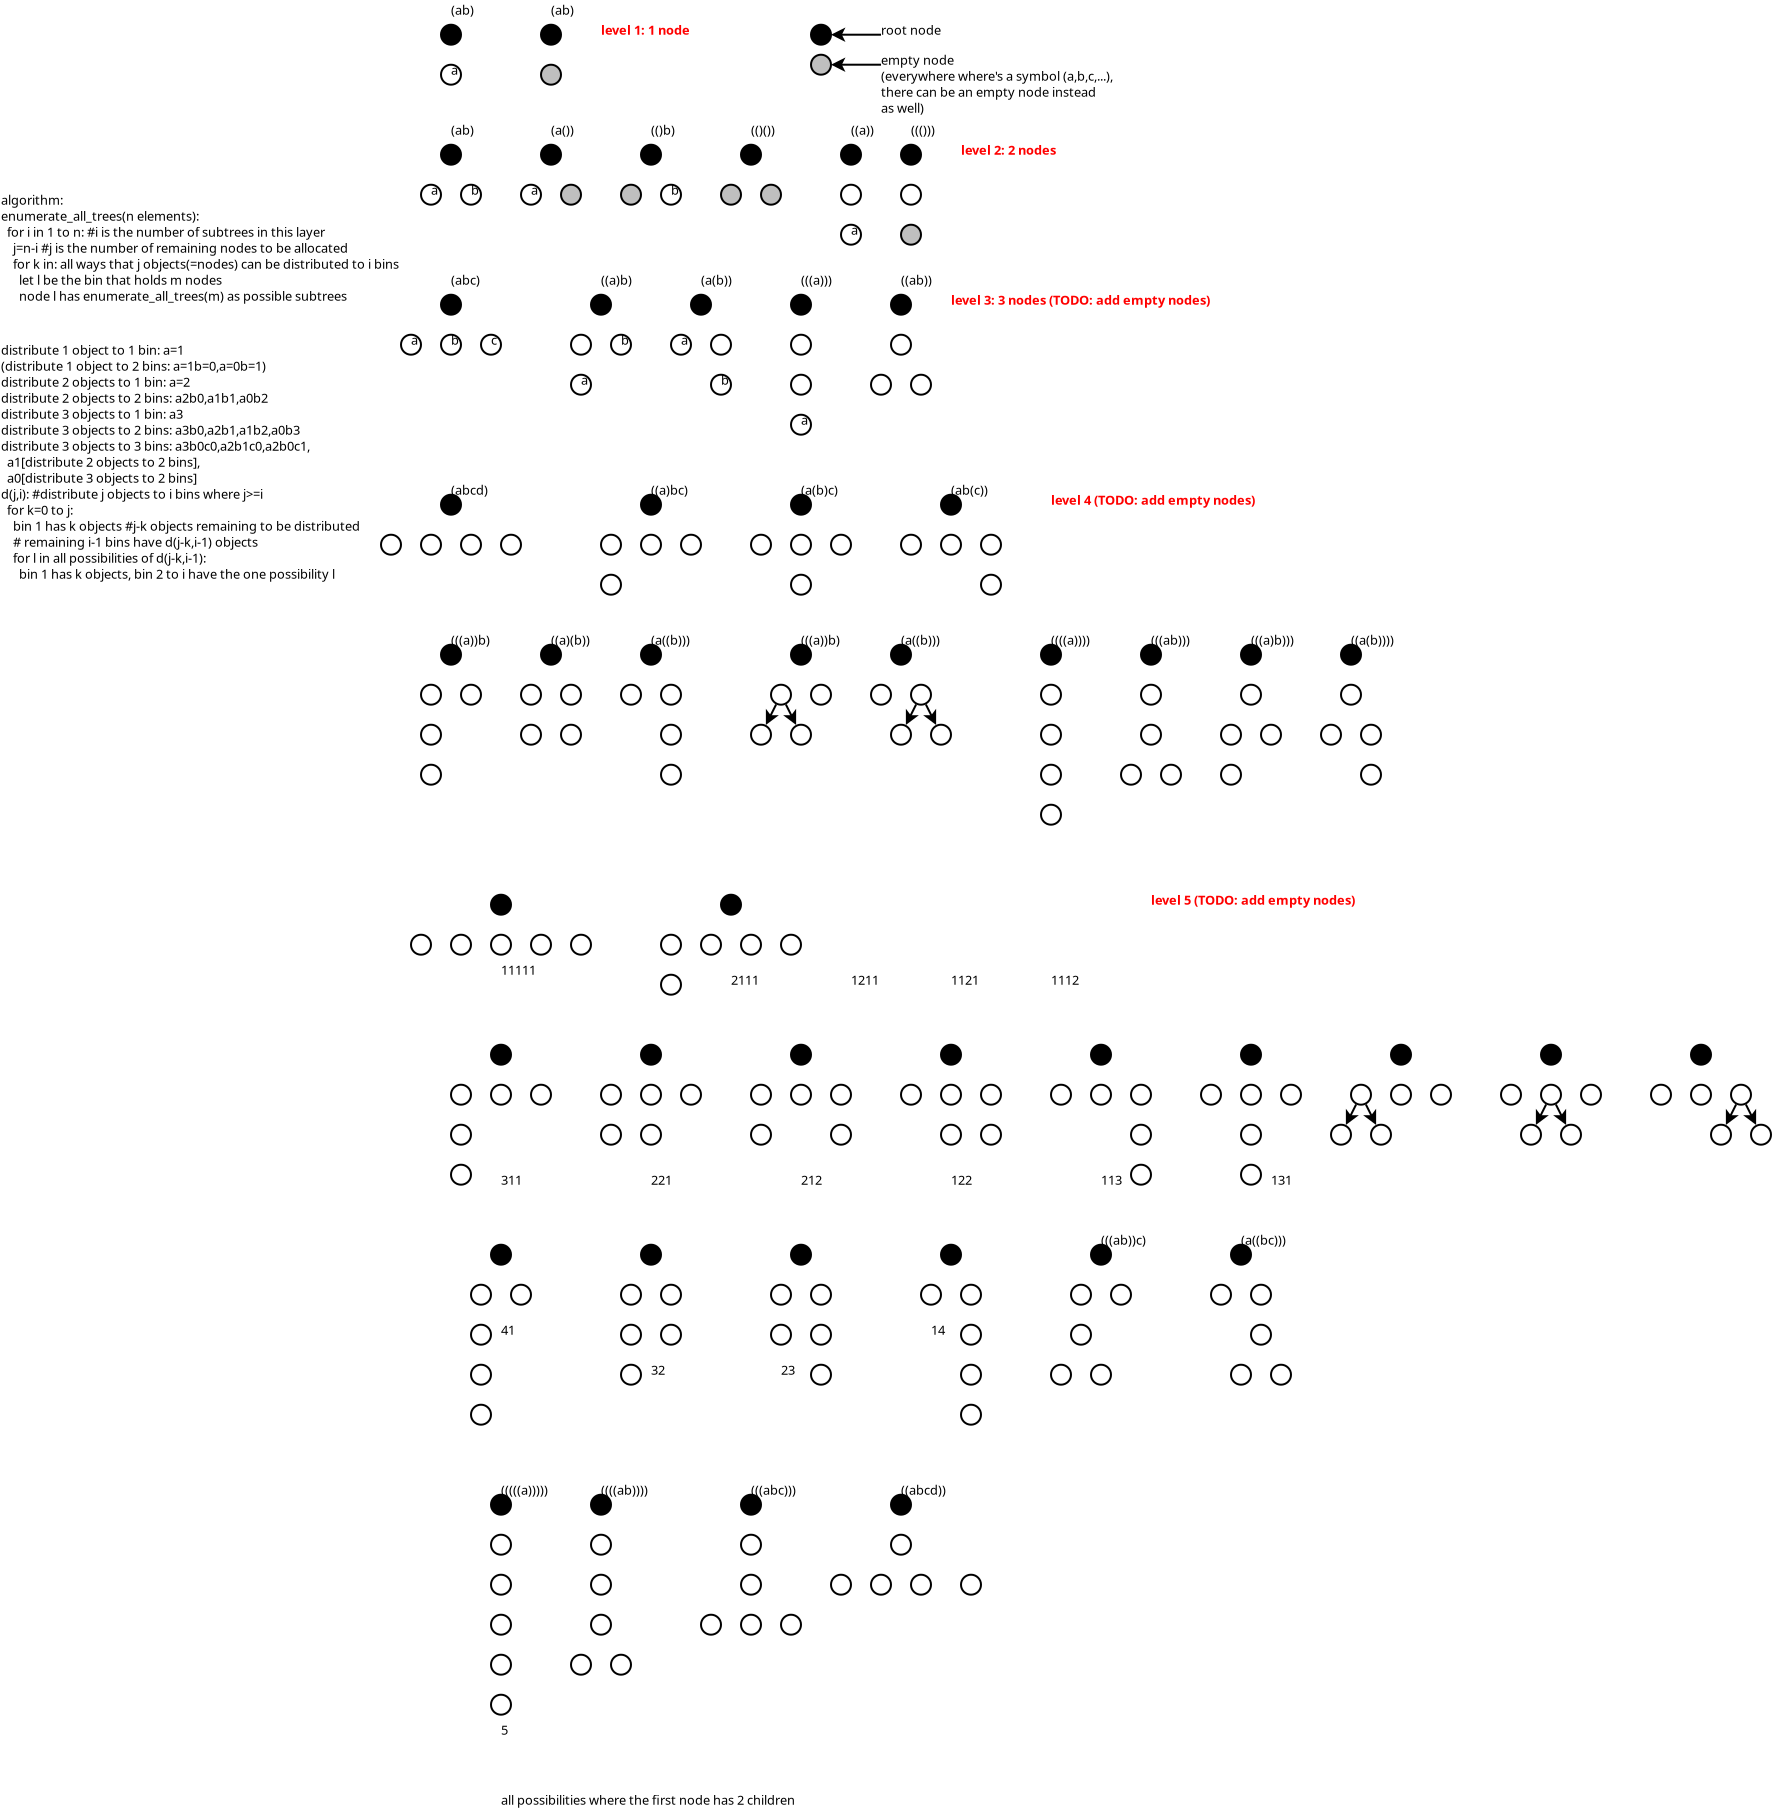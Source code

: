 <?xml version="1.0" encoding="UTF-8"?>
<dia:diagram xmlns:dia="http://www.lysator.liu.se/~alla/dia/">
  <dia:layer name="Background" visible="true" active="true">
    <dia:object type="Standard - Ellipse" version="0" id="O0">
      <dia:attribute name="obj_pos">
        <dia:point val="2,-0.5"/>
      </dia:attribute>
      <dia:attribute name="obj_bb">
        <dia:rectangle val="1.95,-0.55;3.05,0.55"/>
      </dia:attribute>
      <dia:attribute name="elem_corner">
        <dia:point val="2,-0.5"/>
      </dia:attribute>
      <dia:attribute name="elem_width">
        <dia:real val="1"/>
      </dia:attribute>
      <dia:attribute name="elem_height">
        <dia:real val="1"/>
      </dia:attribute>
      <dia:attribute name="border_width">
        <dia:real val="0.1"/>
      </dia:attribute>
      <dia:attribute name="inner_color">
        <dia:color val="#000000"/>
      </dia:attribute>
    </dia:object>
    <dia:object type="Standard - Ellipse" version="0" id="O1">
      <dia:attribute name="obj_pos">
        <dia:point val="1,1.5"/>
      </dia:attribute>
      <dia:attribute name="obj_bb">
        <dia:rectangle val="0.95,1.45;2.05,2.55"/>
      </dia:attribute>
      <dia:attribute name="elem_corner">
        <dia:point val="1,1.5"/>
      </dia:attribute>
      <dia:attribute name="elem_width">
        <dia:real val="1"/>
      </dia:attribute>
      <dia:attribute name="elem_height">
        <dia:real val="1"/>
      </dia:attribute>
    </dia:object>
    <dia:object type="Standard - Ellipse" version="0" id="O2">
      <dia:attribute name="obj_pos">
        <dia:point val="3,1.5"/>
      </dia:attribute>
      <dia:attribute name="obj_bb">
        <dia:rectangle val="2.95,1.45;4.05,2.55"/>
      </dia:attribute>
      <dia:attribute name="elem_corner">
        <dia:point val="3,1.5"/>
      </dia:attribute>
      <dia:attribute name="elem_width">
        <dia:real val="1"/>
      </dia:attribute>
      <dia:attribute name="elem_height">
        <dia:real val="1"/>
      </dia:attribute>
    </dia:object>
    <dia:object type="Standard - Ellipse" version="0" id="O3">
      <dia:attribute name="obj_pos">
        <dia:point val="22,-0.5"/>
      </dia:attribute>
      <dia:attribute name="obj_bb">
        <dia:rectangle val="21.95,-0.55;23.05,0.55"/>
      </dia:attribute>
      <dia:attribute name="elem_corner">
        <dia:point val="22,-0.5"/>
      </dia:attribute>
      <dia:attribute name="elem_width">
        <dia:real val="1"/>
      </dia:attribute>
      <dia:attribute name="elem_height">
        <dia:real val="1"/>
      </dia:attribute>
      <dia:attribute name="border_width">
        <dia:real val="0.1"/>
      </dia:attribute>
      <dia:attribute name="inner_color">
        <dia:color val="#000000"/>
      </dia:attribute>
    </dia:object>
    <dia:object type="Standard - Ellipse" version="0" id="O4">
      <dia:attribute name="obj_pos">
        <dia:point val="22,1.5"/>
      </dia:attribute>
      <dia:attribute name="obj_bb">
        <dia:rectangle val="21.95,1.45;23.05,2.55"/>
      </dia:attribute>
      <dia:attribute name="elem_corner">
        <dia:point val="22,1.5"/>
      </dia:attribute>
      <dia:attribute name="elem_width">
        <dia:real val="1"/>
      </dia:attribute>
      <dia:attribute name="elem_height">
        <dia:real val="1"/>
      </dia:attribute>
    </dia:object>
    <dia:object type="Standard - Ellipse" version="0" id="O5">
      <dia:attribute name="obj_pos">
        <dia:point val="22,3.5"/>
      </dia:attribute>
      <dia:attribute name="obj_bb">
        <dia:rectangle val="21.95,3.45;23.05,4.55"/>
      </dia:attribute>
      <dia:attribute name="elem_corner">
        <dia:point val="22,3.5"/>
      </dia:attribute>
      <dia:attribute name="elem_width">
        <dia:real val="1"/>
      </dia:attribute>
      <dia:attribute name="elem_height">
        <dia:real val="1"/>
      </dia:attribute>
    </dia:object>
    <dia:object type="Standard - Ellipse" version="0" id="O6">
      <dia:attribute name="obj_pos">
        <dia:point val="2,7"/>
      </dia:attribute>
      <dia:attribute name="obj_bb">
        <dia:rectangle val="1.95,6.95;3.05,8.05"/>
      </dia:attribute>
      <dia:attribute name="elem_corner">
        <dia:point val="2,7"/>
      </dia:attribute>
      <dia:attribute name="elem_width">
        <dia:real val="1"/>
      </dia:attribute>
      <dia:attribute name="elem_height">
        <dia:real val="1"/>
      </dia:attribute>
      <dia:attribute name="border_width">
        <dia:real val="0.1"/>
      </dia:attribute>
      <dia:attribute name="inner_color">
        <dia:color val="#000000"/>
      </dia:attribute>
    </dia:object>
    <dia:object type="Standard - Ellipse" version="0" id="O7">
      <dia:attribute name="obj_pos">
        <dia:point val="0,9"/>
      </dia:attribute>
      <dia:attribute name="obj_bb">
        <dia:rectangle val="-0.05,8.95;1.05,10.05"/>
      </dia:attribute>
      <dia:attribute name="elem_corner">
        <dia:point val="0,9"/>
      </dia:attribute>
      <dia:attribute name="elem_width">
        <dia:real val="1"/>
      </dia:attribute>
      <dia:attribute name="elem_height">
        <dia:real val="1"/>
      </dia:attribute>
    </dia:object>
    <dia:object type="Standard - Ellipse" version="0" id="O8">
      <dia:attribute name="obj_pos">
        <dia:point val="2,9"/>
      </dia:attribute>
      <dia:attribute name="obj_bb">
        <dia:rectangle val="1.95,8.95;3.05,10.05"/>
      </dia:attribute>
      <dia:attribute name="elem_corner">
        <dia:point val="2,9"/>
      </dia:attribute>
      <dia:attribute name="elem_width">
        <dia:real val="1"/>
      </dia:attribute>
      <dia:attribute name="elem_height">
        <dia:real val="1"/>
      </dia:attribute>
    </dia:object>
    <dia:object type="Standard - Ellipse" version="0" id="O9">
      <dia:attribute name="obj_pos">
        <dia:point val="4,9"/>
      </dia:attribute>
      <dia:attribute name="obj_bb">
        <dia:rectangle val="3.95,8.95;5.05,10.05"/>
      </dia:attribute>
      <dia:attribute name="elem_corner">
        <dia:point val="4,9"/>
      </dia:attribute>
      <dia:attribute name="elem_width">
        <dia:real val="1"/>
      </dia:attribute>
      <dia:attribute name="elem_height">
        <dia:real val="1"/>
      </dia:attribute>
    </dia:object>
    <dia:object type="Standard - Ellipse" version="0" id="O10">
      <dia:attribute name="obj_pos">
        <dia:point val="9.5,7"/>
      </dia:attribute>
      <dia:attribute name="obj_bb">
        <dia:rectangle val="9.45,6.95;10.55,8.05"/>
      </dia:attribute>
      <dia:attribute name="elem_corner">
        <dia:point val="9.5,7"/>
      </dia:attribute>
      <dia:attribute name="elem_width">
        <dia:real val="1"/>
      </dia:attribute>
      <dia:attribute name="elem_height">
        <dia:real val="1"/>
      </dia:attribute>
      <dia:attribute name="border_width">
        <dia:real val="0.1"/>
      </dia:attribute>
      <dia:attribute name="inner_color">
        <dia:color val="#000000"/>
      </dia:attribute>
    </dia:object>
    <dia:object type="Standard - Ellipse" version="0" id="O11">
      <dia:attribute name="obj_pos">
        <dia:point val="8.5,9"/>
      </dia:attribute>
      <dia:attribute name="obj_bb">
        <dia:rectangle val="8.45,8.95;9.55,10.05"/>
      </dia:attribute>
      <dia:attribute name="elem_corner">
        <dia:point val="8.5,9"/>
      </dia:attribute>
      <dia:attribute name="elem_width">
        <dia:real val="1"/>
      </dia:attribute>
      <dia:attribute name="elem_height">
        <dia:real val="1"/>
      </dia:attribute>
    </dia:object>
    <dia:object type="Standard - Ellipse" version="0" id="O12">
      <dia:attribute name="obj_pos">
        <dia:point val="10.5,9"/>
      </dia:attribute>
      <dia:attribute name="obj_bb">
        <dia:rectangle val="10.45,8.95;11.55,10.05"/>
      </dia:attribute>
      <dia:attribute name="elem_corner">
        <dia:point val="10.5,9"/>
      </dia:attribute>
      <dia:attribute name="elem_width">
        <dia:real val="1"/>
      </dia:attribute>
      <dia:attribute name="elem_height">
        <dia:real val="1"/>
      </dia:attribute>
    </dia:object>
    <dia:object type="Standard - Ellipse" version="0" id="O13">
      <dia:attribute name="obj_pos">
        <dia:point val="8.5,11"/>
      </dia:attribute>
      <dia:attribute name="obj_bb">
        <dia:rectangle val="8.45,10.95;9.55,12.05"/>
      </dia:attribute>
      <dia:attribute name="elem_corner">
        <dia:point val="8.5,11"/>
      </dia:attribute>
      <dia:attribute name="elem_width">
        <dia:real val="1"/>
      </dia:attribute>
      <dia:attribute name="elem_height">
        <dia:real val="1"/>
      </dia:attribute>
    </dia:object>
    <dia:object type="Standard - Ellipse" version="0" id="O14">
      <dia:attribute name="obj_pos">
        <dia:point val="14.5,7"/>
      </dia:attribute>
      <dia:attribute name="obj_bb">
        <dia:rectangle val="14.45,6.95;15.55,8.05"/>
      </dia:attribute>
      <dia:attribute name="elem_corner">
        <dia:point val="14.5,7"/>
      </dia:attribute>
      <dia:attribute name="elem_width">
        <dia:real val="1"/>
      </dia:attribute>
      <dia:attribute name="elem_height">
        <dia:real val="1"/>
      </dia:attribute>
      <dia:attribute name="border_width">
        <dia:real val="0.1"/>
      </dia:attribute>
      <dia:attribute name="inner_color">
        <dia:color val="#000000"/>
      </dia:attribute>
    </dia:object>
    <dia:object type="Standard - Ellipse" version="0" id="O15">
      <dia:attribute name="obj_pos">
        <dia:point val="13.5,9"/>
      </dia:attribute>
      <dia:attribute name="obj_bb">
        <dia:rectangle val="13.45,8.95;14.55,10.05"/>
      </dia:attribute>
      <dia:attribute name="elem_corner">
        <dia:point val="13.5,9"/>
      </dia:attribute>
      <dia:attribute name="elem_width">
        <dia:real val="1"/>
      </dia:attribute>
      <dia:attribute name="elem_height">
        <dia:real val="1"/>
      </dia:attribute>
    </dia:object>
    <dia:object type="Standard - Ellipse" version="0" id="O16">
      <dia:attribute name="obj_pos">
        <dia:point val="15.5,9"/>
      </dia:attribute>
      <dia:attribute name="obj_bb">
        <dia:rectangle val="15.45,8.95;16.55,10.05"/>
      </dia:attribute>
      <dia:attribute name="elem_corner">
        <dia:point val="15.5,9"/>
      </dia:attribute>
      <dia:attribute name="elem_width">
        <dia:real val="1"/>
      </dia:attribute>
      <dia:attribute name="elem_height">
        <dia:real val="1"/>
      </dia:attribute>
    </dia:object>
    <dia:object type="Standard - Ellipse" version="0" id="O17">
      <dia:attribute name="obj_pos">
        <dia:point val="15.5,11"/>
      </dia:attribute>
      <dia:attribute name="obj_bb">
        <dia:rectangle val="15.45,10.95;16.55,12.05"/>
      </dia:attribute>
      <dia:attribute name="elem_corner">
        <dia:point val="15.5,11"/>
      </dia:attribute>
      <dia:attribute name="elem_width">
        <dia:real val="1"/>
      </dia:attribute>
      <dia:attribute name="elem_height">
        <dia:real val="1"/>
      </dia:attribute>
    </dia:object>
    <dia:object type="Standard - Ellipse" version="0" id="O18">
      <dia:attribute name="obj_pos">
        <dia:point val="19.5,7"/>
      </dia:attribute>
      <dia:attribute name="obj_bb">
        <dia:rectangle val="19.45,6.95;20.55,8.05"/>
      </dia:attribute>
      <dia:attribute name="elem_corner">
        <dia:point val="19.5,7"/>
      </dia:attribute>
      <dia:attribute name="elem_width">
        <dia:real val="1"/>
      </dia:attribute>
      <dia:attribute name="elem_height">
        <dia:real val="1"/>
      </dia:attribute>
      <dia:attribute name="border_width">
        <dia:real val="0.1"/>
      </dia:attribute>
      <dia:attribute name="inner_color">
        <dia:color val="#000000"/>
      </dia:attribute>
    </dia:object>
    <dia:object type="Standard - Ellipse" version="0" id="O19">
      <dia:attribute name="obj_pos">
        <dia:point val="19.5,13"/>
      </dia:attribute>
      <dia:attribute name="obj_bb">
        <dia:rectangle val="19.45,12.95;20.55,14.05"/>
      </dia:attribute>
      <dia:attribute name="elem_corner">
        <dia:point val="19.5,13"/>
      </dia:attribute>
      <dia:attribute name="elem_width">
        <dia:real val="1"/>
      </dia:attribute>
      <dia:attribute name="elem_height">
        <dia:real val="1"/>
      </dia:attribute>
    </dia:object>
    <dia:object type="Standard - Ellipse" version="0" id="O20">
      <dia:attribute name="obj_pos">
        <dia:point val="19.5,9"/>
      </dia:attribute>
      <dia:attribute name="obj_bb">
        <dia:rectangle val="19.45,8.95;20.55,10.05"/>
      </dia:attribute>
      <dia:attribute name="elem_corner">
        <dia:point val="19.5,9"/>
      </dia:attribute>
      <dia:attribute name="elem_width">
        <dia:real val="1"/>
      </dia:attribute>
      <dia:attribute name="elem_height">
        <dia:real val="1"/>
      </dia:attribute>
    </dia:object>
    <dia:object type="Standard - Ellipse" version="0" id="O21">
      <dia:attribute name="obj_pos">
        <dia:point val="19.5,11"/>
      </dia:attribute>
      <dia:attribute name="obj_bb">
        <dia:rectangle val="19.45,10.95;20.55,12.05"/>
      </dia:attribute>
      <dia:attribute name="elem_corner">
        <dia:point val="19.5,11"/>
      </dia:attribute>
      <dia:attribute name="elem_width">
        <dia:real val="1"/>
      </dia:attribute>
      <dia:attribute name="elem_height">
        <dia:real val="1"/>
      </dia:attribute>
    </dia:object>
    <dia:object type="Standard - Text" version="1" id="O22">
      <dia:attribute name="obj_pos">
        <dia:point val="2.5,-1"/>
      </dia:attribute>
      <dia:attribute name="obj_bb">
        <dia:rectangle val="2.5,-1.595;2.5,-0.85"/>
      </dia:attribute>
      <dia:attribute name="text">
        <dia:composite type="text">
          <dia:attribute name="string">
            <dia:string>##</dia:string>
          </dia:attribute>
          <dia:attribute name="font">
            <dia:font family="sans" style="0" name="Helvetica"/>
          </dia:attribute>
          <dia:attribute name="height">
            <dia:real val="0.8"/>
          </dia:attribute>
          <dia:attribute name="pos">
            <dia:point val="2.5,-1"/>
          </dia:attribute>
          <dia:attribute name="color">
            <dia:color val="#000000"/>
          </dia:attribute>
          <dia:attribute name="alignment">
            <dia:enum val="0"/>
          </dia:attribute>
        </dia:composite>
      </dia:attribute>
      <dia:attribute name="valign">
        <dia:enum val="3"/>
      </dia:attribute>
    </dia:object>
    <dia:object type="Standard - Text" version="1" id="O23">
      <dia:attribute name="obj_pos">
        <dia:point val="2.5,-1"/>
      </dia:attribute>
      <dia:attribute name="obj_bb">
        <dia:rectangle val="2.5,-1.595;3.8,-0.85"/>
      </dia:attribute>
      <dia:attribute name="text">
        <dia:composite type="text">
          <dia:attribute name="string">
            <dia:string>#(ab)#</dia:string>
          </dia:attribute>
          <dia:attribute name="font">
            <dia:font family="sans" style="0" name="Helvetica"/>
          </dia:attribute>
          <dia:attribute name="height">
            <dia:real val="0.8"/>
          </dia:attribute>
          <dia:attribute name="pos">
            <dia:point val="2.5,-1"/>
          </dia:attribute>
          <dia:attribute name="color">
            <dia:color val="#000000"/>
          </dia:attribute>
          <dia:attribute name="alignment">
            <dia:enum val="0"/>
          </dia:attribute>
        </dia:composite>
      </dia:attribute>
      <dia:attribute name="valign">
        <dia:enum val="3"/>
      </dia:attribute>
    </dia:object>
    <dia:object type="Standard - Text" version="1" id="O24">
      <dia:attribute name="obj_pos">
        <dia:point val="22.5,-1"/>
      </dia:attribute>
      <dia:attribute name="obj_bb">
        <dia:rectangle val="22.5,-1.595;23.892,-0.85"/>
      </dia:attribute>
      <dia:attribute name="text">
        <dia:composite type="text">
          <dia:attribute name="string">
            <dia:string>#((a))#</dia:string>
          </dia:attribute>
          <dia:attribute name="font">
            <dia:font family="sans" style="0" name="Helvetica"/>
          </dia:attribute>
          <dia:attribute name="height">
            <dia:real val="0.8"/>
          </dia:attribute>
          <dia:attribute name="pos">
            <dia:point val="22.5,-1"/>
          </dia:attribute>
          <dia:attribute name="color">
            <dia:color val="#000000"/>
          </dia:attribute>
          <dia:attribute name="alignment">
            <dia:enum val="0"/>
          </dia:attribute>
        </dia:composite>
      </dia:attribute>
      <dia:attribute name="valign">
        <dia:enum val="3"/>
      </dia:attribute>
    </dia:object>
    <dia:object type="Standard - Text" version="1" id="O25">
      <dia:attribute name="obj_pos">
        <dia:point val="2.5,6.5"/>
      </dia:attribute>
      <dia:attribute name="obj_bb">
        <dia:rectangle val="2.5,5.905;4.152,6.65"/>
      </dia:attribute>
      <dia:attribute name="text">
        <dia:composite type="text">
          <dia:attribute name="string">
            <dia:string>#(abc)#</dia:string>
          </dia:attribute>
          <dia:attribute name="font">
            <dia:font family="sans" style="0" name="Helvetica"/>
          </dia:attribute>
          <dia:attribute name="height">
            <dia:real val="0.8"/>
          </dia:attribute>
          <dia:attribute name="pos">
            <dia:point val="2.5,6.5"/>
          </dia:attribute>
          <dia:attribute name="color">
            <dia:color val="#000000"/>
          </dia:attribute>
          <dia:attribute name="alignment">
            <dia:enum val="0"/>
          </dia:attribute>
        </dia:composite>
      </dia:attribute>
      <dia:attribute name="valign">
        <dia:enum val="3"/>
      </dia:attribute>
    </dia:object>
    <dia:object type="Standard - Text" version="1" id="O26">
      <dia:attribute name="obj_pos">
        <dia:point val="10,6.5"/>
      </dia:attribute>
      <dia:attribute name="obj_bb">
        <dia:rectangle val="10,5.905;11.8,6.65"/>
      </dia:attribute>
      <dia:attribute name="text">
        <dia:composite type="text">
          <dia:attribute name="string">
            <dia:string>#((a)b)#</dia:string>
          </dia:attribute>
          <dia:attribute name="font">
            <dia:font family="sans" style="0" name="Helvetica"/>
          </dia:attribute>
          <dia:attribute name="height">
            <dia:real val="0.8"/>
          </dia:attribute>
          <dia:attribute name="pos">
            <dia:point val="10,6.5"/>
          </dia:attribute>
          <dia:attribute name="color">
            <dia:color val="#000000"/>
          </dia:attribute>
          <dia:attribute name="alignment">
            <dia:enum val="0"/>
          </dia:attribute>
        </dia:composite>
      </dia:attribute>
      <dia:attribute name="valign">
        <dia:enum val="3"/>
      </dia:attribute>
    </dia:object>
    <dia:object type="Standard - Text" version="1" id="O27">
      <dia:attribute name="obj_pos">
        <dia:point val="15,6.5"/>
      </dia:attribute>
      <dia:attribute name="obj_bb">
        <dia:rectangle val="15,5.905;16.8,6.65"/>
      </dia:attribute>
      <dia:attribute name="text">
        <dia:composite type="text">
          <dia:attribute name="string">
            <dia:string>#(a(b))#</dia:string>
          </dia:attribute>
          <dia:attribute name="font">
            <dia:font family="sans" style="0" name="Helvetica"/>
          </dia:attribute>
          <dia:attribute name="height">
            <dia:real val="0.8"/>
          </dia:attribute>
          <dia:attribute name="pos">
            <dia:point val="15,6.5"/>
          </dia:attribute>
          <dia:attribute name="color">
            <dia:color val="#000000"/>
          </dia:attribute>
          <dia:attribute name="alignment">
            <dia:enum val="0"/>
          </dia:attribute>
        </dia:composite>
      </dia:attribute>
      <dia:attribute name="valign">
        <dia:enum val="3"/>
      </dia:attribute>
    </dia:object>
    <dia:object type="Standard - Text" version="1" id="O28">
      <dia:attribute name="obj_pos">
        <dia:point val="20,6.5"/>
      </dia:attribute>
      <dia:attribute name="obj_bb">
        <dia:rectangle val="20,5.905;21.892,6.65"/>
      </dia:attribute>
      <dia:attribute name="text">
        <dia:composite type="text">
          <dia:attribute name="string">
            <dia:string>#(((a)))#</dia:string>
          </dia:attribute>
          <dia:attribute name="font">
            <dia:font family="sans" style="0" name="Helvetica"/>
          </dia:attribute>
          <dia:attribute name="height">
            <dia:real val="0.8"/>
          </dia:attribute>
          <dia:attribute name="pos">
            <dia:point val="20,6.5"/>
          </dia:attribute>
          <dia:attribute name="color">
            <dia:color val="#000000"/>
          </dia:attribute>
          <dia:attribute name="alignment">
            <dia:enum val="0"/>
          </dia:attribute>
        </dia:composite>
      </dia:attribute>
      <dia:attribute name="valign">
        <dia:enum val="3"/>
      </dia:attribute>
    </dia:object>
    <dia:object type="Standard - Text" version="1" id="O29">
      <dia:attribute name="obj_pos">
        <dia:point val="1.5,2"/>
      </dia:attribute>
      <dia:attribute name="obj_bb">
        <dia:rectangle val="1.5,1.405;1.893,2.15"/>
      </dia:attribute>
      <dia:attribute name="text">
        <dia:composite type="text">
          <dia:attribute name="string">
            <dia:string>#a#</dia:string>
          </dia:attribute>
          <dia:attribute name="font">
            <dia:font family="sans" style="0" name="Helvetica"/>
          </dia:attribute>
          <dia:attribute name="height">
            <dia:real val="0.8"/>
          </dia:attribute>
          <dia:attribute name="pos">
            <dia:point val="1.5,2"/>
          </dia:attribute>
          <dia:attribute name="color">
            <dia:color val="#000000"/>
          </dia:attribute>
          <dia:attribute name="alignment">
            <dia:enum val="0"/>
          </dia:attribute>
        </dia:composite>
      </dia:attribute>
      <dia:attribute name="valign">
        <dia:enum val="3"/>
      </dia:attribute>
      <dia:connections>
        <dia:connection handle="0" to="O1" connection="8"/>
      </dia:connections>
    </dia:object>
    <dia:object type="Standard - Text" version="1" id="O30">
      <dia:attribute name="obj_pos">
        <dia:point val="3.5,2"/>
      </dia:attribute>
      <dia:attribute name="obj_bb">
        <dia:rectangle val="3.5,1.405;3.908,2.15"/>
      </dia:attribute>
      <dia:attribute name="text">
        <dia:composite type="text">
          <dia:attribute name="string">
            <dia:string>#b#</dia:string>
          </dia:attribute>
          <dia:attribute name="font">
            <dia:font family="sans" style="0" name="Helvetica"/>
          </dia:attribute>
          <dia:attribute name="height">
            <dia:real val="0.8"/>
          </dia:attribute>
          <dia:attribute name="pos">
            <dia:point val="3.5,2"/>
          </dia:attribute>
          <dia:attribute name="color">
            <dia:color val="#000000"/>
          </dia:attribute>
          <dia:attribute name="alignment">
            <dia:enum val="0"/>
          </dia:attribute>
        </dia:composite>
      </dia:attribute>
      <dia:attribute name="valign">
        <dia:enum val="3"/>
      </dia:attribute>
      <dia:connections>
        <dia:connection handle="0" to="O2" connection="8"/>
      </dia:connections>
    </dia:object>
    <dia:object type="Standard - Text" version="1" id="O31">
      <dia:attribute name="obj_pos">
        <dia:point val="22.5,4"/>
      </dia:attribute>
      <dia:attribute name="obj_bb">
        <dia:rectangle val="22.5,3.405;22.892,4.15"/>
      </dia:attribute>
      <dia:attribute name="text">
        <dia:composite type="text">
          <dia:attribute name="string">
            <dia:string>#a#</dia:string>
          </dia:attribute>
          <dia:attribute name="font">
            <dia:font family="sans" style="0" name="Helvetica"/>
          </dia:attribute>
          <dia:attribute name="height">
            <dia:real val="0.8"/>
          </dia:attribute>
          <dia:attribute name="pos">
            <dia:point val="22.5,4"/>
          </dia:attribute>
          <dia:attribute name="color">
            <dia:color val="#000000"/>
          </dia:attribute>
          <dia:attribute name="alignment">
            <dia:enum val="0"/>
          </dia:attribute>
        </dia:composite>
      </dia:attribute>
      <dia:attribute name="valign">
        <dia:enum val="3"/>
      </dia:attribute>
      <dia:connections>
        <dia:connection handle="0" to="O5" connection="8"/>
      </dia:connections>
    </dia:object>
    <dia:object type="Standard - Text" version="1" id="O32">
      <dia:attribute name="obj_pos">
        <dia:point val="0.5,9.5"/>
      </dia:attribute>
      <dia:attribute name="obj_bb">
        <dia:rectangle val="0.5,8.905;0.892,9.65"/>
      </dia:attribute>
      <dia:attribute name="text">
        <dia:composite type="text">
          <dia:attribute name="string">
            <dia:string>#a#</dia:string>
          </dia:attribute>
          <dia:attribute name="font">
            <dia:font family="sans" style="0" name="Helvetica"/>
          </dia:attribute>
          <dia:attribute name="height">
            <dia:real val="0.8"/>
          </dia:attribute>
          <dia:attribute name="pos">
            <dia:point val="0.5,9.5"/>
          </dia:attribute>
          <dia:attribute name="color">
            <dia:color val="#000000"/>
          </dia:attribute>
          <dia:attribute name="alignment">
            <dia:enum val="0"/>
          </dia:attribute>
        </dia:composite>
      </dia:attribute>
      <dia:attribute name="valign">
        <dia:enum val="3"/>
      </dia:attribute>
      <dia:connections>
        <dia:connection handle="0" to="O7" connection="8"/>
      </dia:connections>
    </dia:object>
    <dia:object type="Standard - Text" version="1" id="O33">
      <dia:attribute name="obj_pos">
        <dia:point val="2.5,9.5"/>
      </dia:attribute>
      <dia:attribute name="obj_bb">
        <dia:rectangle val="2.5,8.905;2.908,9.65"/>
      </dia:attribute>
      <dia:attribute name="text">
        <dia:composite type="text">
          <dia:attribute name="string">
            <dia:string>#b#</dia:string>
          </dia:attribute>
          <dia:attribute name="font">
            <dia:font family="sans" style="0" name="Helvetica"/>
          </dia:attribute>
          <dia:attribute name="height">
            <dia:real val="0.8"/>
          </dia:attribute>
          <dia:attribute name="pos">
            <dia:point val="2.5,9.5"/>
          </dia:attribute>
          <dia:attribute name="color">
            <dia:color val="#000000"/>
          </dia:attribute>
          <dia:attribute name="alignment">
            <dia:enum val="0"/>
          </dia:attribute>
        </dia:composite>
      </dia:attribute>
      <dia:attribute name="valign">
        <dia:enum val="3"/>
      </dia:attribute>
      <dia:connections>
        <dia:connection handle="0" to="O8" connection="8"/>
      </dia:connections>
    </dia:object>
    <dia:object type="Standard - Text" version="1" id="O34">
      <dia:attribute name="obj_pos">
        <dia:point val="4.5,9.5"/>
      </dia:attribute>
      <dia:attribute name="obj_bb">
        <dia:rectangle val="4.5,8.905;4.853,9.65"/>
      </dia:attribute>
      <dia:attribute name="text">
        <dia:composite type="text">
          <dia:attribute name="string">
            <dia:string>#c#</dia:string>
          </dia:attribute>
          <dia:attribute name="font">
            <dia:font family="sans" style="0" name="Helvetica"/>
          </dia:attribute>
          <dia:attribute name="height">
            <dia:real val="0.8"/>
          </dia:attribute>
          <dia:attribute name="pos">
            <dia:point val="4.5,9.5"/>
          </dia:attribute>
          <dia:attribute name="color">
            <dia:color val="#000000"/>
          </dia:attribute>
          <dia:attribute name="alignment">
            <dia:enum val="0"/>
          </dia:attribute>
        </dia:composite>
      </dia:attribute>
      <dia:attribute name="valign">
        <dia:enum val="3"/>
      </dia:attribute>
      <dia:connections>
        <dia:connection handle="0" to="O9" connection="8"/>
      </dia:connections>
    </dia:object>
    <dia:object type="Standard - Text" version="1" id="O35">
      <dia:attribute name="obj_pos">
        <dia:point val="9,11.5"/>
      </dia:attribute>
      <dia:attribute name="obj_bb">
        <dia:rectangle val="9,10.905;9.393,11.65"/>
      </dia:attribute>
      <dia:attribute name="text">
        <dia:composite type="text">
          <dia:attribute name="string">
            <dia:string>#a#</dia:string>
          </dia:attribute>
          <dia:attribute name="font">
            <dia:font family="sans" style="0" name="Helvetica"/>
          </dia:attribute>
          <dia:attribute name="height">
            <dia:real val="0.8"/>
          </dia:attribute>
          <dia:attribute name="pos">
            <dia:point val="9,11.5"/>
          </dia:attribute>
          <dia:attribute name="color">
            <dia:color val="#000000"/>
          </dia:attribute>
          <dia:attribute name="alignment">
            <dia:enum val="0"/>
          </dia:attribute>
        </dia:composite>
      </dia:attribute>
      <dia:attribute name="valign">
        <dia:enum val="3"/>
      </dia:attribute>
      <dia:connections>
        <dia:connection handle="0" to="O13" connection="8"/>
      </dia:connections>
    </dia:object>
    <dia:object type="Standard - Text" version="1" id="O36">
      <dia:attribute name="obj_pos">
        <dia:point val="11,9.5"/>
      </dia:attribute>
      <dia:attribute name="obj_bb">
        <dia:rectangle val="11,8.905;11.408,9.65"/>
      </dia:attribute>
      <dia:attribute name="text">
        <dia:composite type="text">
          <dia:attribute name="string">
            <dia:string>#b#</dia:string>
          </dia:attribute>
          <dia:attribute name="font">
            <dia:font family="sans" style="0" name="Helvetica"/>
          </dia:attribute>
          <dia:attribute name="height">
            <dia:real val="0.8"/>
          </dia:attribute>
          <dia:attribute name="pos">
            <dia:point val="11,9.5"/>
          </dia:attribute>
          <dia:attribute name="color">
            <dia:color val="#000000"/>
          </dia:attribute>
          <dia:attribute name="alignment">
            <dia:enum val="0"/>
          </dia:attribute>
        </dia:composite>
      </dia:attribute>
      <dia:attribute name="valign">
        <dia:enum val="3"/>
      </dia:attribute>
      <dia:connections>
        <dia:connection handle="0" to="O12" connection="8"/>
      </dia:connections>
    </dia:object>
    <dia:object type="Standard - Text" version="1" id="O37">
      <dia:attribute name="obj_pos">
        <dia:point val="14,9.5"/>
      </dia:attribute>
      <dia:attribute name="obj_bb">
        <dia:rectangle val="14,8.905;14.393,9.65"/>
      </dia:attribute>
      <dia:attribute name="text">
        <dia:composite type="text">
          <dia:attribute name="string">
            <dia:string>#a#</dia:string>
          </dia:attribute>
          <dia:attribute name="font">
            <dia:font family="sans" style="0" name="Helvetica"/>
          </dia:attribute>
          <dia:attribute name="height">
            <dia:real val="0.8"/>
          </dia:attribute>
          <dia:attribute name="pos">
            <dia:point val="14,9.5"/>
          </dia:attribute>
          <dia:attribute name="color">
            <dia:color val="#000000"/>
          </dia:attribute>
          <dia:attribute name="alignment">
            <dia:enum val="0"/>
          </dia:attribute>
        </dia:composite>
      </dia:attribute>
      <dia:attribute name="valign">
        <dia:enum val="3"/>
      </dia:attribute>
      <dia:connections>
        <dia:connection handle="0" to="O15" connection="8"/>
      </dia:connections>
    </dia:object>
    <dia:object type="Standard - Text" version="1" id="O38">
      <dia:attribute name="obj_pos">
        <dia:point val="16,11.5"/>
      </dia:attribute>
      <dia:attribute name="obj_bb">
        <dia:rectangle val="16,10.905;16.407,11.65"/>
      </dia:attribute>
      <dia:attribute name="text">
        <dia:composite type="text">
          <dia:attribute name="string">
            <dia:string>#b#</dia:string>
          </dia:attribute>
          <dia:attribute name="font">
            <dia:font family="sans" style="0" name="Helvetica"/>
          </dia:attribute>
          <dia:attribute name="height">
            <dia:real val="0.8"/>
          </dia:attribute>
          <dia:attribute name="pos">
            <dia:point val="16,11.5"/>
          </dia:attribute>
          <dia:attribute name="color">
            <dia:color val="#000000"/>
          </dia:attribute>
          <dia:attribute name="alignment">
            <dia:enum val="0"/>
          </dia:attribute>
        </dia:composite>
      </dia:attribute>
      <dia:attribute name="valign">
        <dia:enum val="3"/>
      </dia:attribute>
      <dia:connections>
        <dia:connection handle="0" to="O17" connection="8"/>
      </dia:connections>
    </dia:object>
    <dia:object type="Standard - Text" version="1" id="O39">
      <dia:attribute name="obj_pos">
        <dia:point val="20,13.5"/>
      </dia:attribute>
      <dia:attribute name="obj_bb">
        <dia:rectangle val="20,12.905;20.392,13.65"/>
      </dia:attribute>
      <dia:attribute name="text">
        <dia:composite type="text">
          <dia:attribute name="string">
            <dia:string>#a#</dia:string>
          </dia:attribute>
          <dia:attribute name="font">
            <dia:font family="sans" style="0" name="Helvetica"/>
          </dia:attribute>
          <dia:attribute name="height">
            <dia:real val="0.8"/>
          </dia:attribute>
          <dia:attribute name="pos">
            <dia:point val="20,13.5"/>
          </dia:attribute>
          <dia:attribute name="color">
            <dia:color val="#000000"/>
          </dia:attribute>
          <dia:attribute name="alignment">
            <dia:enum val="0"/>
          </dia:attribute>
        </dia:composite>
      </dia:attribute>
      <dia:attribute name="valign">
        <dia:enum val="3"/>
      </dia:attribute>
      <dia:connections>
        <dia:connection handle="0" to="O19" connection="8"/>
      </dia:connections>
    </dia:object>
    <dia:object type="Standard - Ellipse" version="0" id="O40">
      <dia:attribute name="obj_pos">
        <dia:point val="2,17"/>
      </dia:attribute>
      <dia:attribute name="obj_bb">
        <dia:rectangle val="1.95,16.95;3.05,18.05"/>
      </dia:attribute>
      <dia:attribute name="elem_corner">
        <dia:point val="2,17"/>
      </dia:attribute>
      <dia:attribute name="elem_width">
        <dia:real val="1"/>
      </dia:attribute>
      <dia:attribute name="elem_height">
        <dia:real val="1"/>
      </dia:attribute>
      <dia:attribute name="border_width">
        <dia:real val="0.1"/>
      </dia:attribute>
      <dia:attribute name="inner_color">
        <dia:color val="#000000"/>
      </dia:attribute>
    </dia:object>
    <dia:object type="Standard - Ellipse" version="0" id="O41">
      <dia:attribute name="obj_pos">
        <dia:point val="-1,19"/>
      </dia:attribute>
      <dia:attribute name="obj_bb">
        <dia:rectangle val="-1.05,18.95;0.05,20.05"/>
      </dia:attribute>
      <dia:attribute name="elem_corner">
        <dia:point val="-1,19"/>
      </dia:attribute>
      <dia:attribute name="elem_width">
        <dia:real val="1"/>
      </dia:attribute>
      <dia:attribute name="elem_height">
        <dia:real val="1"/>
      </dia:attribute>
    </dia:object>
    <dia:object type="Standard - Ellipse" version="0" id="O42">
      <dia:attribute name="obj_pos">
        <dia:point val="1,19"/>
      </dia:attribute>
      <dia:attribute name="obj_bb">
        <dia:rectangle val="0.95,18.95;2.05,20.05"/>
      </dia:attribute>
      <dia:attribute name="elem_corner">
        <dia:point val="1,19"/>
      </dia:attribute>
      <dia:attribute name="elem_width">
        <dia:real val="1"/>
      </dia:attribute>
      <dia:attribute name="elem_height">
        <dia:real val="1"/>
      </dia:attribute>
    </dia:object>
    <dia:object type="Standard - Ellipse" version="0" id="O43">
      <dia:attribute name="obj_pos">
        <dia:point val="3,19"/>
      </dia:attribute>
      <dia:attribute name="obj_bb">
        <dia:rectangle val="2.95,18.95;4.05,20.05"/>
      </dia:attribute>
      <dia:attribute name="elem_corner">
        <dia:point val="3,19"/>
      </dia:attribute>
      <dia:attribute name="elem_width">
        <dia:real val="1"/>
      </dia:attribute>
      <dia:attribute name="elem_height">
        <dia:real val="1"/>
      </dia:attribute>
    </dia:object>
    <dia:object type="Standard - Ellipse" version="0" id="O44">
      <dia:attribute name="obj_pos">
        <dia:point val="5,19"/>
      </dia:attribute>
      <dia:attribute name="obj_bb">
        <dia:rectangle val="4.95,18.95;6.05,20.05"/>
      </dia:attribute>
      <dia:attribute name="elem_corner">
        <dia:point val="5,19"/>
      </dia:attribute>
      <dia:attribute name="elem_width">
        <dia:real val="1"/>
      </dia:attribute>
      <dia:attribute name="elem_height">
        <dia:real val="1"/>
      </dia:attribute>
    </dia:object>
    <dia:object type="Standard - Ellipse" version="0" id="O45">
      <dia:attribute name="obj_pos">
        <dia:point val="12,17"/>
      </dia:attribute>
      <dia:attribute name="obj_bb">
        <dia:rectangle val="11.95,16.95;13.05,18.05"/>
      </dia:attribute>
      <dia:attribute name="elem_corner">
        <dia:point val="12,17"/>
      </dia:attribute>
      <dia:attribute name="elem_width">
        <dia:real val="1"/>
      </dia:attribute>
      <dia:attribute name="elem_height">
        <dia:real val="1"/>
      </dia:attribute>
      <dia:attribute name="border_width">
        <dia:real val="0.1"/>
      </dia:attribute>
      <dia:attribute name="inner_color">
        <dia:color val="#000000"/>
      </dia:attribute>
    </dia:object>
    <dia:object type="Standard - Ellipse" version="0" id="O46">
      <dia:attribute name="obj_pos">
        <dia:point val="10,19"/>
      </dia:attribute>
      <dia:attribute name="obj_bb">
        <dia:rectangle val="9.95,18.95;11.05,20.05"/>
      </dia:attribute>
      <dia:attribute name="elem_corner">
        <dia:point val="10,19"/>
      </dia:attribute>
      <dia:attribute name="elem_width">
        <dia:real val="1"/>
      </dia:attribute>
      <dia:attribute name="elem_height">
        <dia:real val="1"/>
      </dia:attribute>
    </dia:object>
    <dia:object type="Standard - Ellipse" version="0" id="O47">
      <dia:attribute name="obj_pos">
        <dia:point val="12,19"/>
      </dia:attribute>
      <dia:attribute name="obj_bb">
        <dia:rectangle val="11.95,18.95;13.05,20.05"/>
      </dia:attribute>
      <dia:attribute name="elem_corner">
        <dia:point val="12,19"/>
      </dia:attribute>
      <dia:attribute name="elem_width">
        <dia:real val="1"/>
      </dia:attribute>
      <dia:attribute name="elem_height">
        <dia:real val="1"/>
      </dia:attribute>
    </dia:object>
    <dia:object type="Standard - Ellipse" version="0" id="O48">
      <dia:attribute name="obj_pos">
        <dia:point val="14,19"/>
      </dia:attribute>
      <dia:attribute name="obj_bb">
        <dia:rectangle val="13.95,18.95;15.05,20.05"/>
      </dia:attribute>
      <dia:attribute name="elem_corner">
        <dia:point val="14,19"/>
      </dia:attribute>
      <dia:attribute name="elem_width">
        <dia:real val="1"/>
      </dia:attribute>
      <dia:attribute name="elem_height">
        <dia:real val="1"/>
      </dia:attribute>
    </dia:object>
    <dia:object type="Standard - Ellipse" version="0" id="O49">
      <dia:attribute name="obj_pos">
        <dia:point val="10,21"/>
      </dia:attribute>
      <dia:attribute name="obj_bb">
        <dia:rectangle val="9.95,20.95;11.05,22.05"/>
      </dia:attribute>
      <dia:attribute name="elem_corner">
        <dia:point val="10,21"/>
      </dia:attribute>
      <dia:attribute name="elem_width">
        <dia:real val="1"/>
      </dia:attribute>
      <dia:attribute name="elem_height">
        <dia:real val="1"/>
      </dia:attribute>
    </dia:object>
    <dia:object type="Standard - Ellipse" version="0" id="O50">
      <dia:attribute name="obj_pos">
        <dia:point val="19.5,17"/>
      </dia:attribute>
      <dia:attribute name="obj_bb">
        <dia:rectangle val="19.45,16.95;20.55,18.05"/>
      </dia:attribute>
      <dia:attribute name="elem_corner">
        <dia:point val="19.5,17"/>
      </dia:attribute>
      <dia:attribute name="elem_width">
        <dia:real val="1"/>
      </dia:attribute>
      <dia:attribute name="elem_height">
        <dia:real val="1"/>
      </dia:attribute>
      <dia:attribute name="border_width">
        <dia:real val="0.1"/>
      </dia:attribute>
      <dia:attribute name="inner_color">
        <dia:color val="#000000"/>
      </dia:attribute>
    </dia:object>
    <dia:object type="Standard - Ellipse" version="0" id="O51">
      <dia:attribute name="obj_pos">
        <dia:point val="17.5,19"/>
      </dia:attribute>
      <dia:attribute name="obj_bb">
        <dia:rectangle val="17.45,18.95;18.55,20.05"/>
      </dia:attribute>
      <dia:attribute name="elem_corner">
        <dia:point val="17.5,19"/>
      </dia:attribute>
      <dia:attribute name="elem_width">
        <dia:real val="1"/>
      </dia:attribute>
      <dia:attribute name="elem_height">
        <dia:real val="1"/>
      </dia:attribute>
    </dia:object>
    <dia:object type="Standard - Ellipse" version="0" id="O52">
      <dia:attribute name="obj_pos">
        <dia:point val="19.5,19"/>
      </dia:attribute>
      <dia:attribute name="obj_bb">
        <dia:rectangle val="19.45,18.95;20.55,20.05"/>
      </dia:attribute>
      <dia:attribute name="elem_corner">
        <dia:point val="19.5,19"/>
      </dia:attribute>
      <dia:attribute name="elem_width">
        <dia:real val="1"/>
      </dia:attribute>
      <dia:attribute name="elem_height">
        <dia:real val="1"/>
      </dia:attribute>
    </dia:object>
    <dia:object type="Standard - Ellipse" version="0" id="O53">
      <dia:attribute name="obj_pos">
        <dia:point val="21.5,19"/>
      </dia:attribute>
      <dia:attribute name="obj_bb">
        <dia:rectangle val="21.45,18.95;22.55,20.05"/>
      </dia:attribute>
      <dia:attribute name="elem_corner">
        <dia:point val="21.5,19"/>
      </dia:attribute>
      <dia:attribute name="elem_width">
        <dia:real val="1"/>
      </dia:attribute>
      <dia:attribute name="elem_height">
        <dia:real val="1"/>
      </dia:attribute>
    </dia:object>
    <dia:object type="Standard - Ellipse" version="0" id="O54">
      <dia:attribute name="obj_pos">
        <dia:point val="19.5,21"/>
      </dia:attribute>
      <dia:attribute name="obj_bb">
        <dia:rectangle val="19.45,20.95;20.55,22.05"/>
      </dia:attribute>
      <dia:attribute name="elem_corner">
        <dia:point val="19.5,21"/>
      </dia:attribute>
      <dia:attribute name="elem_width">
        <dia:real val="1"/>
      </dia:attribute>
      <dia:attribute name="elem_height">
        <dia:real val="1"/>
      </dia:attribute>
    </dia:object>
    <dia:object type="Standard - Ellipse" version="0" id="O55">
      <dia:attribute name="obj_pos">
        <dia:point val="27,17"/>
      </dia:attribute>
      <dia:attribute name="obj_bb">
        <dia:rectangle val="26.95,16.95;28.05,18.05"/>
      </dia:attribute>
      <dia:attribute name="elem_corner">
        <dia:point val="27,17"/>
      </dia:attribute>
      <dia:attribute name="elem_width">
        <dia:real val="1"/>
      </dia:attribute>
      <dia:attribute name="elem_height">
        <dia:real val="1"/>
      </dia:attribute>
      <dia:attribute name="border_width">
        <dia:real val="0.1"/>
      </dia:attribute>
      <dia:attribute name="inner_color">
        <dia:color val="#000000"/>
      </dia:attribute>
    </dia:object>
    <dia:object type="Standard - Ellipse" version="0" id="O56">
      <dia:attribute name="obj_pos">
        <dia:point val="25,19"/>
      </dia:attribute>
      <dia:attribute name="obj_bb">
        <dia:rectangle val="24.95,18.95;26.05,20.05"/>
      </dia:attribute>
      <dia:attribute name="elem_corner">
        <dia:point val="25,19"/>
      </dia:attribute>
      <dia:attribute name="elem_width">
        <dia:real val="1"/>
      </dia:attribute>
      <dia:attribute name="elem_height">
        <dia:real val="1"/>
      </dia:attribute>
    </dia:object>
    <dia:object type="Standard - Ellipse" version="0" id="O57">
      <dia:attribute name="obj_pos">
        <dia:point val="27,19"/>
      </dia:attribute>
      <dia:attribute name="obj_bb">
        <dia:rectangle val="26.95,18.95;28.05,20.05"/>
      </dia:attribute>
      <dia:attribute name="elem_corner">
        <dia:point val="27,19"/>
      </dia:attribute>
      <dia:attribute name="elem_width">
        <dia:real val="1"/>
      </dia:attribute>
      <dia:attribute name="elem_height">
        <dia:real val="1"/>
      </dia:attribute>
    </dia:object>
    <dia:object type="Standard - Ellipse" version="0" id="O58">
      <dia:attribute name="obj_pos">
        <dia:point val="29,19"/>
      </dia:attribute>
      <dia:attribute name="obj_bb">
        <dia:rectangle val="28.95,18.95;30.05,20.05"/>
      </dia:attribute>
      <dia:attribute name="elem_corner">
        <dia:point val="29,19"/>
      </dia:attribute>
      <dia:attribute name="elem_width">
        <dia:real val="1"/>
      </dia:attribute>
      <dia:attribute name="elem_height">
        <dia:real val="1"/>
      </dia:attribute>
    </dia:object>
    <dia:object type="Standard - Ellipse" version="0" id="O59">
      <dia:attribute name="obj_pos">
        <dia:point val="29,21"/>
      </dia:attribute>
      <dia:attribute name="obj_bb">
        <dia:rectangle val="28.95,20.95;30.05,22.05"/>
      </dia:attribute>
      <dia:attribute name="elem_corner">
        <dia:point val="29,21"/>
      </dia:attribute>
      <dia:attribute name="elem_width">
        <dia:real val="1"/>
      </dia:attribute>
      <dia:attribute name="elem_height">
        <dia:real val="1"/>
      </dia:attribute>
    </dia:object>
    <dia:object type="Standard - Ellipse" version="0" id="O60">
      <dia:attribute name="obj_pos">
        <dia:point val="7,24.5"/>
      </dia:attribute>
      <dia:attribute name="obj_bb">
        <dia:rectangle val="6.95,24.45;8.05,25.55"/>
      </dia:attribute>
      <dia:attribute name="elem_corner">
        <dia:point val="7,24.5"/>
      </dia:attribute>
      <dia:attribute name="elem_width">
        <dia:real val="1"/>
      </dia:attribute>
      <dia:attribute name="elem_height">
        <dia:real val="1"/>
      </dia:attribute>
      <dia:attribute name="border_width">
        <dia:real val="0.1"/>
      </dia:attribute>
      <dia:attribute name="inner_color">
        <dia:color val="#000000"/>
      </dia:attribute>
    </dia:object>
    <dia:object type="Standard - Ellipse" version="0" id="O61">
      <dia:attribute name="obj_pos">
        <dia:point val="6,26.5"/>
      </dia:attribute>
      <dia:attribute name="obj_bb">
        <dia:rectangle val="5.95,26.45;7.05,27.55"/>
      </dia:attribute>
      <dia:attribute name="elem_corner">
        <dia:point val="6,26.5"/>
      </dia:attribute>
      <dia:attribute name="elem_width">
        <dia:real val="1"/>
      </dia:attribute>
      <dia:attribute name="elem_height">
        <dia:real val="1"/>
      </dia:attribute>
    </dia:object>
    <dia:object type="Standard - Ellipse" version="0" id="O62">
      <dia:attribute name="obj_pos">
        <dia:point val="8,26.5"/>
      </dia:attribute>
      <dia:attribute name="obj_bb">
        <dia:rectangle val="7.95,26.45;9.05,27.55"/>
      </dia:attribute>
      <dia:attribute name="elem_corner">
        <dia:point val="8,26.5"/>
      </dia:attribute>
      <dia:attribute name="elem_width">
        <dia:real val="1"/>
      </dia:attribute>
      <dia:attribute name="elem_height">
        <dia:real val="1"/>
      </dia:attribute>
    </dia:object>
    <dia:object type="Standard - Ellipse" version="0" id="O63">
      <dia:attribute name="obj_pos">
        <dia:point val="6,28.5"/>
      </dia:attribute>
      <dia:attribute name="obj_bb">
        <dia:rectangle val="5.95,28.45;7.05,29.55"/>
      </dia:attribute>
      <dia:attribute name="elem_corner">
        <dia:point val="6,28.5"/>
      </dia:attribute>
      <dia:attribute name="elem_width">
        <dia:real val="1"/>
      </dia:attribute>
      <dia:attribute name="elem_height">
        <dia:real val="1"/>
      </dia:attribute>
    </dia:object>
    <dia:object type="Standard - Ellipse" version="0" id="O64">
      <dia:attribute name="obj_pos">
        <dia:point val="8,28.5"/>
      </dia:attribute>
      <dia:attribute name="obj_bb">
        <dia:rectangle val="7.95,28.45;9.05,29.55"/>
      </dia:attribute>
      <dia:attribute name="elem_corner">
        <dia:point val="8,28.5"/>
      </dia:attribute>
      <dia:attribute name="elem_width">
        <dia:real val="1"/>
      </dia:attribute>
      <dia:attribute name="elem_height">
        <dia:real val="1"/>
      </dia:attribute>
    </dia:object>
    <dia:object type="Standard - Ellipse" version="0" id="O65">
      <dia:attribute name="obj_pos">
        <dia:point val="2,24.5"/>
      </dia:attribute>
      <dia:attribute name="obj_bb">
        <dia:rectangle val="1.95,24.45;3.05,25.55"/>
      </dia:attribute>
      <dia:attribute name="elem_corner">
        <dia:point val="2,24.5"/>
      </dia:attribute>
      <dia:attribute name="elem_width">
        <dia:real val="1"/>
      </dia:attribute>
      <dia:attribute name="elem_height">
        <dia:real val="1"/>
      </dia:attribute>
      <dia:attribute name="border_width">
        <dia:real val="0.1"/>
      </dia:attribute>
      <dia:attribute name="inner_color">
        <dia:color val="#000000"/>
      </dia:attribute>
    </dia:object>
    <dia:object type="Standard - Ellipse" version="0" id="O66">
      <dia:attribute name="obj_pos">
        <dia:point val="1,26.5"/>
      </dia:attribute>
      <dia:attribute name="obj_bb">
        <dia:rectangle val="0.95,26.45;2.05,27.55"/>
      </dia:attribute>
      <dia:attribute name="elem_corner">
        <dia:point val="1,26.5"/>
      </dia:attribute>
      <dia:attribute name="elem_width">
        <dia:real val="1"/>
      </dia:attribute>
      <dia:attribute name="elem_height">
        <dia:real val="1"/>
      </dia:attribute>
    </dia:object>
    <dia:object type="Standard - Ellipse" version="0" id="O67">
      <dia:attribute name="obj_pos">
        <dia:point val="3,26.5"/>
      </dia:attribute>
      <dia:attribute name="obj_bb">
        <dia:rectangle val="2.95,26.45;4.05,27.55"/>
      </dia:attribute>
      <dia:attribute name="elem_corner">
        <dia:point val="3,26.5"/>
      </dia:attribute>
      <dia:attribute name="elem_width">
        <dia:real val="1"/>
      </dia:attribute>
      <dia:attribute name="elem_height">
        <dia:real val="1"/>
      </dia:attribute>
    </dia:object>
    <dia:object type="Standard - Ellipse" version="0" id="O68">
      <dia:attribute name="obj_pos">
        <dia:point val="1,28.5"/>
      </dia:attribute>
      <dia:attribute name="obj_bb">
        <dia:rectangle val="0.95,28.45;2.05,29.55"/>
      </dia:attribute>
      <dia:attribute name="elem_corner">
        <dia:point val="1,28.5"/>
      </dia:attribute>
      <dia:attribute name="elem_width">
        <dia:real val="1"/>
      </dia:attribute>
      <dia:attribute name="elem_height">
        <dia:real val="1"/>
      </dia:attribute>
    </dia:object>
    <dia:object type="Standard - Ellipse" version="0" id="O69">
      <dia:attribute name="obj_pos">
        <dia:point val="1,30.5"/>
      </dia:attribute>
      <dia:attribute name="obj_bb">
        <dia:rectangle val="0.95,30.45;2.05,31.55"/>
      </dia:attribute>
      <dia:attribute name="elem_corner">
        <dia:point val="1,30.5"/>
      </dia:attribute>
      <dia:attribute name="elem_width">
        <dia:real val="1"/>
      </dia:attribute>
      <dia:attribute name="elem_height">
        <dia:real val="1"/>
      </dia:attribute>
    </dia:object>
    <dia:object type="Standard - Ellipse" version="0" id="O70">
      <dia:attribute name="obj_pos">
        <dia:point val="12,24.5"/>
      </dia:attribute>
      <dia:attribute name="obj_bb">
        <dia:rectangle val="11.95,24.45;13.05,25.55"/>
      </dia:attribute>
      <dia:attribute name="elem_corner">
        <dia:point val="12,24.5"/>
      </dia:attribute>
      <dia:attribute name="elem_width">
        <dia:real val="1"/>
      </dia:attribute>
      <dia:attribute name="elem_height">
        <dia:real val="1"/>
      </dia:attribute>
      <dia:attribute name="border_width">
        <dia:real val="0.1"/>
      </dia:attribute>
      <dia:attribute name="inner_color">
        <dia:color val="#000000"/>
      </dia:attribute>
    </dia:object>
    <dia:object type="Standard - Ellipse" version="0" id="O71">
      <dia:attribute name="obj_pos">
        <dia:point val="11,26.5"/>
      </dia:attribute>
      <dia:attribute name="obj_bb">
        <dia:rectangle val="10.95,26.45;12.05,27.55"/>
      </dia:attribute>
      <dia:attribute name="elem_corner">
        <dia:point val="11,26.5"/>
      </dia:attribute>
      <dia:attribute name="elem_width">
        <dia:real val="1"/>
      </dia:attribute>
      <dia:attribute name="elem_height">
        <dia:real val="1"/>
      </dia:attribute>
    </dia:object>
    <dia:object type="Standard - Ellipse" version="0" id="O72">
      <dia:attribute name="obj_pos">
        <dia:point val="13,26.5"/>
      </dia:attribute>
      <dia:attribute name="obj_bb">
        <dia:rectangle val="12.95,26.45;14.05,27.55"/>
      </dia:attribute>
      <dia:attribute name="elem_corner">
        <dia:point val="13,26.5"/>
      </dia:attribute>
      <dia:attribute name="elem_width">
        <dia:real val="1"/>
      </dia:attribute>
      <dia:attribute name="elem_height">
        <dia:real val="1"/>
      </dia:attribute>
    </dia:object>
    <dia:object type="Standard - Ellipse" version="0" id="O73">
      <dia:attribute name="obj_pos">
        <dia:point val="13,30.5"/>
      </dia:attribute>
      <dia:attribute name="obj_bb">
        <dia:rectangle val="12.95,30.45;14.05,31.55"/>
      </dia:attribute>
      <dia:attribute name="elem_corner">
        <dia:point val="13,30.5"/>
      </dia:attribute>
      <dia:attribute name="elem_width">
        <dia:real val="1"/>
      </dia:attribute>
      <dia:attribute name="elem_height">
        <dia:real val="1"/>
      </dia:attribute>
    </dia:object>
    <dia:object type="Standard - Ellipse" version="0" id="O74">
      <dia:attribute name="obj_pos">
        <dia:point val="13,28.5"/>
      </dia:attribute>
      <dia:attribute name="obj_bb">
        <dia:rectangle val="12.95,28.45;14.05,29.55"/>
      </dia:attribute>
      <dia:attribute name="elem_corner">
        <dia:point val="13,28.5"/>
      </dia:attribute>
      <dia:attribute name="elem_width">
        <dia:real val="1"/>
      </dia:attribute>
      <dia:attribute name="elem_height">
        <dia:real val="1"/>
      </dia:attribute>
    </dia:object>
    <dia:object type="Standard - Ellipse" version="0" id="O75">
      <dia:attribute name="obj_pos">
        <dia:point val="32,24.5"/>
      </dia:attribute>
      <dia:attribute name="obj_bb">
        <dia:rectangle val="31.95,24.45;33.05,25.55"/>
      </dia:attribute>
      <dia:attribute name="elem_corner">
        <dia:point val="32,24.5"/>
      </dia:attribute>
      <dia:attribute name="elem_width">
        <dia:real val="1"/>
      </dia:attribute>
      <dia:attribute name="elem_height">
        <dia:real val="1"/>
      </dia:attribute>
      <dia:attribute name="border_width">
        <dia:real val="0.1"/>
      </dia:attribute>
      <dia:attribute name="inner_color">
        <dia:color val="#000000"/>
      </dia:attribute>
    </dia:object>
    <dia:object type="Standard - Ellipse" version="0" id="O76">
      <dia:attribute name="obj_pos">
        <dia:point val="32,26.5"/>
      </dia:attribute>
      <dia:attribute name="obj_bb">
        <dia:rectangle val="31.95,26.45;33.05,27.55"/>
      </dia:attribute>
      <dia:attribute name="elem_corner">
        <dia:point val="32,26.5"/>
      </dia:attribute>
      <dia:attribute name="elem_width">
        <dia:real val="1"/>
      </dia:attribute>
      <dia:attribute name="elem_height">
        <dia:real val="1"/>
      </dia:attribute>
    </dia:object>
    <dia:object type="Standard - Ellipse" version="0" id="O77">
      <dia:attribute name="obj_pos">
        <dia:point val="32,28.5"/>
      </dia:attribute>
      <dia:attribute name="obj_bb">
        <dia:rectangle val="31.95,28.45;33.05,29.55"/>
      </dia:attribute>
      <dia:attribute name="elem_corner">
        <dia:point val="32,28.5"/>
      </dia:attribute>
      <dia:attribute name="elem_width">
        <dia:real val="1"/>
      </dia:attribute>
      <dia:attribute name="elem_height">
        <dia:real val="1"/>
      </dia:attribute>
    </dia:object>
    <dia:object type="Standard - Ellipse" version="0" id="O78">
      <dia:attribute name="obj_pos">
        <dia:point val="32,32.5"/>
      </dia:attribute>
      <dia:attribute name="obj_bb">
        <dia:rectangle val="31.95,32.45;33.05,33.55"/>
      </dia:attribute>
      <dia:attribute name="elem_corner">
        <dia:point val="32,32.5"/>
      </dia:attribute>
      <dia:attribute name="elem_width">
        <dia:real val="1"/>
      </dia:attribute>
      <dia:attribute name="elem_height">
        <dia:real val="1"/>
      </dia:attribute>
    </dia:object>
    <dia:object type="Standard - Ellipse" version="0" id="O79">
      <dia:attribute name="obj_pos">
        <dia:point val="32,30.5"/>
      </dia:attribute>
      <dia:attribute name="obj_bb">
        <dia:rectangle val="31.95,30.45;33.05,31.55"/>
      </dia:attribute>
      <dia:attribute name="elem_corner">
        <dia:point val="32,30.5"/>
      </dia:attribute>
      <dia:attribute name="elem_width">
        <dia:real val="1"/>
      </dia:attribute>
      <dia:attribute name="elem_height">
        <dia:real val="1"/>
      </dia:attribute>
    </dia:object>
    <dia:object type="Standard - Text" version="1" id="O80">
      <dia:attribute name="obj_pos">
        <dia:point val="3,17"/>
      </dia:attribute>
      <dia:attribute name="obj_bb">
        <dia:rectangle val="3,16.405;3,17.15"/>
      </dia:attribute>
      <dia:attribute name="text">
        <dia:composite type="text">
          <dia:attribute name="string">
            <dia:string>##</dia:string>
          </dia:attribute>
          <dia:attribute name="font">
            <dia:font family="sans" style="0" name="Helvetica"/>
          </dia:attribute>
          <dia:attribute name="height">
            <dia:real val="0.8"/>
          </dia:attribute>
          <dia:attribute name="pos">
            <dia:point val="3,17"/>
          </dia:attribute>
          <dia:attribute name="color">
            <dia:color val="#000000"/>
          </dia:attribute>
          <dia:attribute name="alignment">
            <dia:enum val="0"/>
          </dia:attribute>
        </dia:composite>
      </dia:attribute>
      <dia:attribute name="valign">
        <dia:enum val="3"/>
      </dia:attribute>
    </dia:object>
    <dia:object type="Standard - Text" version="1" id="O81">
      <dia:attribute name="obj_pos">
        <dia:point val="2.5,17"/>
      </dia:attribute>
      <dia:attribute name="obj_bb">
        <dia:rectangle val="2.5,16.405;4.56,17.15"/>
      </dia:attribute>
      <dia:attribute name="text">
        <dia:composite type="text">
          <dia:attribute name="string">
            <dia:string>#(abcd)#</dia:string>
          </dia:attribute>
          <dia:attribute name="font">
            <dia:font family="sans" style="0" name="Helvetica"/>
          </dia:attribute>
          <dia:attribute name="height">
            <dia:real val="0.8"/>
          </dia:attribute>
          <dia:attribute name="pos">
            <dia:point val="2.5,17"/>
          </dia:attribute>
          <dia:attribute name="color">
            <dia:color val="#000000"/>
          </dia:attribute>
          <dia:attribute name="alignment">
            <dia:enum val="0"/>
          </dia:attribute>
        </dia:composite>
      </dia:attribute>
      <dia:attribute name="valign">
        <dia:enum val="3"/>
      </dia:attribute>
      <dia:connections>
        <dia:connection handle="0" to="O40" connection="1"/>
      </dia:connections>
    </dia:object>
    <dia:object type="Standard - Text" version="1" id="O82">
      <dia:attribute name="obj_pos">
        <dia:point val="12.5,17"/>
      </dia:attribute>
      <dia:attribute name="obj_bb">
        <dia:rectangle val="12.5,16.405;14.652,17.15"/>
      </dia:attribute>
      <dia:attribute name="text">
        <dia:composite type="text">
          <dia:attribute name="string">
            <dia:string>#((a)bc)#</dia:string>
          </dia:attribute>
          <dia:attribute name="font">
            <dia:font family="sans" style="0" name="Helvetica"/>
          </dia:attribute>
          <dia:attribute name="height">
            <dia:real val="0.8"/>
          </dia:attribute>
          <dia:attribute name="pos">
            <dia:point val="12.5,17"/>
          </dia:attribute>
          <dia:attribute name="color">
            <dia:color val="#000000"/>
          </dia:attribute>
          <dia:attribute name="alignment">
            <dia:enum val="0"/>
          </dia:attribute>
        </dia:composite>
      </dia:attribute>
      <dia:attribute name="valign">
        <dia:enum val="3"/>
      </dia:attribute>
      <dia:connections>
        <dia:connection handle="0" to="O45" connection="1"/>
      </dia:connections>
    </dia:object>
    <dia:object type="Standard - Text" version="1" id="O83">
      <dia:attribute name="obj_pos">
        <dia:point val="20,17"/>
      </dia:attribute>
      <dia:attribute name="obj_bb">
        <dia:rectangle val="20,16.405;22.152,17.15"/>
      </dia:attribute>
      <dia:attribute name="text">
        <dia:composite type="text">
          <dia:attribute name="string">
            <dia:string>#(a(b)c)#</dia:string>
          </dia:attribute>
          <dia:attribute name="font">
            <dia:font family="sans" style="0" name="Helvetica"/>
          </dia:attribute>
          <dia:attribute name="height">
            <dia:real val="0.8"/>
          </dia:attribute>
          <dia:attribute name="pos">
            <dia:point val="20,17"/>
          </dia:attribute>
          <dia:attribute name="color">
            <dia:color val="#000000"/>
          </dia:attribute>
          <dia:attribute name="alignment">
            <dia:enum val="0"/>
          </dia:attribute>
        </dia:composite>
      </dia:attribute>
      <dia:attribute name="valign">
        <dia:enum val="3"/>
      </dia:attribute>
      <dia:connections>
        <dia:connection handle="0" to="O50" connection="1"/>
      </dia:connections>
    </dia:object>
    <dia:object type="Standard - Text" version="1" id="O84">
      <dia:attribute name="obj_pos">
        <dia:point val="27.5,17"/>
      </dia:attribute>
      <dia:attribute name="obj_bb">
        <dia:rectangle val="27.5,16.405;29.652,17.15"/>
      </dia:attribute>
      <dia:attribute name="text">
        <dia:composite type="text">
          <dia:attribute name="string">
            <dia:string>#(ab(c))#</dia:string>
          </dia:attribute>
          <dia:attribute name="font">
            <dia:font family="sans" style="0" name="Helvetica"/>
          </dia:attribute>
          <dia:attribute name="height">
            <dia:real val="0.8"/>
          </dia:attribute>
          <dia:attribute name="pos">
            <dia:point val="27.5,17"/>
          </dia:attribute>
          <dia:attribute name="color">
            <dia:color val="#000000"/>
          </dia:attribute>
          <dia:attribute name="alignment">
            <dia:enum val="0"/>
          </dia:attribute>
        </dia:composite>
      </dia:attribute>
      <dia:attribute name="valign">
        <dia:enum val="3"/>
      </dia:attribute>
      <dia:connections>
        <dia:connection handle="0" to="O55" connection="1"/>
      </dia:connections>
    </dia:object>
    <dia:object type="Standard - Text" version="1" id="O85">
      <dia:attribute name="obj_pos">
        <dia:point val="7.5,24.5"/>
      </dia:attribute>
      <dia:attribute name="obj_bb">
        <dia:rectangle val="7.5,23.905;9.8,24.65"/>
      </dia:attribute>
      <dia:attribute name="text">
        <dia:composite type="text">
          <dia:attribute name="string">
            <dia:string>#((a)(b))#</dia:string>
          </dia:attribute>
          <dia:attribute name="font">
            <dia:font family="sans" style="0" name="Helvetica"/>
          </dia:attribute>
          <dia:attribute name="height">
            <dia:real val="0.8"/>
          </dia:attribute>
          <dia:attribute name="pos">
            <dia:point val="7.5,24.5"/>
          </dia:attribute>
          <dia:attribute name="color">
            <dia:color val="#000000"/>
          </dia:attribute>
          <dia:attribute name="alignment">
            <dia:enum val="0"/>
          </dia:attribute>
        </dia:composite>
      </dia:attribute>
      <dia:attribute name="valign">
        <dia:enum val="3"/>
      </dia:attribute>
      <dia:connections>
        <dia:connection handle="0" to="O60" connection="1"/>
      </dia:connections>
    </dia:object>
    <dia:object type="Standard - Text" version="1" id="O86">
      <dia:attribute name="obj_pos">
        <dia:point val="2.5,24"/>
      </dia:attribute>
      <dia:attribute name="obj_bb">
        <dia:rectangle val="2.5,23.405;2.5,24.15"/>
      </dia:attribute>
      <dia:attribute name="text">
        <dia:composite type="text">
          <dia:attribute name="string">
            <dia:string>##</dia:string>
          </dia:attribute>
          <dia:attribute name="font">
            <dia:font family="sans" style="0" name="Helvetica"/>
          </dia:attribute>
          <dia:attribute name="height">
            <dia:real val="0.8"/>
          </dia:attribute>
          <dia:attribute name="pos">
            <dia:point val="2.5,24"/>
          </dia:attribute>
          <dia:attribute name="color">
            <dia:color val="#000000"/>
          </dia:attribute>
          <dia:attribute name="alignment">
            <dia:enum val="0"/>
          </dia:attribute>
        </dia:composite>
      </dia:attribute>
      <dia:attribute name="valign">
        <dia:enum val="3"/>
      </dia:attribute>
    </dia:object>
    <dia:object type="Standard - Text" version="1" id="O87">
      <dia:attribute name="obj_pos">
        <dia:point val="2.5,24.5"/>
      </dia:attribute>
      <dia:attribute name="obj_bb">
        <dia:rectangle val="2.5,23.905;4.8,24.65"/>
      </dia:attribute>
      <dia:attribute name="text">
        <dia:composite type="text">
          <dia:attribute name="string">
            <dia:string>#(((a))b)#</dia:string>
          </dia:attribute>
          <dia:attribute name="font">
            <dia:font family="sans" style="0" name="Helvetica"/>
          </dia:attribute>
          <dia:attribute name="height">
            <dia:real val="0.8"/>
          </dia:attribute>
          <dia:attribute name="pos">
            <dia:point val="2.5,24.5"/>
          </dia:attribute>
          <dia:attribute name="color">
            <dia:color val="#000000"/>
          </dia:attribute>
          <dia:attribute name="alignment">
            <dia:enum val="0"/>
          </dia:attribute>
        </dia:composite>
      </dia:attribute>
      <dia:attribute name="valign">
        <dia:enum val="3"/>
      </dia:attribute>
      <dia:connections>
        <dia:connection handle="0" to="O65" connection="1"/>
      </dia:connections>
    </dia:object>
    <dia:object type="Standard - Text" version="1" id="O88">
      <dia:attribute name="obj_pos">
        <dia:point val="12.5,24.5"/>
      </dia:attribute>
      <dia:attribute name="obj_bb">
        <dia:rectangle val="12.5,23.905;14.8,24.65"/>
      </dia:attribute>
      <dia:attribute name="text">
        <dia:composite type="text">
          <dia:attribute name="string">
            <dia:string>#(a((b)))#</dia:string>
          </dia:attribute>
          <dia:attribute name="font">
            <dia:font family="sans" style="0" name="Helvetica"/>
          </dia:attribute>
          <dia:attribute name="height">
            <dia:real val="0.8"/>
          </dia:attribute>
          <dia:attribute name="pos">
            <dia:point val="12.5,24.5"/>
          </dia:attribute>
          <dia:attribute name="color">
            <dia:color val="#000000"/>
          </dia:attribute>
          <dia:attribute name="alignment">
            <dia:enum val="0"/>
          </dia:attribute>
        </dia:composite>
      </dia:attribute>
      <dia:attribute name="valign">
        <dia:enum val="3"/>
      </dia:attribute>
      <dia:connections>
        <dia:connection handle="0" to="O70" connection="1"/>
      </dia:connections>
    </dia:object>
    <dia:object type="Standard - Text" version="1" id="O89">
      <dia:attribute name="obj_pos">
        <dia:point val="32.5,24.5"/>
      </dia:attribute>
      <dia:attribute name="obj_bb">
        <dia:rectangle val="32.5,23.905;34.892,24.65"/>
      </dia:attribute>
      <dia:attribute name="text">
        <dia:composite type="text">
          <dia:attribute name="string">
            <dia:string>#((((a))))#</dia:string>
          </dia:attribute>
          <dia:attribute name="font">
            <dia:font family="sans" style="0" name="Helvetica"/>
          </dia:attribute>
          <dia:attribute name="height">
            <dia:real val="0.8"/>
          </dia:attribute>
          <dia:attribute name="pos">
            <dia:point val="32.5,24.5"/>
          </dia:attribute>
          <dia:attribute name="color">
            <dia:color val="#000000"/>
          </dia:attribute>
          <dia:attribute name="alignment">
            <dia:enum val="0"/>
          </dia:attribute>
        </dia:composite>
      </dia:attribute>
      <dia:attribute name="valign">
        <dia:enum val="3"/>
      </dia:attribute>
      <dia:connections>
        <dia:connection handle="0" to="O75" connection="1"/>
      </dia:connections>
    </dia:object>
    <dia:object type="Standard - Text" version="1" id="O90">
      <dia:attribute name="obj_pos">
        <dia:point val="13,16.5"/>
      </dia:attribute>
      <dia:attribute name="obj_bb">
        <dia:rectangle val="13,15.905;13,16.65"/>
      </dia:attribute>
      <dia:attribute name="text">
        <dia:composite type="text">
          <dia:attribute name="string">
            <dia:string>##</dia:string>
          </dia:attribute>
          <dia:attribute name="font">
            <dia:font family="sans" style="0" name="Helvetica"/>
          </dia:attribute>
          <dia:attribute name="height">
            <dia:real val="0.8"/>
          </dia:attribute>
          <dia:attribute name="pos">
            <dia:point val="13,16.5"/>
          </dia:attribute>
          <dia:attribute name="color">
            <dia:color val="#000000"/>
          </dia:attribute>
          <dia:attribute name="alignment">
            <dia:enum val="0"/>
          </dia:attribute>
        </dia:composite>
      </dia:attribute>
      <dia:attribute name="valign">
        <dia:enum val="3"/>
      </dia:attribute>
    </dia:object>
    <dia:object type="Standard - Text" version="1" id="O91">
      <dia:attribute name="obj_pos">
        <dia:point val="12.5,17"/>
      </dia:attribute>
      <dia:attribute name="obj_bb">
        <dia:rectangle val="12.5,16.405;12.5,17.15"/>
      </dia:attribute>
      <dia:attribute name="text">
        <dia:composite type="text">
          <dia:attribute name="string">
            <dia:string>##</dia:string>
          </dia:attribute>
          <dia:attribute name="font">
            <dia:font family="sans" style="0" name="Helvetica"/>
          </dia:attribute>
          <dia:attribute name="height">
            <dia:real val="0.8"/>
          </dia:attribute>
          <dia:attribute name="pos">
            <dia:point val="12.5,17"/>
          </dia:attribute>
          <dia:attribute name="color">
            <dia:color val="#000000"/>
          </dia:attribute>
          <dia:attribute name="alignment">
            <dia:enum val="0"/>
          </dia:attribute>
        </dia:composite>
      </dia:attribute>
      <dia:attribute name="valign">
        <dia:enum val="3"/>
      </dia:attribute>
      <dia:connections>
        <dia:connection handle="0" to="O45" connection="1"/>
      </dia:connections>
    </dia:object>
    <dia:object type="Standard - Text" version="1" id="O92">
      <dia:attribute name="obj_pos">
        <dia:point val="28,0"/>
      </dia:attribute>
      <dia:attribute name="obj_bb">
        <dia:rectangle val="28,-0.595;33.708,0.15"/>
      </dia:attribute>
      <dia:attribute name="text">
        <dia:composite type="text">
          <dia:attribute name="string">
            <dia:string>#level 2: 2 nodes#</dia:string>
          </dia:attribute>
          <dia:attribute name="font">
            <dia:font family="sans" style="80" name="Helvetica-Bold"/>
          </dia:attribute>
          <dia:attribute name="height">
            <dia:real val="0.8"/>
          </dia:attribute>
          <dia:attribute name="pos">
            <dia:point val="28,0"/>
          </dia:attribute>
          <dia:attribute name="color">
            <dia:color val="#ff0000"/>
          </dia:attribute>
          <dia:attribute name="alignment">
            <dia:enum val="0"/>
          </dia:attribute>
        </dia:composite>
      </dia:attribute>
      <dia:attribute name="valign">
        <dia:enum val="3"/>
      </dia:attribute>
    </dia:object>
    <dia:object type="Standard - Text" version="1" id="O93">
      <dia:attribute name="obj_pos">
        <dia:point val="32.5,17.5"/>
      </dia:attribute>
      <dia:attribute name="obj_bb">
        <dia:rectangle val="32.5,16.886;44.501,17.687"/>
      </dia:attribute>
      <dia:attribute name="text">
        <dia:composite type="text">
          <dia:attribute name="string">
            <dia:string>#level 4 (TODO: add empty nodes)#</dia:string>
          </dia:attribute>
          <dia:attribute name="font">
            <dia:font family="sans" style="80" name="Helvetica-Bold"/>
          </dia:attribute>
          <dia:attribute name="height">
            <dia:real val="0.8"/>
          </dia:attribute>
          <dia:attribute name="pos">
            <dia:point val="32.5,17.5"/>
          </dia:attribute>
          <dia:attribute name="color">
            <dia:color val="#ff0000"/>
          </dia:attribute>
          <dia:attribute name="alignment">
            <dia:enum val="0"/>
          </dia:attribute>
        </dia:composite>
      </dia:attribute>
      <dia:attribute name="valign">
        <dia:enum val="3"/>
      </dia:attribute>
    </dia:object>
    <dia:object type="Standard - Ellipse" version="0" id="O94">
      <dia:attribute name="obj_pos">
        <dia:point val="4.5,37"/>
      </dia:attribute>
      <dia:attribute name="obj_bb">
        <dia:rectangle val="4.45,36.95;5.55,38.05"/>
      </dia:attribute>
      <dia:attribute name="elem_corner">
        <dia:point val="4.5,37"/>
      </dia:attribute>
      <dia:attribute name="elem_width">
        <dia:real val="1"/>
      </dia:attribute>
      <dia:attribute name="elem_height">
        <dia:real val="1"/>
      </dia:attribute>
      <dia:attribute name="border_width">
        <dia:real val="0.1"/>
      </dia:attribute>
      <dia:attribute name="inner_color">
        <dia:color val="#000000"/>
      </dia:attribute>
    </dia:object>
    <dia:object type="Standard - Ellipse" version="0" id="O95">
      <dia:attribute name="obj_pos">
        <dia:point val="2.5,39"/>
      </dia:attribute>
      <dia:attribute name="obj_bb">
        <dia:rectangle val="2.45,38.95;3.55,40.05"/>
      </dia:attribute>
      <dia:attribute name="elem_corner">
        <dia:point val="2.5,39"/>
      </dia:attribute>
      <dia:attribute name="elem_width">
        <dia:real val="1"/>
      </dia:attribute>
      <dia:attribute name="elem_height">
        <dia:real val="1"/>
      </dia:attribute>
    </dia:object>
    <dia:object type="Standard - Ellipse" version="0" id="O96">
      <dia:attribute name="obj_pos">
        <dia:point val="4.5,39"/>
      </dia:attribute>
      <dia:attribute name="obj_bb">
        <dia:rectangle val="4.45,38.95;5.55,40.05"/>
      </dia:attribute>
      <dia:attribute name="elem_corner">
        <dia:point val="4.5,39"/>
      </dia:attribute>
      <dia:attribute name="elem_width">
        <dia:real val="1"/>
      </dia:attribute>
      <dia:attribute name="elem_height">
        <dia:real val="1"/>
      </dia:attribute>
    </dia:object>
    <dia:object type="Standard - Ellipse" version="0" id="O97">
      <dia:attribute name="obj_pos">
        <dia:point val="0.5,39"/>
      </dia:attribute>
      <dia:attribute name="obj_bb">
        <dia:rectangle val="0.45,38.95;1.55,40.05"/>
      </dia:attribute>
      <dia:attribute name="elem_corner">
        <dia:point val="0.5,39"/>
      </dia:attribute>
      <dia:attribute name="elem_width">
        <dia:real val="1"/>
      </dia:attribute>
      <dia:attribute name="elem_height">
        <dia:real val="1"/>
      </dia:attribute>
    </dia:object>
    <dia:object type="Standard - Ellipse" version="0" id="O98">
      <dia:attribute name="obj_pos">
        <dia:point val="8.5,39"/>
      </dia:attribute>
      <dia:attribute name="obj_bb">
        <dia:rectangle val="8.45,38.95;9.55,40.05"/>
      </dia:attribute>
      <dia:attribute name="elem_corner">
        <dia:point val="8.5,39"/>
      </dia:attribute>
      <dia:attribute name="elem_width">
        <dia:real val="1"/>
      </dia:attribute>
      <dia:attribute name="elem_height">
        <dia:real val="1"/>
      </dia:attribute>
    </dia:object>
    <dia:object type="Standard - Ellipse" version="0" id="O99">
      <dia:attribute name="obj_pos">
        <dia:point val="6.5,39"/>
      </dia:attribute>
      <dia:attribute name="obj_bb">
        <dia:rectangle val="6.45,38.95;7.55,40.05"/>
      </dia:attribute>
      <dia:attribute name="elem_corner">
        <dia:point val="6.5,39"/>
      </dia:attribute>
      <dia:attribute name="elem_width">
        <dia:real val="1"/>
      </dia:attribute>
      <dia:attribute name="elem_height">
        <dia:real val="1"/>
      </dia:attribute>
    </dia:object>
    <dia:object type="Standard - Ellipse" version="0" id="O100">
      <dia:attribute name="obj_pos">
        <dia:point val="16,37"/>
      </dia:attribute>
      <dia:attribute name="obj_bb">
        <dia:rectangle val="15.95,36.95;17.05,38.05"/>
      </dia:attribute>
      <dia:attribute name="elem_corner">
        <dia:point val="16,37"/>
      </dia:attribute>
      <dia:attribute name="elem_width">
        <dia:real val="1"/>
      </dia:attribute>
      <dia:attribute name="elem_height">
        <dia:real val="1"/>
      </dia:attribute>
      <dia:attribute name="border_width">
        <dia:real val="0.1"/>
      </dia:attribute>
      <dia:attribute name="inner_color">
        <dia:color val="#000000"/>
      </dia:attribute>
    </dia:object>
    <dia:object type="Standard - Ellipse" version="0" id="O101">
      <dia:attribute name="obj_pos">
        <dia:point val="15,39"/>
      </dia:attribute>
      <dia:attribute name="obj_bb">
        <dia:rectangle val="14.95,38.95;16.05,40.05"/>
      </dia:attribute>
      <dia:attribute name="elem_corner">
        <dia:point val="15,39"/>
      </dia:attribute>
      <dia:attribute name="elem_width">
        <dia:real val="1"/>
      </dia:attribute>
      <dia:attribute name="elem_height">
        <dia:real val="1"/>
      </dia:attribute>
    </dia:object>
    <dia:object type="Standard - Ellipse" version="0" id="O102">
      <dia:attribute name="obj_pos">
        <dia:point val="17,39"/>
      </dia:attribute>
      <dia:attribute name="obj_bb">
        <dia:rectangle val="16.95,38.95;18.05,40.05"/>
      </dia:attribute>
      <dia:attribute name="elem_corner">
        <dia:point val="17,39"/>
      </dia:attribute>
      <dia:attribute name="elem_width">
        <dia:real val="1"/>
      </dia:attribute>
      <dia:attribute name="elem_height">
        <dia:real val="1"/>
      </dia:attribute>
    </dia:object>
    <dia:object type="Standard - Ellipse" version="0" id="O103">
      <dia:attribute name="obj_pos">
        <dia:point val="13,39"/>
      </dia:attribute>
      <dia:attribute name="obj_bb">
        <dia:rectangle val="12.95,38.95;14.05,40.05"/>
      </dia:attribute>
      <dia:attribute name="elem_corner">
        <dia:point val="13,39"/>
      </dia:attribute>
      <dia:attribute name="elem_width">
        <dia:real val="1"/>
      </dia:attribute>
      <dia:attribute name="elem_height">
        <dia:real val="1"/>
      </dia:attribute>
    </dia:object>
    <dia:object type="Standard - Ellipse" version="0" id="O104">
      <dia:attribute name="obj_pos">
        <dia:point val="13,41"/>
      </dia:attribute>
      <dia:attribute name="obj_bb">
        <dia:rectangle val="12.95,40.95;14.05,42.05"/>
      </dia:attribute>
      <dia:attribute name="elem_corner">
        <dia:point val="13,41"/>
      </dia:attribute>
      <dia:attribute name="elem_width">
        <dia:real val="1"/>
      </dia:attribute>
      <dia:attribute name="elem_height">
        <dia:real val="1"/>
      </dia:attribute>
    </dia:object>
    <dia:object type="Standard - Ellipse" version="0" id="O105">
      <dia:attribute name="obj_pos">
        <dia:point val="19,39"/>
      </dia:attribute>
      <dia:attribute name="obj_bb">
        <dia:rectangle val="18.95,38.95;20.05,40.05"/>
      </dia:attribute>
      <dia:attribute name="elem_corner">
        <dia:point val="19,39"/>
      </dia:attribute>
      <dia:attribute name="elem_width">
        <dia:real val="1"/>
      </dia:attribute>
      <dia:attribute name="elem_height">
        <dia:real val="1"/>
      </dia:attribute>
    </dia:object>
    <dia:object type="Standard - Ellipse" version="0" id="O106">
      <dia:attribute name="obj_pos">
        <dia:point val="4.5,44.5"/>
      </dia:attribute>
      <dia:attribute name="obj_bb">
        <dia:rectangle val="4.45,44.45;5.55,45.55"/>
      </dia:attribute>
      <dia:attribute name="elem_corner">
        <dia:point val="4.5,44.5"/>
      </dia:attribute>
      <dia:attribute name="elem_width">
        <dia:real val="1"/>
      </dia:attribute>
      <dia:attribute name="elem_height">
        <dia:real val="1"/>
      </dia:attribute>
      <dia:attribute name="border_width">
        <dia:real val="0.1"/>
      </dia:attribute>
      <dia:attribute name="inner_color">
        <dia:color val="#000000"/>
      </dia:attribute>
    </dia:object>
    <dia:object type="Standard - Ellipse" version="0" id="O107">
      <dia:attribute name="obj_pos">
        <dia:point val="4.5,46.5"/>
      </dia:attribute>
      <dia:attribute name="obj_bb">
        <dia:rectangle val="4.45,46.45;5.55,47.55"/>
      </dia:attribute>
      <dia:attribute name="elem_corner">
        <dia:point val="4.5,46.5"/>
      </dia:attribute>
      <dia:attribute name="elem_width">
        <dia:real val="1"/>
      </dia:attribute>
      <dia:attribute name="elem_height">
        <dia:real val="1"/>
      </dia:attribute>
    </dia:object>
    <dia:object type="Standard - Ellipse" version="0" id="O108">
      <dia:attribute name="obj_pos">
        <dia:point val="6.5,46.5"/>
      </dia:attribute>
      <dia:attribute name="obj_bb">
        <dia:rectangle val="6.45,46.45;7.55,47.55"/>
      </dia:attribute>
      <dia:attribute name="elem_corner">
        <dia:point val="6.5,46.5"/>
      </dia:attribute>
      <dia:attribute name="elem_width">
        <dia:real val="1"/>
      </dia:attribute>
      <dia:attribute name="elem_height">
        <dia:real val="1"/>
      </dia:attribute>
    </dia:object>
    <dia:object type="Standard - Ellipse" version="0" id="O109">
      <dia:attribute name="obj_pos">
        <dia:point val="2.5,46.5"/>
      </dia:attribute>
      <dia:attribute name="obj_bb">
        <dia:rectangle val="2.45,46.45;3.55,47.55"/>
      </dia:attribute>
      <dia:attribute name="elem_corner">
        <dia:point val="2.5,46.5"/>
      </dia:attribute>
      <dia:attribute name="elem_width">
        <dia:real val="1"/>
      </dia:attribute>
      <dia:attribute name="elem_height">
        <dia:real val="1"/>
      </dia:attribute>
    </dia:object>
    <dia:object type="Standard - Ellipse" version="0" id="O110">
      <dia:attribute name="obj_pos">
        <dia:point val="2.5,48.5"/>
      </dia:attribute>
      <dia:attribute name="obj_bb">
        <dia:rectangle val="2.45,48.45;3.55,49.55"/>
      </dia:attribute>
      <dia:attribute name="elem_corner">
        <dia:point val="2.5,48.5"/>
      </dia:attribute>
      <dia:attribute name="elem_width">
        <dia:real val="1"/>
      </dia:attribute>
      <dia:attribute name="elem_height">
        <dia:real val="1"/>
      </dia:attribute>
    </dia:object>
    <dia:object type="Standard - Ellipse" version="0" id="O111">
      <dia:attribute name="obj_pos">
        <dia:point val="2.5,50.5"/>
      </dia:attribute>
      <dia:attribute name="obj_bb">
        <dia:rectangle val="2.45,50.45;3.55,51.55"/>
      </dia:attribute>
      <dia:attribute name="elem_corner">
        <dia:point val="2.5,50.5"/>
      </dia:attribute>
      <dia:attribute name="elem_width">
        <dia:real val="1"/>
      </dia:attribute>
      <dia:attribute name="elem_height">
        <dia:real val="1"/>
      </dia:attribute>
    </dia:object>
    <dia:object type="Standard - Ellipse" version="0" id="O112">
      <dia:attribute name="obj_pos">
        <dia:point val="12,44.5"/>
      </dia:attribute>
      <dia:attribute name="obj_bb">
        <dia:rectangle val="11.95,44.45;13.05,45.55"/>
      </dia:attribute>
      <dia:attribute name="elem_corner">
        <dia:point val="12,44.5"/>
      </dia:attribute>
      <dia:attribute name="elem_width">
        <dia:real val="1"/>
      </dia:attribute>
      <dia:attribute name="elem_height">
        <dia:real val="1"/>
      </dia:attribute>
      <dia:attribute name="border_width">
        <dia:real val="0.1"/>
      </dia:attribute>
      <dia:attribute name="inner_color">
        <dia:color val="#000000"/>
      </dia:attribute>
    </dia:object>
    <dia:object type="Standard - Ellipse" version="0" id="O113">
      <dia:attribute name="obj_pos">
        <dia:point val="12,46.5"/>
      </dia:attribute>
      <dia:attribute name="obj_bb">
        <dia:rectangle val="11.95,46.45;13.05,47.55"/>
      </dia:attribute>
      <dia:attribute name="elem_corner">
        <dia:point val="12,46.5"/>
      </dia:attribute>
      <dia:attribute name="elem_width">
        <dia:real val="1"/>
      </dia:attribute>
      <dia:attribute name="elem_height">
        <dia:real val="1"/>
      </dia:attribute>
    </dia:object>
    <dia:object type="Standard - Ellipse" version="0" id="O114">
      <dia:attribute name="obj_pos">
        <dia:point val="14,46.5"/>
      </dia:attribute>
      <dia:attribute name="obj_bb">
        <dia:rectangle val="13.95,46.45;15.05,47.55"/>
      </dia:attribute>
      <dia:attribute name="elem_corner">
        <dia:point val="14,46.5"/>
      </dia:attribute>
      <dia:attribute name="elem_width">
        <dia:real val="1"/>
      </dia:attribute>
      <dia:attribute name="elem_height">
        <dia:real val="1"/>
      </dia:attribute>
    </dia:object>
    <dia:object type="Standard - Ellipse" version="0" id="O115">
      <dia:attribute name="obj_pos">
        <dia:point val="10,46.5"/>
      </dia:attribute>
      <dia:attribute name="obj_bb">
        <dia:rectangle val="9.95,46.45;11.05,47.55"/>
      </dia:attribute>
      <dia:attribute name="elem_corner">
        <dia:point val="10,46.5"/>
      </dia:attribute>
      <dia:attribute name="elem_width">
        <dia:real val="1"/>
      </dia:attribute>
      <dia:attribute name="elem_height">
        <dia:real val="1"/>
      </dia:attribute>
    </dia:object>
    <dia:object type="Standard - Ellipse" version="0" id="O116">
      <dia:attribute name="obj_pos">
        <dia:point val="10,48.5"/>
      </dia:attribute>
      <dia:attribute name="obj_bb">
        <dia:rectangle val="9.95,48.45;11.05,49.55"/>
      </dia:attribute>
      <dia:attribute name="elem_corner">
        <dia:point val="10,48.5"/>
      </dia:attribute>
      <dia:attribute name="elem_width">
        <dia:real val="1"/>
      </dia:attribute>
      <dia:attribute name="elem_height">
        <dia:real val="1"/>
      </dia:attribute>
    </dia:object>
    <dia:object type="Standard - Ellipse" version="0" id="O117">
      <dia:attribute name="obj_pos">
        <dia:point val="12,48.5"/>
      </dia:attribute>
      <dia:attribute name="obj_bb">
        <dia:rectangle val="11.95,48.45;13.05,49.55"/>
      </dia:attribute>
      <dia:attribute name="elem_corner">
        <dia:point val="12,48.5"/>
      </dia:attribute>
      <dia:attribute name="elem_width">
        <dia:real val="1"/>
      </dia:attribute>
      <dia:attribute name="elem_height">
        <dia:real val="1"/>
      </dia:attribute>
    </dia:object>
    <dia:object type="Standard - Ellipse" version="0" id="O118">
      <dia:attribute name="obj_pos">
        <dia:point val="19.5,44.5"/>
      </dia:attribute>
      <dia:attribute name="obj_bb">
        <dia:rectangle val="19.45,44.45;20.55,45.55"/>
      </dia:attribute>
      <dia:attribute name="elem_corner">
        <dia:point val="19.5,44.5"/>
      </dia:attribute>
      <dia:attribute name="elem_width">
        <dia:real val="1"/>
      </dia:attribute>
      <dia:attribute name="elem_height">
        <dia:real val="1"/>
      </dia:attribute>
      <dia:attribute name="border_width">
        <dia:real val="0.1"/>
      </dia:attribute>
      <dia:attribute name="inner_color">
        <dia:color val="#000000"/>
      </dia:attribute>
    </dia:object>
    <dia:object type="Standard - Ellipse" version="0" id="O119">
      <dia:attribute name="obj_pos">
        <dia:point val="19.5,46.5"/>
      </dia:attribute>
      <dia:attribute name="obj_bb">
        <dia:rectangle val="19.45,46.45;20.55,47.55"/>
      </dia:attribute>
      <dia:attribute name="elem_corner">
        <dia:point val="19.5,46.5"/>
      </dia:attribute>
      <dia:attribute name="elem_width">
        <dia:real val="1"/>
      </dia:attribute>
      <dia:attribute name="elem_height">
        <dia:real val="1"/>
      </dia:attribute>
    </dia:object>
    <dia:object type="Standard - Ellipse" version="0" id="O120">
      <dia:attribute name="obj_pos">
        <dia:point val="21.5,46.5"/>
      </dia:attribute>
      <dia:attribute name="obj_bb">
        <dia:rectangle val="21.45,46.45;22.55,47.55"/>
      </dia:attribute>
      <dia:attribute name="elem_corner">
        <dia:point val="21.5,46.5"/>
      </dia:attribute>
      <dia:attribute name="elem_width">
        <dia:real val="1"/>
      </dia:attribute>
      <dia:attribute name="elem_height">
        <dia:real val="1"/>
      </dia:attribute>
    </dia:object>
    <dia:object type="Standard - Ellipse" version="0" id="O121">
      <dia:attribute name="obj_pos">
        <dia:point val="17.5,46.5"/>
      </dia:attribute>
      <dia:attribute name="obj_bb">
        <dia:rectangle val="17.45,46.45;18.55,47.55"/>
      </dia:attribute>
      <dia:attribute name="elem_corner">
        <dia:point val="17.5,46.5"/>
      </dia:attribute>
      <dia:attribute name="elem_width">
        <dia:real val="1"/>
      </dia:attribute>
      <dia:attribute name="elem_height">
        <dia:real val="1"/>
      </dia:attribute>
    </dia:object>
    <dia:object type="Standard - Ellipse" version="0" id="O122">
      <dia:attribute name="obj_pos">
        <dia:point val="17.5,48.5"/>
      </dia:attribute>
      <dia:attribute name="obj_bb">
        <dia:rectangle val="17.45,48.45;18.55,49.55"/>
      </dia:attribute>
      <dia:attribute name="elem_corner">
        <dia:point val="17.5,48.5"/>
      </dia:attribute>
      <dia:attribute name="elem_width">
        <dia:real val="1"/>
      </dia:attribute>
      <dia:attribute name="elem_height">
        <dia:real val="1"/>
      </dia:attribute>
    </dia:object>
    <dia:object type="Standard - Ellipse" version="0" id="O123">
      <dia:attribute name="obj_pos">
        <dia:point val="21.5,48.5"/>
      </dia:attribute>
      <dia:attribute name="obj_bb">
        <dia:rectangle val="21.45,48.45;22.55,49.55"/>
      </dia:attribute>
      <dia:attribute name="elem_corner">
        <dia:point val="21.5,48.5"/>
      </dia:attribute>
      <dia:attribute name="elem_width">
        <dia:real val="1"/>
      </dia:attribute>
      <dia:attribute name="elem_height">
        <dia:real val="1"/>
      </dia:attribute>
    </dia:object>
    <dia:object type="Standard - Ellipse" version="0" id="O124">
      <dia:attribute name="obj_pos">
        <dia:point val="27,44.5"/>
      </dia:attribute>
      <dia:attribute name="obj_bb">
        <dia:rectangle val="26.95,44.45;28.05,45.55"/>
      </dia:attribute>
      <dia:attribute name="elem_corner">
        <dia:point val="27,44.5"/>
      </dia:attribute>
      <dia:attribute name="elem_width">
        <dia:real val="1"/>
      </dia:attribute>
      <dia:attribute name="elem_height">
        <dia:real val="1"/>
      </dia:attribute>
      <dia:attribute name="border_width">
        <dia:real val="0.1"/>
      </dia:attribute>
      <dia:attribute name="inner_color">
        <dia:color val="#000000"/>
      </dia:attribute>
    </dia:object>
    <dia:object type="Standard - Ellipse" version="0" id="O125">
      <dia:attribute name="obj_pos">
        <dia:point val="27,46.5"/>
      </dia:attribute>
      <dia:attribute name="obj_bb">
        <dia:rectangle val="26.95,46.45;28.05,47.55"/>
      </dia:attribute>
      <dia:attribute name="elem_corner">
        <dia:point val="27,46.5"/>
      </dia:attribute>
      <dia:attribute name="elem_width">
        <dia:real val="1"/>
      </dia:attribute>
      <dia:attribute name="elem_height">
        <dia:real val="1"/>
      </dia:attribute>
    </dia:object>
    <dia:object type="Standard - Ellipse" version="0" id="O126">
      <dia:attribute name="obj_pos">
        <dia:point val="29,46.5"/>
      </dia:attribute>
      <dia:attribute name="obj_bb">
        <dia:rectangle val="28.95,46.45;30.05,47.55"/>
      </dia:attribute>
      <dia:attribute name="elem_corner">
        <dia:point val="29,46.5"/>
      </dia:attribute>
      <dia:attribute name="elem_width">
        <dia:real val="1"/>
      </dia:attribute>
      <dia:attribute name="elem_height">
        <dia:real val="1"/>
      </dia:attribute>
    </dia:object>
    <dia:object type="Standard - Ellipse" version="0" id="O127">
      <dia:attribute name="obj_pos">
        <dia:point val="25,46.5"/>
      </dia:attribute>
      <dia:attribute name="obj_bb">
        <dia:rectangle val="24.95,46.45;26.05,47.55"/>
      </dia:attribute>
      <dia:attribute name="elem_corner">
        <dia:point val="25,46.5"/>
      </dia:attribute>
      <dia:attribute name="elem_width">
        <dia:real val="1"/>
      </dia:attribute>
      <dia:attribute name="elem_height">
        <dia:real val="1"/>
      </dia:attribute>
    </dia:object>
    <dia:object type="Standard - Ellipse" version="0" id="O128">
      <dia:attribute name="obj_pos">
        <dia:point val="27,48.5"/>
      </dia:attribute>
      <dia:attribute name="obj_bb">
        <dia:rectangle val="26.95,48.45;28.05,49.55"/>
      </dia:attribute>
      <dia:attribute name="elem_corner">
        <dia:point val="27,48.5"/>
      </dia:attribute>
      <dia:attribute name="elem_width">
        <dia:real val="1"/>
      </dia:attribute>
      <dia:attribute name="elem_height">
        <dia:real val="1"/>
      </dia:attribute>
    </dia:object>
    <dia:object type="Standard - Ellipse" version="0" id="O129">
      <dia:attribute name="obj_pos">
        <dia:point val="29,48.5"/>
      </dia:attribute>
      <dia:attribute name="obj_bb">
        <dia:rectangle val="28.95,48.45;30.05,49.55"/>
      </dia:attribute>
      <dia:attribute name="elem_corner">
        <dia:point val="29,48.5"/>
      </dia:attribute>
      <dia:attribute name="elem_width">
        <dia:real val="1"/>
      </dia:attribute>
      <dia:attribute name="elem_height">
        <dia:real val="1"/>
      </dia:attribute>
    </dia:object>
    <dia:object type="Standard - Ellipse" version="0" id="O130">
      <dia:attribute name="obj_pos">
        <dia:point val="34.5,44.5"/>
      </dia:attribute>
      <dia:attribute name="obj_bb">
        <dia:rectangle val="34.45,44.45;35.55,45.55"/>
      </dia:attribute>
      <dia:attribute name="elem_corner">
        <dia:point val="34.5,44.5"/>
      </dia:attribute>
      <dia:attribute name="elem_width">
        <dia:real val="1"/>
      </dia:attribute>
      <dia:attribute name="elem_height">
        <dia:real val="1"/>
      </dia:attribute>
      <dia:attribute name="border_width">
        <dia:real val="0.1"/>
      </dia:attribute>
      <dia:attribute name="inner_color">
        <dia:color val="#000000"/>
      </dia:attribute>
    </dia:object>
    <dia:object type="Standard - Ellipse" version="0" id="O131">
      <dia:attribute name="obj_pos">
        <dia:point val="34.5,46.5"/>
      </dia:attribute>
      <dia:attribute name="obj_bb">
        <dia:rectangle val="34.45,46.45;35.55,47.55"/>
      </dia:attribute>
      <dia:attribute name="elem_corner">
        <dia:point val="34.5,46.5"/>
      </dia:attribute>
      <dia:attribute name="elem_width">
        <dia:real val="1"/>
      </dia:attribute>
      <dia:attribute name="elem_height">
        <dia:real val="1"/>
      </dia:attribute>
    </dia:object>
    <dia:object type="Standard - Ellipse" version="0" id="O132">
      <dia:attribute name="obj_pos">
        <dia:point val="36.5,46.5"/>
      </dia:attribute>
      <dia:attribute name="obj_bb">
        <dia:rectangle val="36.45,46.45;37.55,47.55"/>
      </dia:attribute>
      <dia:attribute name="elem_corner">
        <dia:point val="36.5,46.5"/>
      </dia:attribute>
      <dia:attribute name="elem_width">
        <dia:real val="1"/>
      </dia:attribute>
      <dia:attribute name="elem_height">
        <dia:real val="1"/>
      </dia:attribute>
    </dia:object>
    <dia:object type="Standard - Ellipse" version="0" id="O133">
      <dia:attribute name="obj_pos">
        <dia:point val="32.5,46.5"/>
      </dia:attribute>
      <dia:attribute name="obj_bb">
        <dia:rectangle val="32.45,46.45;33.55,47.55"/>
      </dia:attribute>
      <dia:attribute name="elem_corner">
        <dia:point val="32.5,46.5"/>
      </dia:attribute>
      <dia:attribute name="elem_width">
        <dia:real val="1"/>
      </dia:attribute>
      <dia:attribute name="elem_height">
        <dia:real val="1"/>
      </dia:attribute>
    </dia:object>
    <dia:object type="Standard - Ellipse" version="0" id="O134">
      <dia:attribute name="obj_pos">
        <dia:point val="36.5,50.5"/>
      </dia:attribute>
      <dia:attribute name="obj_bb">
        <dia:rectangle val="36.45,50.45;37.55,51.55"/>
      </dia:attribute>
      <dia:attribute name="elem_corner">
        <dia:point val="36.5,50.5"/>
      </dia:attribute>
      <dia:attribute name="elem_width">
        <dia:real val="1"/>
      </dia:attribute>
      <dia:attribute name="elem_height">
        <dia:real val="1"/>
      </dia:attribute>
    </dia:object>
    <dia:object type="Standard - Ellipse" version="0" id="O135">
      <dia:attribute name="obj_pos">
        <dia:point val="36.5,48.5"/>
      </dia:attribute>
      <dia:attribute name="obj_bb">
        <dia:rectangle val="36.45,48.45;37.55,49.55"/>
      </dia:attribute>
      <dia:attribute name="elem_corner">
        <dia:point val="36.5,48.5"/>
      </dia:attribute>
      <dia:attribute name="elem_width">
        <dia:real val="1"/>
      </dia:attribute>
      <dia:attribute name="elem_height">
        <dia:real val="1"/>
      </dia:attribute>
    </dia:object>
    <dia:object type="Standard - Text" version="1" id="O136">
      <dia:attribute name="obj_pos">
        <dia:point val="5,51.5"/>
      </dia:attribute>
      <dia:attribute name="obj_bb">
        <dia:rectangle val="5,50.905;6.223,51.65"/>
      </dia:attribute>
      <dia:attribute name="text">
        <dia:composite type="text">
          <dia:attribute name="string">
            <dia:string>#311#</dia:string>
          </dia:attribute>
          <dia:attribute name="font">
            <dia:font family="sans" style="0" name="Helvetica"/>
          </dia:attribute>
          <dia:attribute name="height">
            <dia:real val="0.8"/>
          </dia:attribute>
          <dia:attribute name="pos">
            <dia:point val="5,51.5"/>
          </dia:attribute>
          <dia:attribute name="color">
            <dia:color val="#000000"/>
          </dia:attribute>
          <dia:attribute name="alignment">
            <dia:enum val="0"/>
          </dia:attribute>
        </dia:composite>
      </dia:attribute>
      <dia:attribute name="valign">
        <dia:enum val="3"/>
      </dia:attribute>
    </dia:object>
    <dia:object type="Standard - Text" version="1" id="O137">
      <dia:attribute name="obj_pos">
        <dia:point val="12.5,51.5"/>
      </dia:attribute>
      <dia:attribute name="obj_bb">
        <dia:rectangle val="12.5,50.905;13.723,51.65"/>
      </dia:attribute>
      <dia:attribute name="text">
        <dia:composite type="text">
          <dia:attribute name="string">
            <dia:string>#221#</dia:string>
          </dia:attribute>
          <dia:attribute name="font">
            <dia:font family="sans" style="0" name="Helvetica"/>
          </dia:attribute>
          <dia:attribute name="height">
            <dia:real val="0.8"/>
          </dia:attribute>
          <dia:attribute name="pos">
            <dia:point val="12.5,51.5"/>
          </dia:attribute>
          <dia:attribute name="color">
            <dia:color val="#000000"/>
          </dia:attribute>
          <dia:attribute name="alignment">
            <dia:enum val="0"/>
          </dia:attribute>
        </dia:composite>
      </dia:attribute>
      <dia:attribute name="valign">
        <dia:enum val="3"/>
      </dia:attribute>
    </dia:object>
    <dia:object type="Standard - Text" version="1" id="O138">
      <dia:attribute name="obj_pos">
        <dia:point val="20,51.5"/>
      </dia:attribute>
      <dia:attribute name="obj_bb">
        <dia:rectangle val="20,50.905;21.223,51.65"/>
      </dia:attribute>
      <dia:attribute name="text">
        <dia:composite type="text">
          <dia:attribute name="string">
            <dia:string>#212#</dia:string>
          </dia:attribute>
          <dia:attribute name="font">
            <dia:font family="sans" style="0" name="Helvetica"/>
          </dia:attribute>
          <dia:attribute name="height">
            <dia:real val="0.8"/>
          </dia:attribute>
          <dia:attribute name="pos">
            <dia:point val="20,51.5"/>
          </dia:attribute>
          <dia:attribute name="color">
            <dia:color val="#000000"/>
          </dia:attribute>
          <dia:attribute name="alignment">
            <dia:enum val="0"/>
          </dia:attribute>
        </dia:composite>
      </dia:attribute>
      <dia:attribute name="valign">
        <dia:enum val="3"/>
      </dia:attribute>
    </dia:object>
    <dia:object type="Standard - Text" version="1" id="O139">
      <dia:attribute name="obj_pos">
        <dia:point val="27.5,51.5"/>
      </dia:attribute>
      <dia:attribute name="obj_bb">
        <dia:rectangle val="27.5,50.905;28.723,51.65"/>
      </dia:attribute>
      <dia:attribute name="text">
        <dia:composite type="text">
          <dia:attribute name="string">
            <dia:string>#122#</dia:string>
          </dia:attribute>
          <dia:attribute name="font">
            <dia:font family="sans" style="0" name="Helvetica"/>
          </dia:attribute>
          <dia:attribute name="height">
            <dia:real val="0.8"/>
          </dia:attribute>
          <dia:attribute name="pos">
            <dia:point val="27.5,51.5"/>
          </dia:attribute>
          <dia:attribute name="color">
            <dia:color val="#000000"/>
          </dia:attribute>
          <dia:attribute name="alignment">
            <dia:enum val="0"/>
          </dia:attribute>
        </dia:composite>
      </dia:attribute>
      <dia:attribute name="valign">
        <dia:enum val="3"/>
      </dia:attribute>
    </dia:object>
    <dia:object type="Standard - Text" version="1" id="O140">
      <dia:attribute name="obj_pos">
        <dia:point val="35,51.5"/>
      </dia:attribute>
      <dia:attribute name="obj_bb">
        <dia:rectangle val="35,50.905;36.222,51.65"/>
      </dia:attribute>
      <dia:attribute name="text">
        <dia:composite type="text">
          <dia:attribute name="string">
            <dia:string>#113#</dia:string>
          </dia:attribute>
          <dia:attribute name="font">
            <dia:font family="sans" style="0" name="Helvetica"/>
          </dia:attribute>
          <dia:attribute name="height">
            <dia:real val="0.8"/>
          </dia:attribute>
          <dia:attribute name="pos">
            <dia:point val="35,51.5"/>
          </dia:attribute>
          <dia:attribute name="color">
            <dia:color val="#000000"/>
          </dia:attribute>
          <dia:attribute name="alignment">
            <dia:enum val="0"/>
          </dia:attribute>
        </dia:composite>
      </dia:attribute>
      <dia:attribute name="valign">
        <dia:enum val="3"/>
      </dia:attribute>
    </dia:object>
    <dia:object type="Standard - Ellipse" version="0" id="O141">
      <dia:attribute name="obj_pos">
        <dia:point val="42,44.5"/>
      </dia:attribute>
      <dia:attribute name="obj_bb">
        <dia:rectangle val="41.95,44.45;43.05,45.55"/>
      </dia:attribute>
      <dia:attribute name="elem_corner">
        <dia:point val="42,44.5"/>
      </dia:attribute>
      <dia:attribute name="elem_width">
        <dia:real val="1"/>
      </dia:attribute>
      <dia:attribute name="elem_height">
        <dia:real val="1"/>
      </dia:attribute>
      <dia:attribute name="border_width">
        <dia:real val="0.1"/>
      </dia:attribute>
      <dia:attribute name="inner_color">
        <dia:color val="#000000"/>
      </dia:attribute>
    </dia:object>
    <dia:object type="Standard - Ellipse" version="0" id="O142">
      <dia:attribute name="obj_pos">
        <dia:point val="42,46.5"/>
      </dia:attribute>
      <dia:attribute name="obj_bb">
        <dia:rectangle val="41.95,46.45;43.05,47.55"/>
      </dia:attribute>
      <dia:attribute name="elem_corner">
        <dia:point val="42,46.5"/>
      </dia:attribute>
      <dia:attribute name="elem_width">
        <dia:real val="1"/>
      </dia:attribute>
      <dia:attribute name="elem_height">
        <dia:real val="1"/>
      </dia:attribute>
    </dia:object>
    <dia:object type="Standard - Ellipse" version="0" id="O143">
      <dia:attribute name="obj_pos">
        <dia:point val="44,46.5"/>
      </dia:attribute>
      <dia:attribute name="obj_bb">
        <dia:rectangle val="43.95,46.45;45.05,47.55"/>
      </dia:attribute>
      <dia:attribute name="elem_corner">
        <dia:point val="44,46.5"/>
      </dia:attribute>
      <dia:attribute name="elem_width">
        <dia:real val="1"/>
      </dia:attribute>
      <dia:attribute name="elem_height">
        <dia:real val="1"/>
      </dia:attribute>
    </dia:object>
    <dia:object type="Standard - Ellipse" version="0" id="O144">
      <dia:attribute name="obj_pos">
        <dia:point val="40,46.5"/>
      </dia:attribute>
      <dia:attribute name="obj_bb">
        <dia:rectangle val="39.95,46.45;41.05,47.55"/>
      </dia:attribute>
      <dia:attribute name="elem_corner">
        <dia:point val="40,46.5"/>
      </dia:attribute>
      <dia:attribute name="elem_width">
        <dia:real val="1"/>
      </dia:attribute>
      <dia:attribute name="elem_height">
        <dia:real val="1"/>
      </dia:attribute>
    </dia:object>
    <dia:object type="Standard - Ellipse" version="0" id="O145">
      <dia:attribute name="obj_pos">
        <dia:point val="42,50.5"/>
      </dia:attribute>
      <dia:attribute name="obj_bb">
        <dia:rectangle val="41.95,50.45;43.05,51.55"/>
      </dia:attribute>
      <dia:attribute name="elem_corner">
        <dia:point val="42,50.5"/>
      </dia:attribute>
      <dia:attribute name="elem_width">
        <dia:real val="1"/>
      </dia:attribute>
      <dia:attribute name="elem_height">
        <dia:real val="1"/>
      </dia:attribute>
    </dia:object>
    <dia:object type="Standard - Ellipse" version="0" id="O146">
      <dia:attribute name="obj_pos">
        <dia:point val="42,48.5"/>
      </dia:attribute>
      <dia:attribute name="obj_bb">
        <dia:rectangle val="41.95,48.45;43.05,49.55"/>
      </dia:attribute>
      <dia:attribute name="elem_corner">
        <dia:point val="42,48.5"/>
      </dia:attribute>
      <dia:attribute name="elem_width">
        <dia:real val="1"/>
      </dia:attribute>
      <dia:attribute name="elem_height">
        <dia:real val="1"/>
      </dia:attribute>
    </dia:object>
    <dia:object type="Standard - Text" version="1" id="O147">
      <dia:attribute name="obj_pos">
        <dia:point val="43.5,51.5"/>
      </dia:attribute>
      <dia:attribute name="obj_bb">
        <dia:rectangle val="43.5,50.905;44.722,51.65"/>
      </dia:attribute>
      <dia:attribute name="text">
        <dia:composite type="text">
          <dia:attribute name="string">
            <dia:string>#131#</dia:string>
          </dia:attribute>
          <dia:attribute name="font">
            <dia:font family="sans" style="0" name="Helvetica"/>
          </dia:attribute>
          <dia:attribute name="height">
            <dia:real val="0.8"/>
          </dia:attribute>
          <dia:attribute name="pos">
            <dia:point val="43.5,51.5"/>
          </dia:attribute>
          <dia:attribute name="color">
            <dia:color val="#000000"/>
          </dia:attribute>
          <dia:attribute name="alignment">
            <dia:enum val="0"/>
          </dia:attribute>
        </dia:composite>
      </dia:attribute>
      <dia:attribute name="valign">
        <dia:enum val="3"/>
      </dia:attribute>
    </dia:object>
    <dia:object type="Standard - Ellipse" version="0" id="O148">
      <dia:attribute name="obj_pos">
        <dia:point val="4.5,54.5"/>
      </dia:attribute>
      <dia:attribute name="obj_bb">
        <dia:rectangle val="4.45,54.45;5.55,55.55"/>
      </dia:attribute>
      <dia:attribute name="elem_corner">
        <dia:point val="4.5,54.5"/>
      </dia:attribute>
      <dia:attribute name="elem_width">
        <dia:real val="1"/>
      </dia:attribute>
      <dia:attribute name="elem_height">
        <dia:real val="1"/>
      </dia:attribute>
      <dia:attribute name="border_width">
        <dia:real val="0.1"/>
      </dia:attribute>
      <dia:attribute name="inner_color">
        <dia:color val="#000000"/>
      </dia:attribute>
    </dia:object>
    <dia:object type="Standard - Ellipse" version="0" id="O149">
      <dia:attribute name="obj_pos">
        <dia:point val="5.5,56.5"/>
      </dia:attribute>
      <dia:attribute name="obj_bb">
        <dia:rectangle val="5.45,56.45;6.55,57.55"/>
      </dia:attribute>
      <dia:attribute name="elem_corner">
        <dia:point val="5.5,56.5"/>
      </dia:attribute>
      <dia:attribute name="elem_width">
        <dia:real val="1"/>
      </dia:attribute>
      <dia:attribute name="elem_height">
        <dia:real val="1"/>
      </dia:attribute>
    </dia:object>
    <dia:object type="Standard - Ellipse" version="0" id="O150">
      <dia:attribute name="obj_pos">
        <dia:point val="3.5,62.5"/>
      </dia:attribute>
      <dia:attribute name="obj_bb">
        <dia:rectangle val="3.45,62.45;4.55,63.55"/>
      </dia:attribute>
      <dia:attribute name="elem_corner">
        <dia:point val="3.5,62.5"/>
      </dia:attribute>
      <dia:attribute name="elem_width">
        <dia:real val="1"/>
      </dia:attribute>
      <dia:attribute name="elem_height">
        <dia:real val="1"/>
      </dia:attribute>
    </dia:object>
    <dia:object type="Standard - Ellipse" version="0" id="O151">
      <dia:attribute name="obj_pos">
        <dia:point val="3.5,56.5"/>
      </dia:attribute>
      <dia:attribute name="obj_bb">
        <dia:rectangle val="3.45,56.45;4.55,57.55"/>
      </dia:attribute>
      <dia:attribute name="elem_corner">
        <dia:point val="3.5,56.5"/>
      </dia:attribute>
      <dia:attribute name="elem_width">
        <dia:real val="1"/>
      </dia:attribute>
      <dia:attribute name="elem_height">
        <dia:real val="1"/>
      </dia:attribute>
    </dia:object>
    <dia:object type="Standard - Ellipse" version="0" id="O152">
      <dia:attribute name="obj_pos">
        <dia:point val="3.5,60.5"/>
      </dia:attribute>
      <dia:attribute name="obj_bb">
        <dia:rectangle val="3.45,60.45;4.55,61.55"/>
      </dia:attribute>
      <dia:attribute name="elem_corner">
        <dia:point val="3.5,60.5"/>
      </dia:attribute>
      <dia:attribute name="elem_width">
        <dia:real val="1"/>
      </dia:attribute>
      <dia:attribute name="elem_height">
        <dia:real val="1"/>
      </dia:attribute>
    </dia:object>
    <dia:object type="Standard - Ellipse" version="0" id="O153">
      <dia:attribute name="obj_pos">
        <dia:point val="3.5,58.5"/>
      </dia:attribute>
      <dia:attribute name="obj_bb">
        <dia:rectangle val="3.45,58.45;4.55,59.55"/>
      </dia:attribute>
      <dia:attribute name="elem_corner">
        <dia:point val="3.5,58.5"/>
      </dia:attribute>
      <dia:attribute name="elem_width">
        <dia:real val="1"/>
      </dia:attribute>
      <dia:attribute name="elem_height">
        <dia:real val="1"/>
      </dia:attribute>
    </dia:object>
    <dia:object type="Standard - Text" version="1" id="O154">
      <dia:attribute name="obj_pos">
        <dia:point val="5,41"/>
      </dia:attribute>
      <dia:attribute name="obj_bb">
        <dia:rectangle val="5,40.405;7.037,41.15"/>
      </dia:attribute>
      <dia:attribute name="text">
        <dia:composite type="text">
          <dia:attribute name="string">
            <dia:string>#11111#</dia:string>
          </dia:attribute>
          <dia:attribute name="font">
            <dia:font family="sans" style="0" name="Helvetica"/>
          </dia:attribute>
          <dia:attribute name="height">
            <dia:real val="0.8"/>
          </dia:attribute>
          <dia:attribute name="pos">
            <dia:point val="5,41"/>
          </dia:attribute>
          <dia:attribute name="color">
            <dia:color val="#000000"/>
          </dia:attribute>
          <dia:attribute name="alignment">
            <dia:enum val="0"/>
          </dia:attribute>
        </dia:composite>
      </dia:attribute>
      <dia:attribute name="valign">
        <dia:enum val="3"/>
      </dia:attribute>
    </dia:object>
    <dia:object type="Standard - Text" version="1" id="O155">
      <dia:attribute name="obj_pos">
        <dia:point val="16.5,41.5"/>
      </dia:attribute>
      <dia:attribute name="obj_bb">
        <dia:rectangle val="16.5,40.905;18.13,41.65"/>
      </dia:attribute>
      <dia:attribute name="text">
        <dia:composite type="text">
          <dia:attribute name="string">
            <dia:string>#2111#</dia:string>
          </dia:attribute>
          <dia:attribute name="font">
            <dia:font family="sans" style="0" name="Helvetica"/>
          </dia:attribute>
          <dia:attribute name="height">
            <dia:real val="0.8"/>
          </dia:attribute>
          <dia:attribute name="pos">
            <dia:point val="16.5,41.5"/>
          </dia:attribute>
          <dia:attribute name="color">
            <dia:color val="#000000"/>
          </dia:attribute>
          <dia:attribute name="alignment">
            <dia:enum val="0"/>
          </dia:attribute>
        </dia:composite>
      </dia:attribute>
      <dia:attribute name="valign">
        <dia:enum val="3"/>
      </dia:attribute>
    </dia:object>
    <dia:object type="Standard - Text" version="1" id="O156">
      <dia:attribute name="obj_pos">
        <dia:point val="22.5,41.5"/>
      </dia:attribute>
      <dia:attribute name="obj_bb">
        <dia:rectangle val="22.5,40.905;24.13,41.65"/>
      </dia:attribute>
      <dia:attribute name="text">
        <dia:composite type="text">
          <dia:attribute name="string">
            <dia:string>#1211#</dia:string>
          </dia:attribute>
          <dia:attribute name="font">
            <dia:font family="sans" style="0" name="Helvetica"/>
          </dia:attribute>
          <dia:attribute name="height">
            <dia:real val="0.8"/>
          </dia:attribute>
          <dia:attribute name="pos">
            <dia:point val="22.5,41.5"/>
          </dia:attribute>
          <dia:attribute name="color">
            <dia:color val="#000000"/>
          </dia:attribute>
          <dia:attribute name="alignment">
            <dia:enum val="0"/>
          </dia:attribute>
        </dia:composite>
      </dia:attribute>
      <dia:attribute name="valign">
        <dia:enum val="3"/>
      </dia:attribute>
    </dia:object>
    <dia:object type="Standard - Text" version="1" id="O157">
      <dia:attribute name="obj_pos">
        <dia:point val="27.5,41.5"/>
      </dia:attribute>
      <dia:attribute name="obj_bb">
        <dia:rectangle val="27.5,40.905;29.13,41.65"/>
      </dia:attribute>
      <dia:attribute name="text">
        <dia:composite type="text">
          <dia:attribute name="string">
            <dia:string>#1121#</dia:string>
          </dia:attribute>
          <dia:attribute name="font">
            <dia:font family="sans" style="0" name="Helvetica"/>
          </dia:attribute>
          <dia:attribute name="height">
            <dia:real val="0.8"/>
          </dia:attribute>
          <dia:attribute name="pos">
            <dia:point val="27.5,41.5"/>
          </dia:attribute>
          <dia:attribute name="color">
            <dia:color val="#000000"/>
          </dia:attribute>
          <dia:attribute name="alignment">
            <dia:enum val="0"/>
          </dia:attribute>
        </dia:composite>
      </dia:attribute>
      <dia:attribute name="valign">
        <dia:enum val="3"/>
      </dia:attribute>
    </dia:object>
    <dia:object type="Standard - Text" version="1" id="O158">
      <dia:attribute name="obj_pos">
        <dia:point val="32.5,41.5"/>
      </dia:attribute>
      <dia:attribute name="obj_bb">
        <dia:rectangle val="32.5,40.905;34.13,41.65"/>
      </dia:attribute>
      <dia:attribute name="text">
        <dia:composite type="text">
          <dia:attribute name="string">
            <dia:string>#1112#</dia:string>
          </dia:attribute>
          <dia:attribute name="font">
            <dia:font family="sans" style="0" name="Helvetica"/>
          </dia:attribute>
          <dia:attribute name="height">
            <dia:real val="0.8"/>
          </dia:attribute>
          <dia:attribute name="pos">
            <dia:point val="32.5,41.5"/>
          </dia:attribute>
          <dia:attribute name="color">
            <dia:color val="#000000"/>
          </dia:attribute>
          <dia:attribute name="alignment">
            <dia:enum val="0"/>
          </dia:attribute>
        </dia:composite>
      </dia:attribute>
      <dia:attribute name="valign">
        <dia:enum val="3"/>
      </dia:attribute>
    </dia:object>
    <dia:object type="Standard - Ellipse" version="0" id="O159">
      <dia:attribute name="obj_pos">
        <dia:point val="12,54.5"/>
      </dia:attribute>
      <dia:attribute name="obj_bb">
        <dia:rectangle val="11.95,54.45;13.05,55.55"/>
      </dia:attribute>
      <dia:attribute name="elem_corner">
        <dia:point val="12,54.5"/>
      </dia:attribute>
      <dia:attribute name="elem_width">
        <dia:real val="1"/>
      </dia:attribute>
      <dia:attribute name="elem_height">
        <dia:real val="1"/>
      </dia:attribute>
      <dia:attribute name="border_width">
        <dia:real val="0.1"/>
      </dia:attribute>
      <dia:attribute name="inner_color">
        <dia:color val="#000000"/>
      </dia:attribute>
    </dia:object>
    <dia:object type="Standard - Ellipse" version="0" id="O160">
      <dia:attribute name="obj_pos">
        <dia:point val="13,56.5"/>
      </dia:attribute>
      <dia:attribute name="obj_bb">
        <dia:rectangle val="12.95,56.45;14.05,57.55"/>
      </dia:attribute>
      <dia:attribute name="elem_corner">
        <dia:point val="13,56.5"/>
      </dia:attribute>
      <dia:attribute name="elem_width">
        <dia:real val="1"/>
      </dia:attribute>
      <dia:attribute name="elem_height">
        <dia:real val="1"/>
      </dia:attribute>
    </dia:object>
    <dia:object type="Standard - Ellipse" version="0" id="O161">
      <dia:attribute name="obj_pos">
        <dia:point val="13,58.5"/>
      </dia:attribute>
      <dia:attribute name="obj_bb">
        <dia:rectangle val="12.95,58.45;14.05,59.55"/>
      </dia:attribute>
      <dia:attribute name="elem_corner">
        <dia:point val="13,58.5"/>
      </dia:attribute>
      <dia:attribute name="elem_width">
        <dia:real val="1"/>
      </dia:attribute>
      <dia:attribute name="elem_height">
        <dia:real val="1"/>
      </dia:attribute>
    </dia:object>
    <dia:object type="Standard - Ellipse" version="0" id="O162">
      <dia:attribute name="obj_pos">
        <dia:point val="11,56.5"/>
      </dia:attribute>
      <dia:attribute name="obj_bb">
        <dia:rectangle val="10.95,56.45;12.05,57.55"/>
      </dia:attribute>
      <dia:attribute name="elem_corner">
        <dia:point val="11,56.5"/>
      </dia:attribute>
      <dia:attribute name="elem_width">
        <dia:real val="1"/>
      </dia:attribute>
      <dia:attribute name="elem_height">
        <dia:real val="1"/>
      </dia:attribute>
    </dia:object>
    <dia:object type="Standard - Ellipse" version="0" id="O163">
      <dia:attribute name="obj_pos">
        <dia:point val="11,60.5"/>
      </dia:attribute>
      <dia:attribute name="obj_bb">
        <dia:rectangle val="10.95,60.45;12.05,61.55"/>
      </dia:attribute>
      <dia:attribute name="elem_corner">
        <dia:point val="11,60.5"/>
      </dia:attribute>
      <dia:attribute name="elem_width">
        <dia:real val="1"/>
      </dia:attribute>
      <dia:attribute name="elem_height">
        <dia:real val="1"/>
      </dia:attribute>
    </dia:object>
    <dia:object type="Standard - Ellipse" version="0" id="O164">
      <dia:attribute name="obj_pos">
        <dia:point val="11,58.5"/>
      </dia:attribute>
      <dia:attribute name="obj_bb">
        <dia:rectangle val="10.95,58.45;12.05,59.55"/>
      </dia:attribute>
      <dia:attribute name="elem_corner">
        <dia:point val="11,58.5"/>
      </dia:attribute>
      <dia:attribute name="elem_width">
        <dia:real val="1"/>
      </dia:attribute>
      <dia:attribute name="elem_height">
        <dia:real val="1"/>
      </dia:attribute>
    </dia:object>
    <dia:object type="Standard - Ellipse" version="0" id="O165">
      <dia:attribute name="obj_pos">
        <dia:point val="19.5,54.5"/>
      </dia:attribute>
      <dia:attribute name="obj_bb">
        <dia:rectangle val="19.45,54.45;20.55,55.55"/>
      </dia:attribute>
      <dia:attribute name="elem_corner">
        <dia:point val="19.5,54.5"/>
      </dia:attribute>
      <dia:attribute name="elem_width">
        <dia:real val="1"/>
      </dia:attribute>
      <dia:attribute name="elem_height">
        <dia:real val="1"/>
      </dia:attribute>
      <dia:attribute name="border_width">
        <dia:real val="0.1"/>
      </dia:attribute>
      <dia:attribute name="inner_color">
        <dia:color val="#000000"/>
      </dia:attribute>
    </dia:object>
    <dia:object type="Standard - Ellipse" version="0" id="O166">
      <dia:attribute name="obj_pos">
        <dia:point val="20.5,56.5"/>
      </dia:attribute>
      <dia:attribute name="obj_bb">
        <dia:rectangle val="20.45,56.45;21.55,57.55"/>
      </dia:attribute>
      <dia:attribute name="elem_corner">
        <dia:point val="20.5,56.5"/>
      </dia:attribute>
      <dia:attribute name="elem_width">
        <dia:real val="1"/>
      </dia:attribute>
      <dia:attribute name="elem_height">
        <dia:real val="1"/>
      </dia:attribute>
    </dia:object>
    <dia:object type="Standard - Ellipse" version="0" id="O167">
      <dia:attribute name="obj_pos">
        <dia:point val="20.5,58.5"/>
      </dia:attribute>
      <dia:attribute name="obj_bb">
        <dia:rectangle val="20.45,58.45;21.55,59.55"/>
      </dia:attribute>
      <dia:attribute name="elem_corner">
        <dia:point val="20.5,58.5"/>
      </dia:attribute>
      <dia:attribute name="elem_width">
        <dia:real val="1"/>
      </dia:attribute>
      <dia:attribute name="elem_height">
        <dia:real val="1"/>
      </dia:attribute>
    </dia:object>
    <dia:object type="Standard - Ellipse" version="0" id="O168">
      <dia:attribute name="obj_pos">
        <dia:point val="18.5,56.5"/>
      </dia:attribute>
      <dia:attribute name="obj_bb">
        <dia:rectangle val="18.45,56.45;19.55,57.55"/>
      </dia:attribute>
      <dia:attribute name="elem_corner">
        <dia:point val="18.5,56.5"/>
      </dia:attribute>
      <dia:attribute name="elem_width">
        <dia:real val="1"/>
      </dia:attribute>
      <dia:attribute name="elem_height">
        <dia:real val="1"/>
      </dia:attribute>
    </dia:object>
    <dia:object type="Standard - Ellipse" version="0" id="O169">
      <dia:attribute name="obj_pos">
        <dia:point val="20.5,60.5"/>
      </dia:attribute>
      <dia:attribute name="obj_bb">
        <dia:rectangle val="20.45,60.45;21.55,61.55"/>
      </dia:attribute>
      <dia:attribute name="elem_corner">
        <dia:point val="20.5,60.5"/>
      </dia:attribute>
      <dia:attribute name="elem_width">
        <dia:real val="1"/>
      </dia:attribute>
      <dia:attribute name="elem_height">
        <dia:real val="1"/>
      </dia:attribute>
    </dia:object>
    <dia:object type="Standard - Ellipse" version="0" id="O170">
      <dia:attribute name="obj_pos">
        <dia:point val="18.5,58.5"/>
      </dia:attribute>
      <dia:attribute name="obj_bb">
        <dia:rectangle val="18.45,58.45;19.55,59.55"/>
      </dia:attribute>
      <dia:attribute name="elem_corner">
        <dia:point val="18.5,58.5"/>
      </dia:attribute>
      <dia:attribute name="elem_width">
        <dia:real val="1"/>
      </dia:attribute>
      <dia:attribute name="elem_height">
        <dia:real val="1"/>
      </dia:attribute>
    </dia:object>
    <dia:object type="Standard - Ellipse" version="0" id="O171">
      <dia:attribute name="obj_pos">
        <dia:point val="27,54.5"/>
      </dia:attribute>
      <dia:attribute name="obj_bb">
        <dia:rectangle val="26.95,54.45;28.05,55.55"/>
      </dia:attribute>
      <dia:attribute name="elem_corner">
        <dia:point val="27,54.5"/>
      </dia:attribute>
      <dia:attribute name="elem_width">
        <dia:real val="1"/>
      </dia:attribute>
      <dia:attribute name="elem_height">
        <dia:real val="1"/>
      </dia:attribute>
      <dia:attribute name="border_width">
        <dia:real val="0.1"/>
      </dia:attribute>
      <dia:attribute name="inner_color">
        <dia:color val="#000000"/>
      </dia:attribute>
    </dia:object>
    <dia:object type="Standard - Ellipse" version="0" id="O172">
      <dia:attribute name="obj_pos">
        <dia:point val="28,56.5"/>
      </dia:attribute>
      <dia:attribute name="obj_bb">
        <dia:rectangle val="27.95,56.45;29.05,57.55"/>
      </dia:attribute>
      <dia:attribute name="elem_corner">
        <dia:point val="28,56.5"/>
      </dia:attribute>
      <dia:attribute name="elem_width">
        <dia:real val="1"/>
      </dia:attribute>
      <dia:attribute name="elem_height">
        <dia:real val="1"/>
      </dia:attribute>
    </dia:object>
    <dia:object type="Standard - Ellipse" version="0" id="O173">
      <dia:attribute name="obj_pos">
        <dia:point val="28,58.5"/>
      </dia:attribute>
      <dia:attribute name="obj_bb">
        <dia:rectangle val="27.95,58.45;29.05,59.55"/>
      </dia:attribute>
      <dia:attribute name="elem_corner">
        <dia:point val="28,58.5"/>
      </dia:attribute>
      <dia:attribute name="elem_width">
        <dia:real val="1"/>
      </dia:attribute>
      <dia:attribute name="elem_height">
        <dia:real val="1"/>
      </dia:attribute>
    </dia:object>
    <dia:object type="Standard - Ellipse" version="0" id="O174">
      <dia:attribute name="obj_pos">
        <dia:point val="26,56.5"/>
      </dia:attribute>
      <dia:attribute name="obj_bb">
        <dia:rectangle val="25.95,56.45;27.05,57.55"/>
      </dia:attribute>
      <dia:attribute name="elem_corner">
        <dia:point val="26,56.5"/>
      </dia:attribute>
      <dia:attribute name="elem_width">
        <dia:real val="1"/>
      </dia:attribute>
      <dia:attribute name="elem_height">
        <dia:real val="1"/>
      </dia:attribute>
    </dia:object>
    <dia:object type="Standard - Ellipse" version="0" id="O175">
      <dia:attribute name="obj_pos">
        <dia:point val="28,60.5"/>
      </dia:attribute>
      <dia:attribute name="obj_bb">
        <dia:rectangle val="27.95,60.45;29.05,61.55"/>
      </dia:attribute>
      <dia:attribute name="elem_corner">
        <dia:point val="28,60.5"/>
      </dia:attribute>
      <dia:attribute name="elem_width">
        <dia:real val="1"/>
      </dia:attribute>
      <dia:attribute name="elem_height">
        <dia:real val="1"/>
      </dia:attribute>
    </dia:object>
    <dia:object type="Standard - Ellipse" version="0" id="O176">
      <dia:attribute name="obj_pos">
        <dia:point val="28,62.5"/>
      </dia:attribute>
      <dia:attribute name="obj_bb">
        <dia:rectangle val="27.95,62.45;29.05,63.55"/>
      </dia:attribute>
      <dia:attribute name="elem_corner">
        <dia:point val="28,62.5"/>
      </dia:attribute>
      <dia:attribute name="elem_width">
        <dia:real val="1"/>
      </dia:attribute>
      <dia:attribute name="elem_height">
        <dia:real val="1"/>
      </dia:attribute>
    </dia:object>
    <dia:object type="Standard - Text" version="1" id="O177">
      <dia:attribute name="obj_pos">
        <dia:point val="5,59"/>
      </dia:attribute>
      <dia:attribute name="obj_bb">
        <dia:rectangle val="5,58.405;5.815,59.15"/>
      </dia:attribute>
      <dia:attribute name="text">
        <dia:composite type="text">
          <dia:attribute name="string">
            <dia:string>#41#</dia:string>
          </dia:attribute>
          <dia:attribute name="font">
            <dia:font family="sans" style="0" name="Helvetica"/>
          </dia:attribute>
          <dia:attribute name="height">
            <dia:real val="0.8"/>
          </dia:attribute>
          <dia:attribute name="pos">
            <dia:point val="5,59"/>
          </dia:attribute>
          <dia:attribute name="color">
            <dia:color val="#000000"/>
          </dia:attribute>
          <dia:attribute name="alignment">
            <dia:enum val="0"/>
          </dia:attribute>
        </dia:composite>
      </dia:attribute>
      <dia:attribute name="valign">
        <dia:enum val="3"/>
      </dia:attribute>
    </dia:object>
    <dia:object type="Standard - Text" version="1" id="O178">
      <dia:attribute name="obj_pos">
        <dia:point val="12.5,61"/>
      </dia:attribute>
      <dia:attribute name="obj_bb">
        <dia:rectangle val="12.5,60.405;13.315,61.15"/>
      </dia:attribute>
      <dia:attribute name="text">
        <dia:composite type="text">
          <dia:attribute name="string">
            <dia:string>#32#</dia:string>
          </dia:attribute>
          <dia:attribute name="font">
            <dia:font family="sans" style="0" name="Helvetica"/>
          </dia:attribute>
          <dia:attribute name="height">
            <dia:real val="0.8"/>
          </dia:attribute>
          <dia:attribute name="pos">
            <dia:point val="12.5,61"/>
          </dia:attribute>
          <dia:attribute name="color">
            <dia:color val="#000000"/>
          </dia:attribute>
          <dia:attribute name="alignment">
            <dia:enum val="0"/>
          </dia:attribute>
        </dia:composite>
      </dia:attribute>
      <dia:attribute name="valign">
        <dia:enum val="3"/>
      </dia:attribute>
    </dia:object>
    <dia:object type="Standard - Text" version="1" id="O179">
      <dia:attribute name="obj_pos">
        <dia:point val="19,61"/>
      </dia:attribute>
      <dia:attribute name="obj_bb">
        <dia:rectangle val="19,60.405;19.815,61.15"/>
      </dia:attribute>
      <dia:attribute name="text">
        <dia:composite type="text">
          <dia:attribute name="string">
            <dia:string>#23#</dia:string>
          </dia:attribute>
          <dia:attribute name="font">
            <dia:font family="sans" style="0" name="Helvetica"/>
          </dia:attribute>
          <dia:attribute name="height">
            <dia:real val="0.8"/>
          </dia:attribute>
          <dia:attribute name="pos">
            <dia:point val="19,61"/>
          </dia:attribute>
          <dia:attribute name="color">
            <dia:color val="#000000"/>
          </dia:attribute>
          <dia:attribute name="alignment">
            <dia:enum val="0"/>
          </dia:attribute>
        </dia:composite>
      </dia:attribute>
      <dia:attribute name="valign">
        <dia:enum val="3"/>
      </dia:attribute>
    </dia:object>
    <dia:object type="Standard - Text" version="1" id="O180">
      <dia:attribute name="obj_pos">
        <dia:point val="26.5,59"/>
      </dia:attribute>
      <dia:attribute name="obj_bb">
        <dia:rectangle val="26.5,58.405;27.315,59.15"/>
      </dia:attribute>
      <dia:attribute name="text">
        <dia:composite type="text">
          <dia:attribute name="string">
            <dia:string>#14#</dia:string>
          </dia:attribute>
          <dia:attribute name="font">
            <dia:font family="sans" style="0" name="Helvetica"/>
          </dia:attribute>
          <dia:attribute name="height">
            <dia:real val="0.8"/>
          </dia:attribute>
          <dia:attribute name="pos">
            <dia:point val="26.5,59"/>
          </dia:attribute>
          <dia:attribute name="color">
            <dia:color val="#000000"/>
          </dia:attribute>
          <dia:attribute name="alignment">
            <dia:enum val="0"/>
          </dia:attribute>
        </dia:composite>
      </dia:attribute>
      <dia:attribute name="valign">
        <dia:enum val="3"/>
      </dia:attribute>
    </dia:object>
    <dia:object type="Standard - Ellipse" version="0" id="O181">
      <dia:attribute name="obj_pos">
        <dia:point val="4.5,67"/>
      </dia:attribute>
      <dia:attribute name="obj_bb">
        <dia:rectangle val="4.45,66.95;5.55,68.05"/>
      </dia:attribute>
      <dia:attribute name="elem_corner">
        <dia:point val="4.5,67"/>
      </dia:attribute>
      <dia:attribute name="elem_width">
        <dia:real val="1"/>
      </dia:attribute>
      <dia:attribute name="elem_height">
        <dia:real val="1"/>
      </dia:attribute>
      <dia:attribute name="border_width">
        <dia:real val="0.1"/>
      </dia:attribute>
      <dia:attribute name="inner_color">
        <dia:color val="#000000"/>
      </dia:attribute>
    </dia:object>
    <dia:object type="Standard - Ellipse" version="0" id="O182">
      <dia:attribute name="obj_pos">
        <dia:point val="4.5,69"/>
      </dia:attribute>
      <dia:attribute name="obj_bb">
        <dia:rectangle val="4.45,68.95;5.55,70.05"/>
      </dia:attribute>
      <dia:attribute name="elem_corner">
        <dia:point val="4.5,69"/>
      </dia:attribute>
      <dia:attribute name="elem_width">
        <dia:real val="1"/>
      </dia:attribute>
      <dia:attribute name="elem_height">
        <dia:real val="1"/>
      </dia:attribute>
    </dia:object>
    <dia:object type="Standard - Ellipse" version="0" id="O183">
      <dia:attribute name="obj_pos">
        <dia:point val="4.5,71"/>
      </dia:attribute>
      <dia:attribute name="obj_bb">
        <dia:rectangle val="4.45,70.95;5.55,72.05"/>
      </dia:attribute>
      <dia:attribute name="elem_corner">
        <dia:point val="4.5,71"/>
      </dia:attribute>
      <dia:attribute name="elem_width">
        <dia:real val="1"/>
      </dia:attribute>
      <dia:attribute name="elem_height">
        <dia:real val="1"/>
      </dia:attribute>
    </dia:object>
    <dia:object type="Standard - Ellipse" version="0" id="O184">
      <dia:attribute name="obj_pos">
        <dia:point val="4.5,77"/>
      </dia:attribute>
      <dia:attribute name="obj_bb">
        <dia:rectangle val="4.45,76.95;5.55,78.05"/>
      </dia:attribute>
      <dia:attribute name="elem_corner">
        <dia:point val="4.5,77"/>
      </dia:attribute>
      <dia:attribute name="elem_width">
        <dia:real val="1"/>
      </dia:attribute>
      <dia:attribute name="elem_height">
        <dia:real val="1"/>
      </dia:attribute>
    </dia:object>
    <dia:object type="Standard - Ellipse" version="0" id="O185">
      <dia:attribute name="obj_pos">
        <dia:point val="4.5,73"/>
      </dia:attribute>
      <dia:attribute name="obj_bb">
        <dia:rectangle val="4.45,72.95;5.55,74.05"/>
      </dia:attribute>
      <dia:attribute name="elem_corner">
        <dia:point val="4.5,73"/>
      </dia:attribute>
      <dia:attribute name="elem_width">
        <dia:real val="1"/>
      </dia:attribute>
      <dia:attribute name="elem_height">
        <dia:real val="1"/>
      </dia:attribute>
    </dia:object>
    <dia:object type="Standard - Ellipse" version="0" id="O186">
      <dia:attribute name="obj_pos">
        <dia:point val="4.5,75"/>
      </dia:attribute>
      <dia:attribute name="obj_bb">
        <dia:rectangle val="4.45,74.95;5.55,76.05"/>
      </dia:attribute>
      <dia:attribute name="elem_corner">
        <dia:point val="4.5,75"/>
      </dia:attribute>
      <dia:attribute name="elem_width">
        <dia:real val="1"/>
      </dia:attribute>
      <dia:attribute name="elem_height">
        <dia:real val="1"/>
      </dia:attribute>
    </dia:object>
    <dia:object type="Standard - Text" version="1" id="O187">
      <dia:attribute name="obj_pos">
        <dia:point val="5,79"/>
      </dia:attribute>
      <dia:attribute name="obj_bb">
        <dia:rectangle val="5,78.405;5.407,79.15"/>
      </dia:attribute>
      <dia:attribute name="text">
        <dia:composite type="text">
          <dia:attribute name="string">
            <dia:string>#5#</dia:string>
          </dia:attribute>
          <dia:attribute name="font">
            <dia:font family="sans" style="0" name="Helvetica"/>
          </dia:attribute>
          <dia:attribute name="height">
            <dia:real val="0.8"/>
          </dia:attribute>
          <dia:attribute name="pos">
            <dia:point val="5,79"/>
          </dia:attribute>
          <dia:attribute name="color">
            <dia:color val="#000000"/>
          </dia:attribute>
          <dia:attribute name="alignment">
            <dia:enum val="0"/>
          </dia:attribute>
        </dia:composite>
      </dia:attribute>
      <dia:attribute name="valign">
        <dia:enum val="3"/>
      </dia:attribute>
    </dia:object>
    <dia:object type="Standard - Text" version="1" id="O188">
      <dia:attribute name="obj_pos">
        <dia:point val="37.5,37.5"/>
      </dia:attribute>
      <dia:attribute name="obj_bb">
        <dia:rectangle val="37.5,36.886;49.501,37.687"/>
      </dia:attribute>
      <dia:attribute name="text">
        <dia:composite type="text">
          <dia:attribute name="string">
            <dia:string>#level 5 (TODO: add empty nodes)#</dia:string>
          </dia:attribute>
          <dia:attribute name="font">
            <dia:font family="sans" style="80" name="Helvetica-Bold"/>
          </dia:attribute>
          <dia:attribute name="height">
            <dia:real val="0.8"/>
          </dia:attribute>
          <dia:attribute name="pos">
            <dia:point val="37.5,37.5"/>
          </dia:attribute>
          <dia:attribute name="color">
            <dia:color val="#ff0000"/>
          </dia:attribute>
          <dia:attribute name="alignment">
            <dia:enum val="0"/>
          </dia:attribute>
        </dia:composite>
      </dia:attribute>
      <dia:attribute name="valign">
        <dia:enum val="3"/>
      </dia:attribute>
    </dia:object>
    <dia:object type="Standard - Text" version="1" id="O189">
      <dia:attribute name="obj_pos">
        <dia:point val="5,82.5"/>
      </dia:attribute>
      <dia:attribute name="obj_bb">
        <dia:rectangle val="5,81.905;21.074,82.65"/>
      </dia:attribute>
      <dia:attribute name="text">
        <dia:composite type="text">
          <dia:attribute name="string">
            <dia:string>#all possibilities where the first node has 2 children#</dia:string>
          </dia:attribute>
          <dia:attribute name="font">
            <dia:font family="sans" style="0" name="Helvetica"/>
          </dia:attribute>
          <dia:attribute name="height">
            <dia:real val="0.8"/>
          </dia:attribute>
          <dia:attribute name="pos">
            <dia:point val="5,82.5"/>
          </dia:attribute>
          <dia:attribute name="color">
            <dia:color val="#000000"/>
          </dia:attribute>
          <dia:attribute name="alignment">
            <dia:enum val="0"/>
          </dia:attribute>
        </dia:composite>
      </dia:attribute>
      <dia:attribute name="valign">
        <dia:enum val="3"/>
      </dia:attribute>
    </dia:object>
    <dia:object type="Standard - Ellipse" version="0" id="O190">
      <dia:attribute name="obj_pos">
        <dia:point val="34.5,54.5"/>
      </dia:attribute>
      <dia:attribute name="obj_bb">
        <dia:rectangle val="34.45,54.45;35.55,55.55"/>
      </dia:attribute>
      <dia:attribute name="elem_corner">
        <dia:point val="34.5,54.5"/>
      </dia:attribute>
      <dia:attribute name="elem_width">
        <dia:real val="1"/>
      </dia:attribute>
      <dia:attribute name="elem_height">
        <dia:real val="1"/>
      </dia:attribute>
      <dia:attribute name="border_width">
        <dia:real val="0.1"/>
      </dia:attribute>
      <dia:attribute name="inner_color">
        <dia:color val="#000000"/>
      </dia:attribute>
    </dia:object>
    <dia:object type="Standard - Ellipse" version="0" id="O191">
      <dia:attribute name="obj_pos">
        <dia:point val="35.5,56.5"/>
      </dia:attribute>
      <dia:attribute name="obj_bb">
        <dia:rectangle val="35.45,56.45;36.55,57.55"/>
      </dia:attribute>
      <dia:attribute name="elem_corner">
        <dia:point val="35.5,56.5"/>
      </dia:attribute>
      <dia:attribute name="elem_width">
        <dia:real val="1"/>
      </dia:attribute>
      <dia:attribute name="elem_height">
        <dia:real val="1"/>
      </dia:attribute>
    </dia:object>
    <dia:object type="Standard - Ellipse" version="0" id="O192">
      <dia:attribute name="obj_pos">
        <dia:point val="33.5,58.5"/>
      </dia:attribute>
      <dia:attribute name="obj_bb">
        <dia:rectangle val="33.45,58.45;34.55,59.55"/>
      </dia:attribute>
      <dia:attribute name="elem_corner">
        <dia:point val="33.5,58.5"/>
      </dia:attribute>
      <dia:attribute name="elem_width">
        <dia:real val="1"/>
      </dia:attribute>
      <dia:attribute name="elem_height">
        <dia:real val="1"/>
      </dia:attribute>
    </dia:object>
    <dia:object type="Standard - Ellipse" version="0" id="O193">
      <dia:attribute name="obj_pos">
        <dia:point val="33.5,56.5"/>
      </dia:attribute>
      <dia:attribute name="obj_bb">
        <dia:rectangle val="33.45,56.45;34.55,57.55"/>
      </dia:attribute>
      <dia:attribute name="elem_corner">
        <dia:point val="33.5,56.5"/>
      </dia:attribute>
      <dia:attribute name="elem_width">
        <dia:real val="1"/>
      </dia:attribute>
      <dia:attribute name="elem_height">
        <dia:real val="1"/>
      </dia:attribute>
    </dia:object>
    <dia:object type="Standard - Ellipse" version="0" id="O194">
      <dia:attribute name="obj_pos">
        <dia:point val="32.5,60.5"/>
      </dia:attribute>
      <dia:attribute name="obj_bb">
        <dia:rectangle val="32.45,60.45;33.55,61.55"/>
      </dia:attribute>
      <dia:attribute name="elem_corner">
        <dia:point val="32.5,60.5"/>
      </dia:attribute>
      <dia:attribute name="elem_width">
        <dia:real val="1"/>
      </dia:attribute>
      <dia:attribute name="elem_height">
        <dia:real val="1"/>
      </dia:attribute>
    </dia:object>
    <dia:object type="Standard - Ellipse" version="0" id="O195">
      <dia:attribute name="obj_pos">
        <dia:point val="34.5,60.5"/>
      </dia:attribute>
      <dia:attribute name="obj_bb">
        <dia:rectangle val="34.45,60.45;35.55,61.55"/>
      </dia:attribute>
      <dia:attribute name="elem_corner">
        <dia:point val="34.5,60.5"/>
      </dia:attribute>
      <dia:attribute name="elem_width">
        <dia:real val="1"/>
      </dia:attribute>
      <dia:attribute name="elem_height">
        <dia:real val="1"/>
      </dia:attribute>
    </dia:object>
    <dia:object type="Standard - Text" version="1" id="O196">
      <dia:attribute name="obj_pos">
        <dia:point val="35,54.5"/>
      </dia:attribute>
      <dia:attribute name="obj_bb">
        <dia:rectangle val="35,53.905;37.653,54.65"/>
      </dia:attribute>
      <dia:attribute name="text">
        <dia:composite type="text">
          <dia:attribute name="string">
            <dia:string>#(((ab))c)#</dia:string>
          </dia:attribute>
          <dia:attribute name="font">
            <dia:font family="sans" style="0" name="Helvetica"/>
          </dia:attribute>
          <dia:attribute name="height">
            <dia:real val="0.8"/>
          </dia:attribute>
          <dia:attribute name="pos">
            <dia:point val="35,54.5"/>
          </dia:attribute>
          <dia:attribute name="color">
            <dia:color val="#000000"/>
          </dia:attribute>
          <dia:attribute name="alignment">
            <dia:enum val="0"/>
          </dia:attribute>
        </dia:composite>
      </dia:attribute>
      <dia:attribute name="valign">
        <dia:enum val="3"/>
      </dia:attribute>
      <dia:connections>
        <dia:connection handle="0" to="O190" connection="1"/>
      </dia:connections>
    </dia:object>
    <dia:object type="Standard - Ellipse" version="0" id="O197">
      <dia:attribute name="obj_pos">
        <dia:point val="41.5,54.5"/>
      </dia:attribute>
      <dia:attribute name="obj_bb">
        <dia:rectangle val="41.45,54.45;42.55,55.55"/>
      </dia:attribute>
      <dia:attribute name="elem_corner">
        <dia:point val="41.5,54.5"/>
      </dia:attribute>
      <dia:attribute name="elem_width">
        <dia:real val="1"/>
      </dia:attribute>
      <dia:attribute name="elem_height">
        <dia:real val="1"/>
      </dia:attribute>
      <dia:attribute name="border_width">
        <dia:real val="0.1"/>
      </dia:attribute>
      <dia:attribute name="inner_color">
        <dia:color val="#000000"/>
      </dia:attribute>
    </dia:object>
    <dia:object type="Standard - Ellipse" version="0" id="O198">
      <dia:attribute name="obj_pos">
        <dia:point val="42.5,56.5"/>
      </dia:attribute>
      <dia:attribute name="obj_bb">
        <dia:rectangle val="42.45,56.45;43.55,57.55"/>
      </dia:attribute>
      <dia:attribute name="elem_corner">
        <dia:point val="42.5,56.5"/>
      </dia:attribute>
      <dia:attribute name="elem_width">
        <dia:real val="1"/>
      </dia:attribute>
      <dia:attribute name="elem_height">
        <dia:real val="1"/>
      </dia:attribute>
    </dia:object>
    <dia:object type="Standard - Ellipse" version="0" id="O199">
      <dia:attribute name="obj_pos">
        <dia:point val="42.5,58.5"/>
      </dia:attribute>
      <dia:attribute name="obj_bb">
        <dia:rectangle val="42.45,58.45;43.55,59.55"/>
      </dia:attribute>
      <dia:attribute name="elem_corner">
        <dia:point val="42.5,58.5"/>
      </dia:attribute>
      <dia:attribute name="elem_width">
        <dia:real val="1"/>
      </dia:attribute>
      <dia:attribute name="elem_height">
        <dia:real val="1"/>
      </dia:attribute>
    </dia:object>
    <dia:object type="Standard - Ellipse" version="0" id="O200">
      <dia:attribute name="obj_pos">
        <dia:point val="40.5,56.5"/>
      </dia:attribute>
      <dia:attribute name="obj_bb">
        <dia:rectangle val="40.45,56.45;41.55,57.55"/>
      </dia:attribute>
      <dia:attribute name="elem_corner">
        <dia:point val="40.5,56.5"/>
      </dia:attribute>
      <dia:attribute name="elem_width">
        <dia:real val="1"/>
      </dia:attribute>
      <dia:attribute name="elem_height">
        <dia:real val="1"/>
      </dia:attribute>
    </dia:object>
    <dia:object type="Standard - Ellipse" version="0" id="O201">
      <dia:attribute name="obj_pos">
        <dia:point val="41.5,60.5"/>
      </dia:attribute>
      <dia:attribute name="obj_bb">
        <dia:rectangle val="41.45,60.45;42.55,61.55"/>
      </dia:attribute>
      <dia:attribute name="elem_corner">
        <dia:point val="41.5,60.5"/>
      </dia:attribute>
      <dia:attribute name="elem_width">
        <dia:real val="1"/>
      </dia:attribute>
      <dia:attribute name="elem_height">
        <dia:real val="1"/>
      </dia:attribute>
    </dia:object>
    <dia:object type="Standard - Ellipse" version="0" id="O202">
      <dia:attribute name="obj_pos">
        <dia:point val="43.5,60.5"/>
      </dia:attribute>
      <dia:attribute name="obj_bb">
        <dia:rectangle val="43.45,60.45;44.55,61.55"/>
      </dia:attribute>
      <dia:attribute name="elem_corner">
        <dia:point val="43.5,60.5"/>
      </dia:attribute>
      <dia:attribute name="elem_width">
        <dia:real val="1"/>
      </dia:attribute>
      <dia:attribute name="elem_height">
        <dia:real val="1"/>
      </dia:attribute>
    </dia:object>
    <dia:object type="Standard - Ellipse" version="0" id="O203">
      <dia:attribute name="obj_pos">
        <dia:point val="9.5,67"/>
      </dia:attribute>
      <dia:attribute name="obj_bb">
        <dia:rectangle val="9.45,66.95;10.55,68.05"/>
      </dia:attribute>
      <dia:attribute name="elem_corner">
        <dia:point val="9.5,67"/>
      </dia:attribute>
      <dia:attribute name="elem_width">
        <dia:real val="1"/>
      </dia:attribute>
      <dia:attribute name="elem_height">
        <dia:real val="1"/>
      </dia:attribute>
      <dia:attribute name="border_width">
        <dia:real val="0.1"/>
      </dia:attribute>
      <dia:attribute name="inner_color">
        <dia:color val="#000000"/>
      </dia:attribute>
    </dia:object>
    <dia:object type="Standard - Ellipse" version="0" id="O204">
      <dia:attribute name="obj_pos">
        <dia:point val="9.5,69"/>
      </dia:attribute>
      <dia:attribute name="obj_bb">
        <dia:rectangle val="9.45,68.95;10.55,70.05"/>
      </dia:attribute>
      <dia:attribute name="elem_corner">
        <dia:point val="9.5,69"/>
      </dia:attribute>
      <dia:attribute name="elem_width">
        <dia:real val="1"/>
      </dia:attribute>
      <dia:attribute name="elem_height">
        <dia:real val="1"/>
      </dia:attribute>
    </dia:object>
    <dia:object type="Standard - Ellipse" version="0" id="O205">
      <dia:attribute name="obj_pos">
        <dia:point val="9.5,71"/>
      </dia:attribute>
      <dia:attribute name="obj_bb">
        <dia:rectangle val="9.45,70.95;10.55,72.05"/>
      </dia:attribute>
      <dia:attribute name="elem_corner">
        <dia:point val="9.5,71"/>
      </dia:attribute>
      <dia:attribute name="elem_width">
        <dia:real val="1"/>
      </dia:attribute>
      <dia:attribute name="elem_height">
        <dia:real val="1"/>
      </dia:attribute>
    </dia:object>
    <dia:object type="Standard - Ellipse" version="0" id="O206">
      <dia:attribute name="obj_pos">
        <dia:point val="10.5,75"/>
      </dia:attribute>
      <dia:attribute name="obj_bb">
        <dia:rectangle val="10.45,74.95;11.55,76.05"/>
      </dia:attribute>
      <dia:attribute name="elem_corner">
        <dia:point val="10.5,75"/>
      </dia:attribute>
      <dia:attribute name="elem_width">
        <dia:real val="1"/>
      </dia:attribute>
      <dia:attribute name="elem_height">
        <dia:real val="1"/>
      </dia:attribute>
    </dia:object>
    <dia:object type="Standard - Ellipse" version="0" id="O207">
      <dia:attribute name="obj_pos">
        <dia:point val="9.5,73"/>
      </dia:attribute>
      <dia:attribute name="obj_bb">
        <dia:rectangle val="9.45,72.95;10.55,74.05"/>
      </dia:attribute>
      <dia:attribute name="elem_corner">
        <dia:point val="9.5,73"/>
      </dia:attribute>
      <dia:attribute name="elem_width">
        <dia:real val="1"/>
      </dia:attribute>
      <dia:attribute name="elem_height">
        <dia:real val="1"/>
      </dia:attribute>
    </dia:object>
    <dia:object type="Standard - Ellipse" version="0" id="O208">
      <dia:attribute name="obj_pos">
        <dia:point val="8.5,75"/>
      </dia:attribute>
      <dia:attribute name="obj_bb">
        <dia:rectangle val="8.45,74.95;9.55,76.05"/>
      </dia:attribute>
      <dia:attribute name="elem_corner">
        <dia:point val="8.5,75"/>
      </dia:attribute>
      <dia:attribute name="elem_width">
        <dia:real val="1"/>
      </dia:attribute>
      <dia:attribute name="elem_height">
        <dia:real val="1"/>
      </dia:attribute>
    </dia:object>
    <dia:object type="Standard - Ellipse" version="0" id="O209">
      <dia:attribute name="obj_pos">
        <dia:point val="17,67"/>
      </dia:attribute>
      <dia:attribute name="obj_bb">
        <dia:rectangle val="16.95,66.95;18.05,68.05"/>
      </dia:attribute>
      <dia:attribute name="elem_corner">
        <dia:point val="17,67"/>
      </dia:attribute>
      <dia:attribute name="elem_width">
        <dia:real val="1"/>
      </dia:attribute>
      <dia:attribute name="elem_height">
        <dia:real val="1"/>
      </dia:attribute>
      <dia:attribute name="border_width">
        <dia:real val="0.1"/>
      </dia:attribute>
      <dia:attribute name="inner_color">
        <dia:color val="#000000"/>
      </dia:attribute>
    </dia:object>
    <dia:object type="Standard - Ellipse" version="0" id="O210">
      <dia:attribute name="obj_pos">
        <dia:point val="17,69"/>
      </dia:attribute>
      <dia:attribute name="obj_bb">
        <dia:rectangle val="16.95,68.95;18.05,70.05"/>
      </dia:attribute>
      <dia:attribute name="elem_corner">
        <dia:point val="17,69"/>
      </dia:attribute>
      <dia:attribute name="elem_width">
        <dia:real val="1"/>
      </dia:attribute>
      <dia:attribute name="elem_height">
        <dia:real val="1"/>
      </dia:attribute>
    </dia:object>
    <dia:object type="Standard - Ellipse" version="0" id="O211">
      <dia:attribute name="obj_pos">
        <dia:point val="17,71"/>
      </dia:attribute>
      <dia:attribute name="obj_bb">
        <dia:rectangle val="16.95,70.95;18.05,72.05"/>
      </dia:attribute>
      <dia:attribute name="elem_corner">
        <dia:point val="17,71"/>
      </dia:attribute>
      <dia:attribute name="elem_width">
        <dia:real val="1"/>
      </dia:attribute>
      <dia:attribute name="elem_height">
        <dia:real val="1"/>
      </dia:attribute>
    </dia:object>
    <dia:object type="Standard - Ellipse" version="0" id="O212">
      <dia:attribute name="obj_pos">
        <dia:point val="19,73"/>
      </dia:attribute>
      <dia:attribute name="obj_bb">
        <dia:rectangle val="18.95,72.95;20.05,74.05"/>
      </dia:attribute>
      <dia:attribute name="elem_corner">
        <dia:point val="19,73"/>
      </dia:attribute>
      <dia:attribute name="elem_width">
        <dia:real val="1"/>
      </dia:attribute>
      <dia:attribute name="elem_height">
        <dia:real val="1"/>
      </dia:attribute>
    </dia:object>
    <dia:object type="Standard - Ellipse" version="0" id="O213">
      <dia:attribute name="obj_pos">
        <dia:point val="17,73"/>
      </dia:attribute>
      <dia:attribute name="obj_bb">
        <dia:rectangle val="16.95,72.95;18.05,74.05"/>
      </dia:attribute>
      <dia:attribute name="elem_corner">
        <dia:point val="17,73"/>
      </dia:attribute>
      <dia:attribute name="elem_width">
        <dia:real val="1"/>
      </dia:attribute>
      <dia:attribute name="elem_height">
        <dia:real val="1"/>
      </dia:attribute>
    </dia:object>
    <dia:object type="Standard - Ellipse" version="0" id="O214">
      <dia:attribute name="obj_pos">
        <dia:point val="15,73"/>
      </dia:attribute>
      <dia:attribute name="obj_bb">
        <dia:rectangle val="14.95,72.95;16.05,74.05"/>
      </dia:attribute>
      <dia:attribute name="elem_corner">
        <dia:point val="15,73"/>
      </dia:attribute>
      <dia:attribute name="elem_width">
        <dia:real val="1"/>
      </dia:attribute>
      <dia:attribute name="elem_height">
        <dia:real val="1"/>
      </dia:attribute>
    </dia:object>
    <dia:object type="Standard - Ellipse" version="0" id="O215">
      <dia:attribute name="obj_pos">
        <dia:point val="24.5,67"/>
      </dia:attribute>
      <dia:attribute name="obj_bb">
        <dia:rectangle val="24.45,66.95;25.55,68.05"/>
      </dia:attribute>
      <dia:attribute name="elem_corner">
        <dia:point val="24.5,67"/>
      </dia:attribute>
      <dia:attribute name="elem_width">
        <dia:real val="1"/>
      </dia:attribute>
      <dia:attribute name="elem_height">
        <dia:real val="1"/>
      </dia:attribute>
      <dia:attribute name="border_width">
        <dia:real val="0.1"/>
      </dia:attribute>
      <dia:attribute name="inner_color">
        <dia:color val="#000000"/>
      </dia:attribute>
    </dia:object>
    <dia:object type="Standard - Ellipse" version="0" id="O216">
      <dia:attribute name="obj_pos">
        <dia:point val="24.5,69"/>
      </dia:attribute>
      <dia:attribute name="obj_bb">
        <dia:rectangle val="24.45,68.95;25.55,70.05"/>
      </dia:attribute>
      <dia:attribute name="elem_corner">
        <dia:point val="24.5,69"/>
      </dia:attribute>
      <dia:attribute name="elem_width">
        <dia:real val="1"/>
      </dia:attribute>
      <dia:attribute name="elem_height">
        <dia:real val="1"/>
      </dia:attribute>
    </dia:object>
    <dia:object type="Standard - Ellipse" version="0" id="O217">
      <dia:attribute name="obj_pos">
        <dia:point val="25.5,71"/>
      </dia:attribute>
      <dia:attribute name="obj_bb">
        <dia:rectangle val="25.45,70.95;26.55,72.05"/>
      </dia:attribute>
      <dia:attribute name="elem_corner">
        <dia:point val="25.5,71"/>
      </dia:attribute>
      <dia:attribute name="elem_width">
        <dia:real val="1"/>
      </dia:attribute>
      <dia:attribute name="elem_height">
        <dia:real val="1"/>
      </dia:attribute>
    </dia:object>
    <dia:object type="Standard - Ellipse" version="0" id="O218">
      <dia:attribute name="obj_pos">
        <dia:point val="28,71"/>
      </dia:attribute>
      <dia:attribute name="obj_bb">
        <dia:rectangle val="27.95,70.95;29.05,72.05"/>
      </dia:attribute>
      <dia:attribute name="elem_corner">
        <dia:point val="28,71"/>
      </dia:attribute>
      <dia:attribute name="elem_width">
        <dia:real val="1"/>
      </dia:attribute>
      <dia:attribute name="elem_height">
        <dia:real val="1"/>
      </dia:attribute>
    </dia:object>
    <dia:object type="Standard - Ellipse" version="0" id="O219">
      <dia:attribute name="obj_pos">
        <dia:point val="23.5,71"/>
      </dia:attribute>
      <dia:attribute name="obj_bb">
        <dia:rectangle val="23.45,70.95;24.55,72.05"/>
      </dia:attribute>
      <dia:attribute name="elem_corner">
        <dia:point val="23.5,71"/>
      </dia:attribute>
      <dia:attribute name="elem_width">
        <dia:real val="1"/>
      </dia:attribute>
      <dia:attribute name="elem_height">
        <dia:real val="1"/>
      </dia:attribute>
    </dia:object>
    <dia:object type="Standard - Ellipse" version="0" id="O220">
      <dia:attribute name="obj_pos">
        <dia:point val="21.5,71"/>
      </dia:attribute>
      <dia:attribute name="obj_bb">
        <dia:rectangle val="21.45,70.95;22.55,72.05"/>
      </dia:attribute>
      <dia:attribute name="elem_corner">
        <dia:point val="21.5,71"/>
      </dia:attribute>
      <dia:attribute name="elem_width">
        <dia:real val="1"/>
      </dia:attribute>
      <dia:attribute name="elem_height">
        <dia:real val="1"/>
      </dia:attribute>
    </dia:object>
    <dia:object type="Standard - Text" version="1" id="O221">
      <dia:attribute name="obj_pos">
        <dia:point val="5,67"/>
      </dia:attribute>
      <dia:attribute name="obj_bb">
        <dia:rectangle val="5,66.405;7.893,67.15"/>
      </dia:attribute>
      <dia:attribute name="text">
        <dia:composite type="text">
          <dia:attribute name="string">
            <dia:string>#(((((a)))))#</dia:string>
          </dia:attribute>
          <dia:attribute name="font">
            <dia:font family="sans" style="0" name="Helvetica"/>
          </dia:attribute>
          <dia:attribute name="height">
            <dia:real val="0.8"/>
          </dia:attribute>
          <dia:attribute name="pos">
            <dia:point val="5,67"/>
          </dia:attribute>
          <dia:attribute name="color">
            <dia:color val="#000000"/>
          </dia:attribute>
          <dia:attribute name="alignment">
            <dia:enum val="0"/>
          </dia:attribute>
        </dia:composite>
      </dia:attribute>
      <dia:attribute name="valign">
        <dia:enum val="3"/>
      </dia:attribute>
      <dia:connections>
        <dia:connection handle="0" to="O181" connection="1"/>
      </dia:connections>
    </dia:object>
    <dia:object type="Standard - Text" version="1" id="O222">
      <dia:attribute name="obj_pos">
        <dia:point val="10,67"/>
      </dia:attribute>
      <dia:attribute name="obj_bb">
        <dia:rectangle val="10,66.405;12.8,67.15"/>
      </dia:attribute>
      <dia:attribute name="text">
        <dia:composite type="text">
          <dia:attribute name="string">
            <dia:string>#((((ab))))#</dia:string>
          </dia:attribute>
          <dia:attribute name="font">
            <dia:font family="sans" style="0" name="Helvetica"/>
          </dia:attribute>
          <dia:attribute name="height">
            <dia:real val="0.8"/>
          </dia:attribute>
          <dia:attribute name="pos">
            <dia:point val="10,67"/>
          </dia:attribute>
          <dia:attribute name="color">
            <dia:color val="#000000"/>
          </dia:attribute>
          <dia:attribute name="alignment">
            <dia:enum val="0"/>
          </dia:attribute>
        </dia:composite>
      </dia:attribute>
      <dia:attribute name="valign">
        <dia:enum val="3"/>
      </dia:attribute>
      <dia:connections>
        <dia:connection handle="0" to="O203" connection="1"/>
      </dia:connections>
    </dia:object>
    <dia:object type="Standard - Text" version="1" id="O223">
      <dia:attribute name="obj_pos">
        <dia:point val="17.5,67"/>
      </dia:attribute>
      <dia:attribute name="obj_bb">
        <dia:rectangle val="17.5,66.405;20.152,67.15"/>
      </dia:attribute>
      <dia:attribute name="text">
        <dia:composite type="text">
          <dia:attribute name="string">
            <dia:string>#(((abc)))#</dia:string>
          </dia:attribute>
          <dia:attribute name="font">
            <dia:font family="sans" style="0" name="Helvetica"/>
          </dia:attribute>
          <dia:attribute name="height">
            <dia:real val="0.8"/>
          </dia:attribute>
          <dia:attribute name="pos">
            <dia:point val="17.5,67"/>
          </dia:attribute>
          <dia:attribute name="color">
            <dia:color val="#000000"/>
          </dia:attribute>
          <dia:attribute name="alignment">
            <dia:enum val="0"/>
          </dia:attribute>
        </dia:composite>
      </dia:attribute>
      <dia:attribute name="valign">
        <dia:enum val="3"/>
      </dia:attribute>
      <dia:connections>
        <dia:connection handle="0" to="O209" connection="1"/>
      </dia:connections>
    </dia:object>
    <dia:object type="Standard - Text" version="1" id="O224">
      <dia:attribute name="obj_pos">
        <dia:point val="25,67"/>
      </dia:attribute>
      <dia:attribute name="obj_bb">
        <dia:rectangle val="25,66.405;27.56,67.15"/>
      </dia:attribute>
      <dia:attribute name="text">
        <dia:composite type="text">
          <dia:attribute name="string">
            <dia:string>#((abcd))#</dia:string>
          </dia:attribute>
          <dia:attribute name="font">
            <dia:font family="sans" style="0" name="Helvetica"/>
          </dia:attribute>
          <dia:attribute name="height">
            <dia:real val="0.8"/>
          </dia:attribute>
          <dia:attribute name="pos">
            <dia:point val="25,67"/>
          </dia:attribute>
          <dia:attribute name="color">
            <dia:color val="#000000"/>
          </dia:attribute>
          <dia:attribute name="alignment">
            <dia:enum val="0"/>
          </dia:attribute>
        </dia:composite>
      </dia:attribute>
      <dia:attribute name="valign">
        <dia:enum val="3"/>
      </dia:attribute>
      <dia:connections>
        <dia:connection handle="0" to="O215" connection="1"/>
      </dia:connections>
    </dia:object>
    <dia:object type="Standard - Ellipse" version="0" id="O225">
      <dia:attribute name="obj_pos">
        <dia:point val="49.5,44.5"/>
      </dia:attribute>
      <dia:attribute name="obj_bb">
        <dia:rectangle val="49.45,44.45;50.55,45.55"/>
      </dia:attribute>
      <dia:attribute name="elem_corner">
        <dia:point val="49.5,44.5"/>
      </dia:attribute>
      <dia:attribute name="elem_width">
        <dia:real val="1"/>
      </dia:attribute>
      <dia:attribute name="elem_height">
        <dia:real val="1"/>
      </dia:attribute>
      <dia:attribute name="border_width">
        <dia:real val="0.1"/>
      </dia:attribute>
      <dia:attribute name="inner_color">
        <dia:color val="#000000"/>
      </dia:attribute>
    </dia:object>
    <dia:object type="Standard - Ellipse" version="0" id="O226">
      <dia:attribute name="obj_pos">
        <dia:point val="49.5,46.5"/>
      </dia:attribute>
      <dia:attribute name="obj_bb">
        <dia:rectangle val="49.45,46.45;50.55,47.55"/>
      </dia:attribute>
      <dia:attribute name="elem_corner">
        <dia:point val="49.5,46.5"/>
      </dia:attribute>
      <dia:attribute name="elem_width">
        <dia:real val="1"/>
      </dia:attribute>
      <dia:attribute name="elem_height">
        <dia:real val="1"/>
      </dia:attribute>
    </dia:object>
    <dia:object type="Standard - Ellipse" version="0" id="O227">
      <dia:attribute name="obj_pos">
        <dia:point val="51.5,46.5"/>
      </dia:attribute>
      <dia:attribute name="obj_bb">
        <dia:rectangle val="51.45,46.45;52.55,47.55"/>
      </dia:attribute>
      <dia:attribute name="elem_corner">
        <dia:point val="51.5,46.5"/>
      </dia:attribute>
      <dia:attribute name="elem_width">
        <dia:real val="1"/>
      </dia:attribute>
      <dia:attribute name="elem_height">
        <dia:real val="1"/>
      </dia:attribute>
    </dia:object>
    <dia:object type="Standard - Ellipse" version="0" id="O228">
      <dia:attribute name="obj_pos">
        <dia:point val="47.5,46.5"/>
      </dia:attribute>
      <dia:attribute name="obj_bb">
        <dia:rectangle val="47.45,46.45;48.55,47.55"/>
      </dia:attribute>
      <dia:attribute name="elem_corner">
        <dia:point val="47.5,46.5"/>
      </dia:attribute>
      <dia:attribute name="elem_width">
        <dia:real val="1"/>
      </dia:attribute>
      <dia:attribute name="elem_height">
        <dia:real val="1"/>
      </dia:attribute>
    </dia:object>
    <dia:object type="Standard - Ellipse" version="0" id="O229">
      <dia:attribute name="obj_pos">
        <dia:point val="46.5,48.5"/>
      </dia:attribute>
      <dia:attribute name="obj_bb">
        <dia:rectangle val="46.45,48.45;47.55,49.55"/>
      </dia:attribute>
      <dia:attribute name="elem_corner">
        <dia:point val="46.5,48.5"/>
      </dia:attribute>
      <dia:attribute name="elem_width">
        <dia:real val="1"/>
      </dia:attribute>
      <dia:attribute name="elem_height">
        <dia:real val="1"/>
      </dia:attribute>
    </dia:object>
    <dia:object type="Standard - Ellipse" version="0" id="O230">
      <dia:attribute name="obj_pos">
        <dia:point val="48.5,48.5"/>
      </dia:attribute>
      <dia:attribute name="obj_bb">
        <dia:rectangle val="48.45,48.45;49.55,49.55"/>
      </dia:attribute>
      <dia:attribute name="elem_corner">
        <dia:point val="48.5,48.5"/>
      </dia:attribute>
      <dia:attribute name="elem_width">
        <dia:real val="1"/>
      </dia:attribute>
      <dia:attribute name="elem_height">
        <dia:real val="1"/>
      </dia:attribute>
    </dia:object>
    <dia:object type="Standard - Line" version="0" id="O231">
      <dia:attribute name="obj_pos">
        <dia:point val="47.756,47.488"/>
      </dia:attribute>
      <dia:attribute name="obj_bb">
        <dia:rectangle val="47.174,47.421;47.841,48.612"/>
      </dia:attribute>
      <dia:attribute name="conn_endpoints">
        <dia:point val="47.756,47.488"/>
        <dia:point val="47.244,48.512"/>
      </dia:attribute>
      <dia:attribute name="numcp">
        <dia:int val="1"/>
      </dia:attribute>
      <dia:attribute name="end_arrow">
        <dia:enum val="22"/>
      </dia:attribute>
      <dia:attribute name="end_arrow_length">
        <dia:real val="0.5"/>
      </dia:attribute>
      <dia:attribute name="end_arrow_width">
        <dia:real val="0.5"/>
      </dia:attribute>
      <dia:connections>
        <dia:connection handle="0" to="O228" connection="8"/>
        <dia:connection handle="1" to="O229" connection="8"/>
      </dia:connections>
    </dia:object>
    <dia:object type="Standard - Line" version="0" id="O232">
      <dia:attribute name="obj_pos">
        <dia:point val="48.244,47.488"/>
      </dia:attribute>
      <dia:attribute name="obj_bb">
        <dia:rectangle val="48.159,47.421;48.826,48.612"/>
      </dia:attribute>
      <dia:attribute name="conn_endpoints">
        <dia:point val="48.244,47.488"/>
        <dia:point val="48.756,48.512"/>
      </dia:attribute>
      <dia:attribute name="numcp">
        <dia:int val="1"/>
      </dia:attribute>
      <dia:attribute name="end_arrow">
        <dia:enum val="22"/>
      </dia:attribute>
      <dia:attribute name="end_arrow_length">
        <dia:real val="0.5"/>
      </dia:attribute>
      <dia:attribute name="end_arrow_width">
        <dia:real val="0.5"/>
      </dia:attribute>
      <dia:connections>
        <dia:connection handle="0" to="O228" connection="8"/>
        <dia:connection handle="1" to="O230" connection="8"/>
      </dia:connections>
    </dia:object>
    <dia:object type="Standard - Ellipse" version="0" id="O233">
      <dia:attribute name="obj_pos">
        <dia:point val="57,44.5"/>
      </dia:attribute>
      <dia:attribute name="obj_bb">
        <dia:rectangle val="56.95,44.45;58.05,45.55"/>
      </dia:attribute>
      <dia:attribute name="elem_corner">
        <dia:point val="57,44.5"/>
      </dia:attribute>
      <dia:attribute name="elem_width">
        <dia:real val="1"/>
      </dia:attribute>
      <dia:attribute name="elem_height">
        <dia:real val="1"/>
      </dia:attribute>
      <dia:attribute name="border_width">
        <dia:real val="0.1"/>
      </dia:attribute>
      <dia:attribute name="inner_color">
        <dia:color val="#000000"/>
      </dia:attribute>
    </dia:object>
    <dia:object type="Standard - Ellipse" version="0" id="O234">
      <dia:attribute name="obj_pos">
        <dia:point val="55,46.5"/>
      </dia:attribute>
      <dia:attribute name="obj_bb">
        <dia:rectangle val="54.95,46.45;56.05,47.55"/>
      </dia:attribute>
      <dia:attribute name="elem_corner">
        <dia:point val="55,46.5"/>
      </dia:attribute>
      <dia:attribute name="elem_width">
        <dia:real val="1"/>
      </dia:attribute>
      <dia:attribute name="elem_height">
        <dia:real val="1"/>
      </dia:attribute>
    </dia:object>
    <dia:object type="Standard - Ellipse" version="0" id="O235">
      <dia:attribute name="obj_pos">
        <dia:point val="59,46.5"/>
      </dia:attribute>
      <dia:attribute name="obj_bb">
        <dia:rectangle val="58.95,46.45;60.05,47.55"/>
      </dia:attribute>
      <dia:attribute name="elem_corner">
        <dia:point val="59,46.5"/>
      </dia:attribute>
      <dia:attribute name="elem_width">
        <dia:real val="1"/>
      </dia:attribute>
      <dia:attribute name="elem_height">
        <dia:real val="1"/>
      </dia:attribute>
    </dia:object>
    <dia:object type="Standard - Ellipse" version="0" id="O236">
      <dia:attribute name="obj_pos">
        <dia:point val="57,46.5"/>
      </dia:attribute>
      <dia:attribute name="obj_bb">
        <dia:rectangle val="56.95,46.45;58.05,47.55"/>
      </dia:attribute>
      <dia:attribute name="elem_corner">
        <dia:point val="57,46.5"/>
      </dia:attribute>
      <dia:attribute name="elem_width">
        <dia:real val="1"/>
      </dia:attribute>
      <dia:attribute name="elem_height">
        <dia:real val="1"/>
      </dia:attribute>
    </dia:object>
    <dia:object type="Standard - Ellipse" version="0" id="O237">
      <dia:attribute name="obj_pos">
        <dia:point val="56,48.5"/>
      </dia:attribute>
      <dia:attribute name="obj_bb">
        <dia:rectangle val="55.95,48.45;57.05,49.55"/>
      </dia:attribute>
      <dia:attribute name="elem_corner">
        <dia:point val="56,48.5"/>
      </dia:attribute>
      <dia:attribute name="elem_width">
        <dia:real val="1"/>
      </dia:attribute>
      <dia:attribute name="elem_height">
        <dia:real val="1"/>
      </dia:attribute>
    </dia:object>
    <dia:object type="Standard - Ellipse" version="0" id="O238">
      <dia:attribute name="obj_pos">
        <dia:point val="58,48.5"/>
      </dia:attribute>
      <dia:attribute name="obj_bb">
        <dia:rectangle val="57.95,48.45;59.05,49.55"/>
      </dia:attribute>
      <dia:attribute name="elem_corner">
        <dia:point val="58,48.5"/>
      </dia:attribute>
      <dia:attribute name="elem_width">
        <dia:real val="1"/>
      </dia:attribute>
      <dia:attribute name="elem_height">
        <dia:real val="1"/>
      </dia:attribute>
    </dia:object>
    <dia:object type="Standard - Line" version="0" id="O239">
      <dia:attribute name="obj_pos">
        <dia:point val="57.256,47.488"/>
      </dia:attribute>
      <dia:attribute name="obj_bb">
        <dia:rectangle val="56.674,47.421;57.341,48.612"/>
      </dia:attribute>
      <dia:attribute name="conn_endpoints">
        <dia:point val="57.256,47.488"/>
        <dia:point val="56.744,48.512"/>
      </dia:attribute>
      <dia:attribute name="numcp">
        <dia:int val="1"/>
      </dia:attribute>
      <dia:attribute name="end_arrow">
        <dia:enum val="22"/>
      </dia:attribute>
      <dia:attribute name="end_arrow_length">
        <dia:real val="0.5"/>
      </dia:attribute>
      <dia:attribute name="end_arrow_width">
        <dia:real val="0.5"/>
      </dia:attribute>
      <dia:connections>
        <dia:connection handle="0" to="O236" connection="8"/>
        <dia:connection handle="1" to="O237" connection="8"/>
      </dia:connections>
    </dia:object>
    <dia:object type="Standard - Line" version="0" id="O240">
      <dia:attribute name="obj_pos">
        <dia:point val="57.744,47.488"/>
      </dia:attribute>
      <dia:attribute name="obj_bb">
        <dia:rectangle val="57.659,47.421;58.326,48.612"/>
      </dia:attribute>
      <dia:attribute name="conn_endpoints">
        <dia:point val="57.744,47.488"/>
        <dia:point val="58.256,48.512"/>
      </dia:attribute>
      <dia:attribute name="numcp">
        <dia:int val="1"/>
      </dia:attribute>
      <dia:attribute name="end_arrow">
        <dia:enum val="22"/>
      </dia:attribute>
      <dia:attribute name="end_arrow_length">
        <dia:real val="0.5"/>
      </dia:attribute>
      <dia:attribute name="end_arrow_width">
        <dia:real val="0.5"/>
      </dia:attribute>
      <dia:connections>
        <dia:connection handle="0" to="O236" connection="8"/>
        <dia:connection handle="1" to="O238" connection="8"/>
      </dia:connections>
    </dia:object>
    <dia:object type="Standard - Ellipse" version="0" id="O241">
      <dia:attribute name="obj_pos">
        <dia:point val="64.5,44.5"/>
      </dia:attribute>
      <dia:attribute name="obj_bb">
        <dia:rectangle val="64.45,44.45;65.55,45.55"/>
      </dia:attribute>
      <dia:attribute name="elem_corner">
        <dia:point val="64.5,44.5"/>
      </dia:attribute>
      <dia:attribute name="elem_width">
        <dia:real val="1"/>
      </dia:attribute>
      <dia:attribute name="elem_height">
        <dia:real val="1"/>
      </dia:attribute>
      <dia:attribute name="border_width">
        <dia:real val="0.1"/>
      </dia:attribute>
      <dia:attribute name="inner_color">
        <dia:color val="#000000"/>
      </dia:attribute>
    </dia:object>
    <dia:object type="Standard - Ellipse" version="0" id="O242">
      <dia:attribute name="obj_pos">
        <dia:point val="64.5,46.5"/>
      </dia:attribute>
      <dia:attribute name="obj_bb">
        <dia:rectangle val="64.45,46.45;65.55,47.55"/>
      </dia:attribute>
      <dia:attribute name="elem_corner">
        <dia:point val="64.5,46.5"/>
      </dia:attribute>
      <dia:attribute name="elem_width">
        <dia:real val="1"/>
      </dia:attribute>
      <dia:attribute name="elem_height">
        <dia:real val="1"/>
      </dia:attribute>
    </dia:object>
    <dia:object type="Standard - Ellipse" version="0" id="O243">
      <dia:attribute name="obj_pos">
        <dia:point val="62.5,46.5"/>
      </dia:attribute>
      <dia:attribute name="obj_bb">
        <dia:rectangle val="62.45,46.45;63.55,47.55"/>
      </dia:attribute>
      <dia:attribute name="elem_corner">
        <dia:point val="62.5,46.5"/>
      </dia:attribute>
      <dia:attribute name="elem_width">
        <dia:real val="1"/>
      </dia:attribute>
      <dia:attribute name="elem_height">
        <dia:real val="1"/>
      </dia:attribute>
    </dia:object>
    <dia:object type="Standard - Ellipse" version="0" id="O244">
      <dia:attribute name="obj_pos">
        <dia:point val="66.5,46.5"/>
      </dia:attribute>
      <dia:attribute name="obj_bb">
        <dia:rectangle val="66.45,46.45;67.55,47.55"/>
      </dia:attribute>
      <dia:attribute name="elem_corner">
        <dia:point val="66.5,46.5"/>
      </dia:attribute>
      <dia:attribute name="elem_width">
        <dia:real val="1"/>
      </dia:attribute>
      <dia:attribute name="elem_height">
        <dia:real val="1"/>
      </dia:attribute>
    </dia:object>
    <dia:object type="Standard - Ellipse" version="0" id="O245">
      <dia:attribute name="obj_pos">
        <dia:point val="65.5,48.5"/>
      </dia:attribute>
      <dia:attribute name="obj_bb">
        <dia:rectangle val="65.45,48.45;66.55,49.55"/>
      </dia:attribute>
      <dia:attribute name="elem_corner">
        <dia:point val="65.5,48.5"/>
      </dia:attribute>
      <dia:attribute name="elem_width">
        <dia:real val="1"/>
      </dia:attribute>
      <dia:attribute name="elem_height">
        <dia:real val="1"/>
      </dia:attribute>
    </dia:object>
    <dia:object type="Standard - Ellipse" version="0" id="O246">
      <dia:attribute name="obj_pos">
        <dia:point val="67.5,48.5"/>
      </dia:attribute>
      <dia:attribute name="obj_bb">
        <dia:rectangle val="67.45,48.45;68.55,49.55"/>
      </dia:attribute>
      <dia:attribute name="elem_corner">
        <dia:point val="67.5,48.5"/>
      </dia:attribute>
      <dia:attribute name="elem_width">
        <dia:real val="1"/>
      </dia:attribute>
      <dia:attribute name="elem_height">
        <dia:real val="1"/>
      </dia:attribute>
    </dia:object>
    <dia:object type="Standard - Line" version="0" id="O247">
      <dia:attribute name="obj_pos">
        <dia:point val="66.756,47.488"/>
      </dia:attribute>
      <dia:attribute name="obj_bb">
        <dia:rectangle val="66.174,47.421;66.841,48.612"/>
      </dia:attribute>
      <dia:attribute name="conn_endpoints">
        <dia:point val="66.756,47.488"/>
        <dia:point val="66.244,48.512"/>
      </dia:attribute>
      <dia:attribute name="numcp">
        <dia:int val="1"/>
      </dia:attribute>
      <dia:attribute name="end_arrow">
        <dia:enum val="22"/>
      </dia:attribute>
      <dia:attribute name="end_arrow_length">
        <dia:real val="0.5"/>
      </dia:attribute>
      <dia:attribute name="end_arrow_width">
        <dia:real val="0.5"/>
      </dia:attribute>
      <dia:connections>
        <dia:connection handle="0" to="O244" connection="8"/>
        <dia:connection handle="1" to="O245" connection="8"/>
      </dia:connections>
    </dia:object>
    <dia:object type="Standard - Line" version="0" id="O248">
      <dia:attribute name="obj_pos">
        <dia:point val="67.244,47.488"/>
      </dia:attribute>
      <dia:attribute name="obj_bb">
        <dia:rectangle val="67.159,47.421;67.826,48.612"/>
      </dia:attribute>
      <dia:attribute name="conn_endpoints">
        <dia:point val="67.244,47.488"/>
        <dia:point val="67.756,48.512"/>
      </dia:attribute>
      <dia:attribute name="numcp">
        <dia:int val="1"/>
      </dia:attribute>
      <dia:attribute name="end_arrow">
        <dia:enum val="22"/>
      </dia:attribute>
      <dia:attribute name="end_arrow_length">
        <dia:real val="0.5"/>
      </dia:attribute>
      <dia:attribute name="end_arrow_width">
        <dia:real val="0.5"/>
      </dia:attribute>
      <dia:connections>
        <dia:connection handle="0" to="O244" connection="8"/>
        <dia:connection handle="1" to="O246" connection="8"/>
      </dia:connections>
    </dia:object>
    <dia:object type="Standard - Ellipse" version="0" id="O249">
      <dia:attribute name="obj_pos">
        <dia:point val="24.5,7"/>
      </dia:attribute>
      <dia:attribute name="obj_bb">
        <dia:rectangle val="24.45,6.95;25.55,8.05"/>
      </dia:attribute>
      <dia:attribute name="elem_corner">
        <dia:point val="24.5,7"/>
      </dia:attribute>
      <dia:attribute name="elem_width">
        <dia:real val="1"/>
      </dia:attribute>
      <dia:attribute name="elem_height">
        <dia:real val="1"/>
      </dia:attribute>
      <dia:attribute name="border_width">
        <dia:real val="0.1"/>
      </dia:attribute>
      <dia:attribute name="inner_color">
        <dia:color val="#000000"/>
      </dia:attribute>
    </dia:object>
    <dia:object type="Standard - Ellipse" version="0" id="O250">
      <dia:attribute name="obj_pos">
        <dia:point val="25.5,11"/>
      </dia:attribute>
      <dia:attribute name="obj_bb">
        <dia:rectangle val="25.45,10.95;26.55,12.05"/>
      </dia:attribute>
      <dia:attribute name="elem_corner">
        <dia:point val="25.5,11"/>
      </dia:attribute>
      <dia:attribute name="elem_width">
        <dia:real val="1"/>
      </dia:attribute>
      <dia:attribute name="elem_height">
        <dia:real val="1"/>
      </dia:attribute>
    </dia:object>
    <dia:object type="Standard - Ellipse" version="0" id="O251">
      <dia:attribute name="obj_pos">
        <dia:point val="24.5,9"/>
      </dia:attribute>
      <dia:attribute name="obj_bb">
        <dia:rectangle val="24.45,8.95;25.55,10.05"/>
      </dia:attribute>
      <dia:attribute name="elem_corner">
        <dia:point val="24.5,9"/>
      </dia:attribute>
      <dia:attribute name="elem_width">
        <dia:real val="1"/>
      </dia:attribute>
      <dia:attribute name="elem_height">
        <dia:real val="1"/>
      </dia:attribute>
    </dia:object>
    <dia:object type="Standard - Ellipse" version="0" id="O252">
      <dia:attribute name="obj_pos">
        <dia:point val="23.5,11"/>
      </dia:attribute>
      <dia:attribute name="obj_bb">
        <dia:rectangle val="23.45,10.95;24.55,12.05"/>
      </dia:attribute>
      <dia:attribute name="elem_corner">
        <dia:point val="23.5,11"/>
      </dia:attribute>
      <dia:attribute name="elem_width">
        <dia:real val="1"/>
      </dia:attribute>
      <dia:attribute name="elem_height">
        <dia:real val="1"/>
      </dia:attribute>
    </dia:object>
    <dia:object type="Standard - Text" version="1" id="O253">
      <dia:attribute name="obj_pos">
        <dia:point val="25,6.5"/>
      </dia:attribute>
      <dia:attribute name="obj_bb">
        <dia:rectangle val="25,5.905;26.8,6.65"/>
      </dia:attribute>
      <dia:attribute name="text">
        <dia:composite type="text">
          <dia:attribute name="string">
            <dia:string>#((ab))#</dia:string>
          </dia:attribute>
          <dia:attribute name="font">
            <dia:font family="sans" style="0" name="Helvetica"/>
          </dia:attribute>
          <dia:attribute name="height">
            <dia:real val="0.8"/>
          </dia:attribute>
          <dia:attribute name="pos">
            <dia:point val="25,6.5"/>
          </dia:attribute>
          <dia:attribute name="color">
            <dia:color val="#000000"/>
          </dia:attribute>
          <dia:attribute name="alignment">
            <dia:enum val="0"/>
          </dia:attribute>
        </dia:composite>
      </dia:attribute>
      <dia:attribute name="valign">
        <dia:enum val="3"/>
      </dia:attribute>
    </dia:object>
    <dia:object type="Standard - Text" version="1" id="O254">
      <dia:attribute name="obj_pos">
        <dia:point val="27.5,7.5"/>
      </dia:attribute>
      <dia:attribute name="obj_bb">
        <dia:rectangle val="27.5,6.886;42.814,7.687"/>
      </dia:attribute>
      <dia:attribute name="text">
        <dia:composite type="text">
          <dia:attribute name="string">
            <dia:string>#level 3: 3 nodes (TODO: add empty nodes)#</dia:string>
          </dia:attribute>
          <dia:attribute name="font">
            <dia:font family="sans" style="80" name="Helvetica-Bold"/>
          </dia:attribute>
          <dia:attribute name="height">
            <dia:real val="0.8"/>
          </dia:attribute>
          <dia:attribute name="pos">
            <dia:point val="27.5,7.5"/>
          </dia:attribute>
          <dia:attribute name="color">
            <dia:color val="#ff0000"/>
          </dia:attribute>
          <dia:attribute name="alignment">
            <dia:enum val="0"/>
          </dia:attribute>
        </dia:composite>
      </dia:attribute>
      <dia:attribute name="valign">
        <dia:enum val="3"/>
      </dia:attribute>
    </dia:object>
    <dia:object type="Standard - Ellipse" version="0" id="O255">
      <dia:attribute name="obj_pos">
        <dia:point val="37,24.5"/>
      </dia:attribute>
      <dia:attribute name="obj_bb">
        <dia:rectangle val="36.95,24.45;38.05,25.55"/>
      </dia:attribute>
      <dia:attribute name="elem_corner">
        <dia:point val="37,24.5"/>
      </dia:attribute>
      <dia:attribute name="elem_width">
        <dia:real val="1"/>
      </dia:attribute>
      <dia:attribute name="elem_height">
        <dia:real val="1"/>
      </dia:attribute>
      <dia:attribute name="border_width">
        <dia:real val="0.1"/>
      </dia:attribute>
      <dia:attribute name="inner_color">
        <dia:color val="#000000"/>
      </dia:attribute>
    </dia:object>
    <dia:object type="Standard - Ellipse" version="0" id="O256">
      <dia:attribute name="obj_pos">
        <dia:point val="37,26.5"/>
      </dia:attribute>
      <dia:attribute name="obj_bb">
        <dia:rectangle val="36.95,26.45;38.05,27.55"/>
      </dia:attribute>
      <dia:attribute name="elem_corner">
        <dia:point val="37,26.5"/>
      </dia:attribute>
      <dia:attribute name="elem_width">
        <dia:real val="1"/>
      </dia:attribute>
      <dia:attribute name="elem_height">
        <dia:real val="1"/>
      </dia:attribute>
    </dia:object>
    <dia:object type="Standard - Ellipse" version="0" id="O257">
      <dia:attribute name="obj_pos">
        <dia:point val="37,28.5"/>
      </dia:attribute>
      <dia:attribute name="obj_bb">
        <dia:rectangle val="36.95,28.45;38.05,29.55"/>
      </dia:attribute>
      <dia:attribute name="elem_corner">
        <dia:point val="37,28.5"/>
      </dia:attribute>
      <dia:attribute name="elem_width">
        <dia:real val="1"/>
      </dia:attribute>
      <dia:attribute name="elem_height">
        <dia:real val="1"/>
      </dia:attribute>
    </dia:object>
    <dia:object type="Standard - Ellipse" version="0" id="O258">
      <dia:attribute name="obj_pos">
        <dia:point val="38,30.5"/>
      </dia:attribute>
      <dia:attribute name="obj_bb">
        <dia:rectangle val="37.95,30.45;39.05,31.55"/>
      </dia:attribute>
      <dia:attribute name="elem_corner">
        <dia:point val="38,30.5"/>
      </dia:attribute>
      <dia:attribute name="elem_width">
        <dia:real val="1"/>
      </dia:attribute>
      <dia:attribute name="elem_height">
        <dia:real val="1"/>
      </dia:attribute>
    </dia:object>
    <dia:object type="Standard - Ellipse" version="0" id="O259">
      <dia:attribute name="obj_pos">
        <dia:point val="36,30.5"/>
      </dia:attribute>
      <dia:attribute name="obj_bb">
        <dia:rectangle val="35.95,30.45;37.05,31.55"/>
      </dia:attribute>
      <dia:attribute name="elem_corner">
        <dia:point val="36,30.5"/>
      </dia:attribute>
      <dia:attribute name="elem_width">
        <dia:real val="1"/>
      </dia:attribute>
      <dia:attribute name="elem_height">
        <dia:real val="1"/>
      </dia:attribute>
    </dia:object>
    <dia:object type="Standard - Text" version="1" id="O260">
      <dia:attribute name="obj_pos">
        <dia:point val="37.5,24.5"/>
      </dia:attribute>
      <dia:attribute name="obj_bb">
        <dia:rectangle val="37.5,23.905;39.8,24.65"/>
      </dia:attribute>
      <dia:attribute name="text">
        <dia:composite type="text">
          <dia:attribute name="string">
            <dia:string>#(((ab)))#</dia:string>
          </dia:attribute>
          <dia:attribute name="font">
            <dia:font family="sans" style="0" name="Helvetica"/>
          </dia:attribute>
          <dia:attribute name="height">
            <dia:real val="0.8"/>
          </dia:attribute>
          <dia:attribute name="pos">
            <dia:point val="37.5,24.5"/>
          </dia:attribute>
          <dia:attribute name="color">
            <dia:color val="#000000"/>
          </dia:attribute>
          <dia:attribute name="alignment">
            <dia:enum val="0"/>
          </dia:attribute>
        </dia:composite>
      </dia:attribute>
      <dia:attribute name="valign">
        <dia:enum val="3"/>
      </dia:attribute>
      <dia:connections>
        <dia:connection handle="0" to="O255" connection="1"/>
      </dia:connections>
    </dia:object>
    <dia:object type="Standard - Ellipse" version="0" id="O261">
      <dia:attribute name="obj_pos">
        <dia:point val="42,24.5"/>
      </dia:attribute>
      <dia:attribute name="obj_bb">
        <dia:rectangle val="41.95,24.45;43.05,25.55"/>
      </dia:attribute>
      <dia:attribute name="elem_corner">
        <dia:point val="42,24.5"/>
      </dia:attribute>
      <dia:attribute name="elem_width">
        <dia:real val="1"/>
      </dia:attribute>
      <dia:attribute name="elem_height">
        <dia:real val="1"/>
      </dia:attribute>
      <dia:attribute name="border_width">
        <dia:real val="0.1"/>
      </dia:attribute>
      <dia:attribute name="inner_color">
        <dia:color val="#000000"/>
      </dia:attribute>
    </dia:object>
    <dia:object type="Standard - Ellipse" version="0" id="O262">
      <dia:attribute name="obj_pos">
        <dia:point val="42,26.5"/>
      </dia:attribute>
      <dia:attribute name="obj_bb">
        <dia:rectangle val="41.95,26.45;43.05,27.55"/>
      </dia:attribute>
      <dia:attribute name="elem_corner">
        <dia:point val="42,26.5"/>
      </dia:attribute>
      <dia:attribute name="elem_width">
        <dia:real val="1"/>
      </dia:attribute>
      <dia:attribute name="elem_height">
        <dia:real val="1"/>
      </dia:attribute>
    </dia:object>
    <dia:object type="Standard - Ellipse" version="0" id="O263">
      <dia:attribute name="obj_pos">
        <dia:point val="41,28.5"/>
      </dia:attribute>
      <dia:attribute name="obj_bb">
        <dia:rectangle val="40.95,28.45;42.05,29.55"/>
      </dia:attribute>
      <dia:attribute name="elem_corner">
        <dia:point val="41,28.5"/>
      </dia:attribute>
      <dia:attribute name="elem_width">
        <dia:real val="1"/>
      </dia:attribute>
      <dia:attribute name="elem_height">
        <dia:real val="1"/>
      </dia:attribute>
    </dia:object>
    <dia:object type="Standard - Ellipse" version="0" id="O264">
      <dia:attribute name="obj_pos">
        <dia:point val="43,28.5"/>
      </dia:attribute>
      <dia:attribute name="obj_bb">
        <dia:rectangle val="42.95,28.45;44.05,29.55"/>
      </dia:attribute>
      <dia:attribute name="elem_corner">
        <dia:point val="43,28.5"/>
      </dia:attribute>
      <dia:attribute name="elem_width">
        <dia:real val="1"/>
      </dia:attribute>
      <dia:attribute name="elem_height">
        <dia:real val="1"/>
      </dia:attribute>
    </dia:object>
    <dia:object type="Standard - Ellipse" version="0" id="O265">
      <dia:attribute name="obj_pos">
        <dia:point val="41,30.5"/>
      </dia:attribute>
      <dia:attribute name="obj_bb">
        <dia:rectangle val="40.95,30.45;42.05,31.55"/>
      </dia:attribute>
      <dia:attribute name="elem_corner">
        <dia:point val="41,30.5"/>
      </dia:attribute>
      <dia:attribute name="elem_width">
        <dia:real val="1"/>
      </dia:attribute>
      <dia:attribute name="elem_height">
        <dia:real val="1"/>
      </dia:attribute>
    </dia:object>
    <dia:object type="Standard - Text" version="1" id="O266">
      <dia:attribute name="obj_pos">
        <dia:point val="42.5,24.5"/>
      </dia:attribute>
      <dia:attribute name="obj_bb">
        <dia:rectangle val="42.5,23.905;45.05,24.65"/>
      </dia:attribute>
      <dia:attribute name="text">
        <dia:composite type="text">
          <dia:attribute name="string">
            <dia:string>#(((a)b)))#</dia:string>
          </dia:attribute>
          <dia:attribute name="font">
            <dia:font family="sans" style="0" name="Helvetica"/>
          </dia:attribute>
          <dia:attribute name="height">
            <dia:real val="0.8"/>
          </dia:attribute>
          <dia:attribute name="pos">
            <dia:point val="42.5,24.5"/>
          </dia:attribute>
          <dia:attribute name="color">
            <dia:color val="#000000"/>
          </dia:attribute>
          <dia:attribute name="alignment">
            <dia:enum val="0"/>
          </dia:attribute>
        </dia:composite>
      </dia:attribute>
      <dia:attribute name="valign">
        <dia:enum val="3"/>
      </dia:attribute>
      <dia:connections>
        <dia:connection handle="0" to="O261" connection="1"/>
      </dia:connections>
    </dia:object>
    <dia:object type="Standard - Ellipse" version="0" id="O267">
      <dia:attribute name="obj_pos">
        <dia:point val="47,24.5"/>
      </dia:attribute>
      <dia:attribute name="obj_bb">
        <dia:rectangle val="46.95,24.45;48.05,25.55"/>
      </dia:attribute>
      <dia:attribute name="elem_corner">
        <dia:point val="47,24.5"/>
      </dia:attribute>
      <dia:attribute name="elem_width">
        <dia:real val="1"/>
      </dia:attribute>
      <dia:attribute name="elem_height">
        <dia:real val="1"/>
      </dia:attribute>
      <dia:attribute name="border_width">
        <dia:real val="0.1"/>
      </dia:attribute>
      <dia:attribute name="inner_color">
        <dia:color val="#000000"/>
      </dia:attribute>
    </dia:object>
    <dia:object type="Standard - Ellipse" version="0" id="O268">
      <dia:attribute name="obj_pos">
        <dia:point val="47,26.5"/>
      </dia:attribute>
      <dia:attribute name="obj_bb">
        <dia:rectangle val="46.95,26.45;48.05,27.55"/>
      </dia:attribute>
      <dia:attribute name="elem_corner">
        <dia:point val="47,26.5"/>
      </dia:attribute>
      <dia:attribute name="elem_width">
        <dia:real val="1"/>
      </dia:attribute>
      <dia:attribute name="elem_height">
        <dia:real val="1"/>
      </dia:attribute>
    </dia:object>
    <dia:object type="Standard - Ellipse" version="0" id="O269">
      <dia:attribute name="obj_pos">
        <dia:point val="46,28.5"/>
      </dia:attribute>
      <dia:attribute name="obj_bb">
        <dia:rectangle val="45.95,28.45;47.05,29.55"/>
      </dia:attribute>
      <dia:attribute name="elem_corner">
        <dia:point val="46,28.5"/>
      </dia:attribute>
      <dia:attribute name="elem_width">
        <dia:real val="1"/>
      </dia:attribute>
      <dia:attribute name="elem_height">
        <dia:real val="1"/>
      </dia:attribute>
    </dia:object>
    <dia:object type="Standard - Ellipse" version="0" id="O270">
      <dia:attribute name="obj_pos">
        <dia:point val="48,28.5"/>
      </dia:attribute>
      <dia:attribute name="obj_bb">
        <dia:rectangle val="47.95,28.45;49.05,29.55"/>
      </dia:attribute>
      <dia:attribute name="elem_corner">
        <dia:point val="48,28.5"/>
      </dia:attribute>
      <dia:attribute name="elem_width">
        <dia:real val="1"/>
      </dia:attribute>
      <dia:attribute name="elem_height">
        <dia:real val="1"/>
      </dia:attribute>
    </dia:object>
    <dia:object type="Standard - Ellipse" version="0" id="O271">
      <dia:attribute name="obj_pos">
        <dia:point val="48,30.5"/>
      </dia:attribute>
      <dia:attribute name="obj_bb">
        <dia:rectangle val="47.95,30.45;49.05,31.55"/>
      </dia:attribute>
      <dia:attribute name="elem_corner">
        <dia:point val="48,30.5"/>
      </dia:attribute>
      <dia:attribute name="elem_width">
        <dia:real val="1"/>
      </dia:attribute>
      <dia:attribute name="elem_height">
        <dia:real val="1"/>
      </dia:attribute>
    </dia:object>
    <dia:object type="Standard - Text" version="1" id="O272">
      <dia:attribute name="obj_pos">
        <dia:point val="47.5,24.5"/>
      </dia:attribute>
      <dia:attribute name="obj_bb">
        <dia:rectangle val="47.5,23.905;50.05,24.65"/>
      </dia:attribute>
      <dia:attribute name="text">
        <dia:composite type="text">
          <dia:attribute name="string">
            <dia:string>#((a(b))))#</dia:string>
          </dia:attribute>
          <dia:attribute name="font">
            <dia:font family="sans" style="0" name="Helvetica"/>
          </dia:attribute>
          <dia:attribute name="height">
            <dia:real val="0.8"/>
          </dia:attribute>
          <dia:attribute name="pos">
            <dia:point val="47.5,24.5"/>
          </dia:attribute>
          <dia:attribute name="color">
            <dia:color val="#000000"/>
          </dia:attribute>
          <dia:attribute name="alignment">
            <dia:enum val="0"/>
          </dia:attribute>
        </dia:composite>
      </dia:attribute>
      <dia:attribute name="valign">
        <dia:enum val="3"/>
      </dia:attribute>
      <dia:connections>
        <dia:connection handle="0" to="O267" connection="1"/>
      </dia:connections>
    </dia:object>
    <dia:object type="Standard - Ellipse" version="0" id="O273">
      <dia:attribute name="obj_pos">
        <dia:point val="19.5,24.5"/>
      </dia:attribute>
      <dia:attribute name="obj_bb">
        <dia:rectangle val="19.45,24.45;20.55,25.55"/>
      </dia:attribute>
      <dia:attribute name="elem_corner">
        <dia:point val="19.5,24.5"/>
      </dia:attribute>
      <dia:attribute name="elem_width">
        <dia:real val="1"/>
      </dia:attribute>
      <dia:attribute name="elem_height">
        <dia:real val="1"/>
      </dia:attribute>
      <dia:attribute name="border_width">
        <dia:real val="0.1"/>
      </dia:attribute>
      <dia:attribute name="inner_color">
        <dia:color val="#000000"/>
      </dia:attribute>
    </dia:object>
    <dia:object type="Standard - Ellipse" version="0" id="O274">
      <dia:attribute name="obj_pos">
        <dia:point val="18.5,26.5"/>
      </dia:attribute>
      <dia:attribute name="obj_bb">
        <dia:rectangle val="18.45,26.45;19.55,27.55"/>
      </dia:attribute>
      <dia:attribute name="elem_corner">
        <dia:point val="18.5,26.5"/>
      </dia:attribute>
      <dia:attribute name="elem_width">
        <dia:real val="1"/>
      </dia:attribute>
      <dia:attribute name="elem_height">
        <dia:real val="1"/>
      </dia:attribute>
    </dia:object>
    <dia:object type="Standard - Ellipse" version="0" id="O275">
      <dia:attribute name="obj_pos">
        <dia:point val="20.5,26.5"/>
      </dia:attribute>
      <dia:attribute name="obj_bb">
        <dia:rectangle val="20.45,26.45;21.55,27.55"/>
      </dia:attribute>
      <dia:attribute name="elem_corner">
        <dia:point val="20.5,26.5"/>
      </dia:attribute>
      <dia:attribute name="elem_width">
        <dia:real val="1"/>
      </dia:attribute>
      <dia:attribute name="elem_height">
        <dia:real val="1"/>
      </dia:attribute>
    </dia:object>
    <dia:object type="Standard - Ellipse" version="0" id="O276">
      <dia:attribute name="obj_pos">
        <dia:point val="17.5,28.5"/>
      </dia:attribute>
      <dia:attribute name="obj_bb">
        <dia:rectangle val="17.45,28.45;18.55,29.55"/>
      </dia:attribute>
      <dia:attribute name="elem_corner">
        <dia:point val="17.5,28.5"/>
      </dia:attribute>
      <dia:attribute name="elem_width">
        <dia:real val="1"/>
      </dia:attribute>
      <dia:attribute name="elem_height">
        <dia:real val="1"/>
      </dia:attribute>
    </dia:object>
    <dia:object type="Standard - Ellipse" version="0" id="O277">
      <dia:attribute name="obj_pos">
        <dia:point val="19.5,28.5"/>
      </dia:attribute>
      <dia:attribute name="obj_bb">
        <dia:rectangle val="19.45,28.45;20.55,29.55"/>
      </dia:attribute>
      <dia:attribute name="elem_corner">
        <dia:point val="19.5,28.5"/>
      </dia:attribute>
      <dia:attribute name="elem_width">
        <dia:real val="1"/>
      </dia:attribute>
      <dia:attribute name="elem_height">
        <dia:real val="1"/>
      </dia:attribute>
    </dia:object>
    <dia:object type="Standard - Text" version="1" id="O278">
      <dia:attribute name="obj_pos">
        <dia:point val="20,24.5"/>
      </dia:attribute>
      <dia:attribute name="obj_bb">
        <dia:rectangle val="20,23.905;22.3,24.65"/>
      </dia:attribute>
      <dia:attribute name="text">
        <dia:composite type="text">
          <dia:attribute name="string">
            <dia:string>#(((a))b)#</dia:string>
          </dia:attribute>
          <dia:attribute name="font">
            <dia:font family="sans" style="0" name="Helvetica"/>
          </dia:attribute>
          <dia:attribute name="height">
            <dia:real val="0.8"/>
          </dia:attribute>
          <dia:attribute name="pos">
            <dia:point val="20,24.5"/>
          </dia:attribute>
          <dia:attribute name="color">
            <dia:color val="#000000"/>
          </dia:attribute>
          <dia:attribute name="alignment">
            <dia:enum val="0"/>
          </dia:attribute>
        </dia:composite>
      </dia:attribute>
      <dia:attribute name="valign">
        <dia:enum val="3"/>
      </dia:attribute>
      <dia:connections>
        <dia:connection handle="0" to="O273" connection="1"/>
      </dia:connections>
    </dia:object>
    <dia:object type="Standard - Line" version="0" id="O279">
      <dia:attribute name="obj_pos">
        <dia:point val="18.756,27.488"/>
      </dia:attribute>
      <dia:attribute name="obj_bb">
        <dia:rectangle val="18.174,27.421;18.841,28.612"/>
      </dia:attribute>
      <dia:attribute name="conn_endpoints">
        <dia:point val="18.756,27.488"/>
        <dia:point val="18.244,28.512"/>
      </dia:attribute>
      <dia:attribute name="numcp">
        <dia:int val="1"/>
      </dia:attribute>
      <dia:attribute name="end_arrow">
        <dia:enum val="22"/>
      </dia:attribute>
      <dia:attribute name="end_arrow_length">
        <dia:real val="0.5"/>
      </dia:attribute>
      <dia:attribute name="end_arrow_width">
        <dia:real val="0.5"/>
      </dia:attribute>
      <dia:connections>
        <dia:connection handle="0" to="O274" connection="8"/>
        <dia:connection handle="1" to="O276" connection="8"/>
      </dia:connections>
    </dia:object>
    <dia:object type="Standard - Line" version="0" id="O280">
      <dia:attribute name="obj_pos">
        <dia:point val="19.244,27.488"/>
      </dia:attribute>
      <dia:attribute name="obj_bb">
        <dia:rectangle val="19.159,27.421;19.826,28.612"/>
      </dia:attribute>
      <dia:attribute name="conn_endpoints">
        <dia:point val="19.244,27.488"/>
        <dia:point val="19.756,28.512"/>
      </dia:attribute>
      <dia:attribute name="numcp">
        <dia:int val="1"/>
      </dia:attribute>
      <dia:attribute name="end_arrow">
        <dia:enum val="22"/>
      </dia:attribute>
      <dia:attribute name="end_arrow_length">
        <dia:real val="0.5"/>
      </dia:attribute>
      <dia:attribute name="end_arrow_width">
        <dia:real val="0.5"/>
      </dia:attribute>
      <dia:connections>
        <dia:connection handle="0" to="O274" connection="8"/>
        <dia:connection handle="1" to="O277" connection="8"/>
      </dia:connections>
    </dia:object>
    <dia:object type="Standard - Ellipse" version="0" id="O281">
      <dia:attribute name="obj_pos">
        <dia:point val="24.5,24.5"/>
      </dia:attribute>
      <dia:attribute name="obj_bb">
        <dia:rectangle val="24.45,24.45;25.55,25.55"/>
      </dia:attribute>
      <dia:attribute name="elem_corner">
        <dia:point val="24.5,24.5"/>
      </dia:attribute>
      <dia:attribute name="elem_width">
        <dia:real val="1"/>
      </dia:attribute>
      <dia:attribute name="elem_height">
        <dia:real val="1"/>
      </dia:attribute>
      <dia:attribute name="border_width">
        <dia:real val="0.1"/>
      </dia:attribute>
      <dia:attribute name="inner_color">
        <dia:color val="#000000"/>
      </dia:attribute>
    </dia:object>
    <dia:object type="Standard - Ellipse" version="0" id="O282">
      <dia:attribute name="obj_pos">
        <dia:point val="23.5,26.5"/>
      </dia:attribute>
      <dia:attribute name="obj_bb">
        <dia:rectangle val="23.45,26.45;24.55,27.55"/>
      </dia:attribute>
      <dia:attribute name="elem_corner">
        <dia:point val="23.5,26.5"/>
      </dia:attribute>
      <dia:attribute name="elem_width">
        <dia:real val="1"/>
      </dia:attribute>
      <dia:attribute name="elem_height">
        <dia:real val="1"/>
      </dia:attribute>
    </dia:object>
    <dia:object type="Standard - Ellipse" version="0" id="O283">
      <dia:attribute name="obj_pos">
        <dia:point val="25.5,26.5"/>
      </dia:attribute>
      <dia:attribute name="obj_bb">
        <dia:rectangle val="25.45,26.45;26.55,27.55"/>
      </dia:attribute>
      <dia:attribute name="elem_corner">
        <dia:point val="25.5,26.5"/>
      </dia:attribute>
      <dia:attribute name="elem_width">
        <dia:real val="1"/>
      </dia:attribute>
      <dia:attribute name="elem_height">
        <dia:real val="1"/>
      </dia:attribute>
    </dia:object>
    <dia:object type="Standard - Ellipse" version="0" id="O284">
      <dia:attribute name="obj_pos">
        <dia:point val="26.5,28.5"/>
      </dia:attribute>
      <dia:attribute name="obj_bb">
        <dia:rectangle val="26.45,28.45;27.55,29.55"/>
      </dia:attribute>
      <dia:attribute name="elem_corner">
        <dia:point val="26.5,28.5"/>
      </dia:attribute>
      <dia:attribute name="elem_width">
        <dia:real val="1"/>
      </dia:attribute>
      <dia:attribute name="elem_height">
        <dia:real val="1"/>
      </dia:attribute>
    </dia:object>
    <dia:object type="Standard - Ellipse" version="0" id="O285">
      <dia:attribute name="obj_pos">
        <dia:point val="24.5,28.5"/>
      </dia:attribute>
      <dia:attribute name="obj_bb">
        <dia:rectangle val="24.45,28.45;25.55,29.55"/>
      </dia:attribute>
      <dia:attribute name="elem_corner">
        <dia:point val="24.5,28.5"/>
      </dia:attribute>
      <dia:attribute name="elem_width">
        <dia:real val="1"/>
      </dia:attribute>
      <dia:attribute name="elem_height">
        <dia:real val="1"/>
      </dia:attribute>
    </dia:object>
    <dia:object type="Standard - Text" version="1" id="O286">
      <dia:attribute name="obj_pos">
        <dia:point val="25,24.5"/>
      </dia:attribute>
      <dia:attribute name="obj_bb">
        <dia:rectangle val="25,23.905;27.3,24.65"/>
      </dia:attribute>
      <dia:attribute name="text">
        <dia:composite type="text">
          <dia:attribute name="string">
            <dia:string>#(a((b)))#</dia:string>
          </dia:attribute>
          <dia:attribute name="font">
            <dia:font family="sans" style="0" name="Helvetica"/>
          </dia:attribute>
          <dia:attribute name="height">
            <dia:real val="0.8"/>
          </dia:attribute>
          <dia:attribute name="pos">
            <dia:point val="25,24.5"/>
          </dia:attribute>
          <dia:attribute name="color">
            <dia:color val="#000000"/>
          </dia:attribute>
          <dia:attribute name="alignment">
            <dia:enum val="0"/>
          </dia:attribute>
        </dia:composite>
      </dia:attribute>
      <dia:attribute name="valign">
        <dia:enum val="3"/>
      </dia:attribute>
      <dia:connections>
        <dia:connection handle="0" to="O281" connection="1"/>
      </dia:connections>
    </dia:object>
    <dia:object type="Standard - Line" version="0" id="O287">
      <dia:attribute name="obj_pos">
        <dia:point val="25.756,27.488"/>
      </dia:attribute>
      <dia:attribute name="obj_bb">
        <dia:rectangle val="25.174,27.421;25.841,28.612"/>
      </dia:attribute>
      <dia:attribute name="conn_endpoints">
        <dia:point val="25.756,27.488"/>
        <dia:point val="25.244,28.512"/>
      </dia:attribute>
      <dia:attribute name="numcp">
        <dia:int val="1"/>
      </dia:attribute>
      <dia:attribute name="end_arrow">
        <dia:enum val="22"/>
      </dia:attribute>
      <dia:attribute name="end_arrow_length">
        <dia:real val="0.5"/>
      </dia:attribute>
      <dia:attribute name="end_arrow_width">
        <dia:real val="0.5"/>
      </dia:attribute>
      <dia:connections>
        <dia:connection handle="0" to="O283" connection="8"/>
        <dia:connection handle="1" to="O285" connection="8"/>
      </dia:connections>
    </dia:object>
    <dia:object type="Standard - Line" version="0" id="O288">
      <dia:attribute name="obj_pos">
        <dia:point val="26.244,27.488"/>
      </dia:attribute>
      <dia:attribute name="obj_bb">
        <dia:rectangle val="26.159,27.421;26.826,28.612"/>
      </dia:attribute>
      <dia:attribute name="conn_endpoints">
        <dia:point val="26.244,27.488"/>
        <dia:point val="26.756,28.512"/>
      </dia:attribute>
      <dia:attribute name="numcp">
        <dia:int val="1"/>
      </dia:attribute>
      <dia:attribute name="end_arrow">
        <dia:enum val="22"/>
      </dia:attribute>
      <dia:attribute name="end_arrow_length">
        <dia:real val="0.5"/>
      </dia:attribute>
      <dia:attribute name="end_arrow_width">
        <dia:real val="0.5"/>
      </dia:attribute>
      <dia:connections>
        <dia:connection handle="0" to="O283" connection="8"/>
        <dia:connection handle="1" to="O284" connection="8"/>
      </dia:connections>
    </dia:object>
    <dia:object type="Standard - Text" version="1" id="O289">
      <dia:attribute name="obj_pos">
        <dia:point val="-20,2.5"/>
      </dia:attribute>
      <dia:attribute name="obj_bb">
        <dia:rectangle val="-20,1.905;2.185,7.45"/>
      </dia:attribute>
      <dia:attribute name="text">
        <dia:composite type="text">
          <dia:attribute name="string">
            <dia:string>#algorithm:
enumerate_all_trees(n elements):
  for i in 1 to n: #i is the number of subtrees in this layer
    j=n-i #j is the number of remaining nodes to be allocated
    for k in: all ways that j objects(=nodes) can be distributed to i bins
      let l be the bin that holds m nodes
      node l has enumerate_all_trees(m) as possible subtrees#</dia:string>
          </dia:attribute>
          <dia:attribute name="font">
            <dia:font family="sans" style="0" name="Helvetica"/>
          </dia:attribute>
          <dia:attribute name="height">
            <dia:real val="0.8"/>
          </dia:attribute>
          <dia:attribute name="pos">
            <dia:point val="-20,2.5"/>
          </dia:attribute>
          <dia:attribute name="color">
            <dia:color val="#000000"/>
          </dia:attribute>
          <dia:attribute name="alignment">
            <dia:enum val="0"/>
          </dia:attribute>
        </dia:composite>
      </dia:attribute>
      <dia:attribute name="valign">
        <dia:enum val="3"/>
      </dia:attribute>
    </dia:object>
    <dia:object type="Standard - Text" version="1" id="O290">
      <dia:attribute name="obj_pos">
        <dia:point val="-20,10"/>
      </dia:attribute>
      <dia:attribute name="obj_bb">
        <dia:rectangle val="-20,9.405;-0.189,21.35"/>
      </dia:attribute>
      <dia:attribute name="text">
        <dia:composite type="text">
          <dia:attribute name="string">
            <dia:string>#distribute 1 object to 1 bin: a=1
(distribute 1 object to 2 bins: a=1b=0,a=0b=1)
distribute 2 objects to 1 bin: a=2
distribute 2 objects to 2 bins: a2b0,a1b1,a0b2
distribute 3 objects to 1 bin: a3
distribute 3 objects to 2 bins: a3b0,a2b1,a1b2,a0b3
distribute 3 objects to 3 bins: a3b0c0,a2b1c0,a2b0c1,
  a1[distribute 2 objects to 2 bins],
  a0[distribute 3 objects to 2 bins]
d(j,i): #distribute j objects to i bins where j&gt;=i
  for k=0 to j:
    bin 1 has k objects #j-k objects remaining to be distributed
    # remaining i-1 bins have d(j-k,i-1) objects
    for l in all possibilities of d(j-k,i-1):
      bin 1 has k objects, bin 2 to i have the one possibility l#</dia:string>
          </dia:attribute>
          <dia:attribute name="font">
            <dia:font family="sans" style="0" name="Helvetica"/>
          </dia:attribute>
          <dia:attribute name="height">
            <dia:real val="0.8"/>
          </dia:attribute>
          <dia:attribute name="pos">
            <dia:point val="-20,10"/>
          </dia:attribute>
          <dia:attribute name="color">
            <dia:color val="#000000"/>
          </dia:attribute>
          <dia:attribute name="alignment">
            <dia:enum val="0"/>
          </dia:attribute>
        </dia:composite>
      </dia:attribute>
      <dia:attribute name="valign">
        <dia:enum val="3"/>
      </dia:attribute>
    </dia:object>
    <dia:object type="Standard - Text" version="1" id="O291">
      <dia:attribute name="obj_pos">
        <dia:point val="42.354,55.354"/>
      </dia:attribute>
      <dia:attribute name="obj_bb">
        <dia:rectangle val="42.354,54.759;42.354,55.504"/>
      </dia:attribute>
      <dia:attribute name="text">
        <dia:composite type="text">
          <dia:attribute name="string">
            <dia:string>##</dia:string>
          </dia:attribute>
          <dia:attribute name="font">
            <dia:font family="sans" style="0" name="Helvetica"/>
          </dia:attribute>
          <dia:attribute name="height">
            <dia:real val="0.8"/>
          </dia:attribute>
          <dia:attribute name="pos">
            <dia:point val="42.354,55.354"/>
          </dia:attribute>
          <dia:attribute name="color">
            <dia:color val="#000000"/>
          </dia:attribute>
          <dia:attribute name="alignment">
            <dia:enum val="0"/>
          </dia:attribute>
        </dia:composite>
      </dia:attribute>
      <dia:attribute name="valign">
        <dia:enum val="3"/>
      </dia:attribute>
      <dia:connections>
        <dia:connection handle="0" to="O197" connection="7"/>
      </dia:connections>
    </dia:object>
    <dia:object type="Standard - Text" version="1" id="O292">
      <dia:attribute name="obj_pos">
        <dia:point val="42,54.5"/>
      </dia:attribute>
      <dia:attribute name="obj_bb">
        <dia:rectangle val="42,53.905;44.653,54.65"/>
      </dia:attribute>
      <dia:attribute name="text">
        <dia:composite type="text">
          <dia:attribute name="string">
            <dia:string>#(a((bc)))#</dia:string>
          </dia:attribute>
          <dia:attribute name="font">
            <dia:font family="sans" style="0" name="Helvetica"/>
          </dia:attribute>
          <dia:attribute name="height">
            <dia:real val="0.8"/>
          </dia:attribute>
          <dia:attribute name="pos">
            <dia:point val="42,54.5"/>
          </dia:attribute>
          <dia:attribute name="color">
            <dia:color val="#000000"/>
          </dia:attribute>
          <dia:attribute name="alignment">
            <dia:enum val="0"/>
          </dia:attribute>
        </dia:composite>
      </dia:attribute>
      <dia:attribute name="valign">
        <dia:enum val="3"/>
      </dia:attribute>
      <dia:connections>
        <dia:connection handle="0" to="O197" connection="1"/>
      </dia:connections>
    </dia:object>
    <dia:object type="Standard - Ellipse" version="0" id="O293">
      <dia:attribute name="obj_pos">
        <dia:point val="20.5,-6.5"/>
      </dia:attribute>
      <dia:attribute name="obj_bb">
        <dia:rectangle val="20.45,-6.55;21.55,-5.45"/>
      </dia:attribute>
      <dia:attribute name="elem_corner">
        <dia:point val="20.5,-6.5"/>
      </dia:attribute>
      <dia:attribute name="elem_width">
        <dia:real val="1"/>
      </dia:attribute>
      <dia:attribute name="elem_height">
        <dia:real val="1"/>
      </dia:attribute>
      <dia:attribute name="border_width">
        <dia:real val="0.1"/>
      </dia:attribute>
      <dia:attribute name="inner_color">
        <dia:color val="#000000"/>
      </dia:attribute>
    </dia:object>
    <dia:object type="Standard - Text" version="1" id="O294">
      <dia:attribute name="obj_pos">
        <dia:point val="24,-6"/>
      </dia:attribute>
      <dia:attribute name="obj_bb">
        <dia:rectangle val="24,-6.595;27.086,-5.85"/>
      </dia:attribute>
      <dia:attribute name="text">
        <dia:composite type="text">
          <dia:attribute name="string">
            <dia:string>#root node#</dia:string>
          </dia:attribute>
          <dia:attribute name="font">
            <dia:font family="sans" style="0" name="Helvetica"/>
          </dia:attribute>
          <dia:attribute name="height">
            <dia:real val="0.8"/>
          </dia:attribute>
          <dia:attribute name="pos">
            <dia:point val="24,-6"/>
          </dia:attribute>
          <dia:attribute name="color">
            <dia:color val="#000000"/>
          </dia:attribute>
          <dia:attribute name="alignment">
            <dia:enum val="0"/>
          </dia:attribute>
        </dia:composite>
      </dia:attribute>
      <dia:attribute name="valign">
        <dia:enum val="3"/>
      </dia:attribute>
    </dia:object>
    <dia:object type="Standard - Line" version="0" id="O295">
      <dia:attribute name="obj_pos">
        <dia:point val="24,-6"/>
      </dia:attribute>
      <dia:attribute name="obj_bb">
        <dia:rectangle val="21.388,-6.362;24.05,-5.638"/>
      </dia:attribute>
      <dia:attribute name="conn_endpoints">
        <dia:point val="24,-6"/>
        <dia:point val="21.5,-6"/>
      </dia:attribute>
      <dia:attribute name="numcp">
        <dia:int val="1"/>
      </dia:attribute>
      <dia:attribute name="end_arrow">
        <dia:enum val="22"/>
      </dia:attribute>
      <dia:attribute name="end_arrow_length">
        <dia:real val="0.5"/>
      </dia:attribute>
      <dia:attribute name="end_arrow_width">
        <dia:real val="0.5"/>
      </dia:attribute>
      <dia:connections>
        <dia:connection handle="1" to="O293" connection="4"/>
      </dia:connections>
    </dia:object>
    <dia:object type="Standard - Text" version="1" id="O296">
      <dia:attribute name="obj_pos">
        <dia:point val="10,-6"/>
      </dia:attribute>
      <dia:attribute name="obj_bb">
        <dia:rectangle val="10,-6.614;15.346,-5.813"/>
      </dia:attribute>
      <dia:attribute name="text">
        <dia:composite type="text">
          <dia:attribute name="string">
            <dia:string>#level 1: 1 node#</dia:string>
          </dia:attribute>
          <dia:attribute name="font">
            <dia:font family="sans" style="80" name="Helvetica-Bold"/>
          </dia:attribute>
          <dia:attribute name="height">
            <dia:real val="0.8"/>
          </dia:attribute>
          <dia:attribute name="pos">
            <dia:point val="10,-6"/>
          </dia:attribute>
          <dia:attribute name="color">
            <dia:color val="#ff0000"/>
          </dia:attribute>
          <dia:attribute name="alignment">
            <dia:enum val="0"/>
          </dia:attribute>
        </dia:composite>
      </dia:attribute>
      <dia:attribute name="valign">
        <dia:enum val="3"/>
      </dia:attribute>
    </dia:object>
    <dia:object type="Standard - Ellipse" version="0" id="O297">
      <dia:attribute name="obj_pos">
        <dia:point val="2,-6.5"/>
      </dia:attribute>
      <dia:attribute name="obj_bb">
        <dia:rectangle val="1.95,-6.55;3.05,-5.45"/>
      </dia:attribute>
      <dia:attribute name="elem_corner">
        <dia:point val="2,-6.5"/>
      </dia:attribute>
      <dia:attribute name="elem_width">
        <dia:real val="1"/>
      </dia:attribute>
      <dia:attribute name="elem_height">
        <dia:real val="1"/>
      </dia:attribute>
      <dia:attribute name="border_width">
        <dia:real val="0.1"/>
      </dia:attribute>
      <dia:attribute name="inner_color">
        <dia:color val="#000000"/>
      </dia:attribute>
    </dia:object>
    <dia:object type="Standard - Ellipse" version="0" id="O298">
      <dia:attribute name="obj_pos">
        <dia:point val="2,-4.5"/>
      </dia:attribute>
      <dia:attribute name="obj_bb">
        <dia:rectangle val="1.95,-4.55;3.05,-3.45"/>
      </dia:attribute>
      <dia:attribute name="elem_corner">
        <dia:point val="2,-4.5"/>
      </dia:attribute>
      <dia:attribute name="elem_width">
        <dia:real val="1"/>
      </dia:attribute>
      <dia:attribute name="elem_height">
        <dia:real val="1"/>
      </dia:attribute>
    </dia:object>
    <dia:object type="Standard - Text" version="1" id="O299">
      <dia:attribute name="obj_pos">
        <dia:point val="2.5,-7"/>
      </dia:attribute>
      <dia:attribute name="obj_bb">
        <dia:rectangle val="2.5,-7.595;2.5,-6.85"/>
      </dia:attribute>
      <dia:attribute name="text">
        <dia:composite type="text">
          <dia:attribute name="string">
            <dia:string>##</dia:string>
          </dia:attribute>
          <dia:attribute name="font">
            <dia:font family="sans" style="0" name="Helvetica"/>
          </dia:attribute>
          <dia:attribute name="height">
            <dia:real val="0.8"/>
          </dia:attribute>
          <dia:attribute name="pos">
            <dia:point val="2.5,-7"/>
          </dia:attribute>
          <dia:attribute name="color">
            <dia:color val="#000000"/>
          </dia:attribute>
          <dia:attribute name="alignment">
            <dia:enum val="0"/>
          </dia:attribute>
        </dia:composite>
      </dia:attribute>
      <dia:attribute name="valign">
        <dia:enum val="3"/>
      </dia:attribute>
    </dia:object>
    <dia:object type="Standard - Text" version="1" id="O300">
      <dia:attribute name="obj_pos">
        <dia:point val="2.5,-7"/>
      </dia:attribute>
      <dia:attribute name="obj_bb">
        <dia:rectangle val="2.5,-7.595;3.8,-6.85"/>
      </dia:attribute>
      <dia:attribute name="text">
        <dia:composite type="text">
          <dia:attribute name="string">
            <dia:string>#(ab)#</dia:string>
          </dia:attribute>
          <dia:attribute name="font">
            <dia:font family="sans" style="0" name="Helvetica"/>
          </dia:attribute>
          <dia:attribute name="height">
            <dia:real val="0.8"/>
          </dia:attribute>
          <dia:attribute name="pos">
            <dia:point val="2.5,-7"/>
          </dia:attribute>
          <dia:attribute name="color">
            <dia:color val="#000000"/>
          </dia:attribute>
          <dia:attribute name="alignment">
            <dia:enum val="0"/>
          </dia:attribute>
        </dia:composite>
      </dia:attribute>
      <dia:attribute name="valign">
        <dia:enum val="3"/>
      </dia:attribute>
    </dia:object>
    <dia:object type="Standard - Text" version="1" id="O301">
      <dia:attribute name="obj_pos">
        <dia:point val="2.5,-4"/>
      </dia:attribute>
      <dia:attribute name="obj_bb">
        <dia:rectangle val="2.5,-4.595;2.893,-3.85"/>
      </dia:attribute>
      <dia:attribute name="text">
        <dia:composite type="text">
          <dia:attribute name="string">
            <dia:string>#a#</dia:string>
          </dia:attribute>
          <dia:attribute name="font">
            <dia:font family="sans" style="0" name="Helvetica"/>
          </dia:attribute>
          <dia:attribute name="height">
            <dia:real val="0.8"/>
          </dia:attribute>
          <dia:attribute name="pos">
            <dia:point val="2.5,-4"/>
          </dia:attribute>
          <dia:attribute name="color">
            <dia:color val="#000000"/>
          </dia:attribute>
          <dia:attribute name="alignment">
            <dia:enum val="0"/>
          </dia:attribute>
        </dia:composite>
      </dia:attribute>
      <dia:attribute name="valign">
        <dia:enum val="3"/>
      </dia:attribute>
      <dia:connections>
        <dia:connection handle="0" to="O298" connection="8"/>
      </dia:connections>
    </dia:object>
    <dia:object type="Standard - Ellipse" version="0" id="O302">
      <dia:attribute name="obj_pos">
        <dia:point val="7,-6.5"/>
      </dia:attribute>
      <dia:attribute name="obj_bb">
        <dia:rectangle val="6.95,-6.55;8.05,-5.45"/>
      </dia:attribute>
      <dia:attribute name="elem_corner">
        <dia:point val="7,-6.5"/>
      </dia:attribute>
      <dia:attribute name="elem_width">
        <dia:real val="1"/>
      </dia:attribute>
      <dia:attribute name="elem_height">
        <dia:real val="1"/>
      </dia:attribute>
      <dia:attribute name="border_width">
        <dia:real val="0.1"/>
      </dia:attribute>
      <dia:attribute name="inner_color">
        <dia:color val="#000000"/>
      </dia:attribute>
    </dia:object>
    <dia:object type="Standard - Ellipse" version="0" id="O303">
      <dia:attribute name="obj_pos">
        <dia:point val="7,-4.5"/>
      </dia:attribute>
      <dia:attribute name="obj_bb">
        <dia:rectangle val="6.95,-4.55;8.05,-3.45"/>
      </dia:attribute>
      <dia:attribute name="elem_corner">
        <dia:point val="7,-4.5"/>
      </dia:attribute>
      <dia:attribute name="elem_width">
        <dia:real val="1"/>
      </dia:attribute>
      <dia:attribute name="elem_height">
        <dia:real val="1"/>
      </dia:attribute>
      <dia:attribute name="border_width">
        <dia:real val="0.1"/>
      </dia:attribute>
      <dia:attribute name="inner_color">
        <dia:color val="#bfbfbf"/>
      </dia:attribute>
    </dia:object>
    <dia:object type="Standard - Text" version="1" id="O304">
      <dia:attribute name="obj_pos">
        <dia:point val="7.5,-7"/>
      </dia:attribute>
      <dia:attribute name="obj_bb">
        <dia:rectangle val="7.5,-7.595;7.5,-6.85"/>
      </dia:attribute>
      <dia:attribute name="text">
        <dia:composite type="text">
          <dia:attribute name="string">
            <dia:string>##</dia:string>
          </dia:attribute>
          <dia:attribute name="font">
            <dia:font family="sans" style="0" name="Helvetica"/>
          </dia:attribute>
          <dia:attribute name="height">
            <dia:real val="0.8"/>
          </dia:attribute>
          <dia:attribute name="pos">
            <dia:point val="7.5,-7"/>
          </dia:attribute>
          <dia:attribute name="color">
            <dia:color val="#000000"/>
          </dia:attribute>
          <dia:attribute name="alignment">
            <dia:enum val="0"/>
          </dia:attribute>
        </dia:composite>
      </dia:attribute>
      <dia:attribute name="valign">
        <dia:enum val="3"/>
      </dia:attribute>
    </dia:object>
    <dia:object type="Standard - Text" version="1" id="O305">
      <dia:attribute name="obj_pos">
        <dia:point val="7.5,-7"/>
      </dia:attribute>
      <dia:attribute name="obj_bb">
        <dia:rectangle val="7.5,-7.595;8.8,-6.85"/>
      </dia:attribute>
      <dia:attribute name="text">
        <dia:composite type="text">
          <dia:attribute name="string">
            <dia:string>#(ab)#</dia:string>
          </dia:attribute>
          <dia:attribute name="font">
            <dia:font family="sans" style="0" name="Helvetica"/>
          </dia:attribute>
          <dia:attribute name="height">
            <dia:real val="0.8"/>
          </dia:attribute>
          <dia:attribute name="pos">
            <dia:point val="7.5,-7"/>
          </dia:attribute>
          <dia:attribute name="color">
            <dia:color val="#000000"/>
          </dia:attribute>
          <dia:attribute name="alignment">
            <dia:enum val="0"/>
          </dia:attribute>
        </dia:composite>
      </dia:attribute>
      <dia:attribute name="valign">
        <dia:enum val="3"/>
      </dia:attribute>
    </dia:object>
    <dia:object type="Standard - Ellipse" version="0" id="O306">
      <dia:attribute name="obj_pos">
        <dia:point val="20.5,-5"/>
      </dia:attribute>
      <dia:attribute name="obj_bb">
        <dia:rectangle val="20.45,-5.05;21.55,-3.95"/>
      </dia:attribute>
      <dia:attribute name="elem_corner">
        <dia:point val="20.5,-5"/>
      </dia:attribute>
      <dia:attribute name="elem_width">
        <dia:real val="1"/>
      </dia:attribute>
      <dia:attribute name="elem_height">
        <dia:real val="1"/>
      </dia:attribute>
      <dia:attribute name="border_width">
        <dia:real val="0.1"/>
      </dia:attribute>
      <dia:attribute name="inner_color">
        <dia:color val="#bfbfbf"/>
      </dia:attribute>
    </dia:object>
    <dia:object type="Standard - Text" version="1" id="O307">
      <dia:attribute name="obj_pos">
        <dia:point val="24,-4.5"/>
      </dia:attribute>
      <dia:attribute name="obj_bb">
        <dia:rectangle val="24,-5.095;37.087,-1.95"/>
      </dia:attribute>
      <dia:attribute name="text">
        <dia:composite type="text">
          <dia:attribute name="string">
            <dia:string>#empty node
(everywhere where's a symbol (a,b,c,...),
there can be an empty node instead
as well)#</dia:string>
          </dia:attribute>
          <dia:attribute name="font">
            <dia:font family="sans" style="0" name="Helvetica"/>
          </dia:attribute>
          <dia:attribute name="height">
            <dia:real val="0.8"/>
          </dia:attribute>
          <dia:attribute name="pos">
            <dia:point val="24,-4.5"/>
          </dia:attribute>
          <dia:attribute name="color">
            <dia:color val="#000000"/>
          </dia:attribute>
          <dia:attribute name="alignment">
            <dia:enum val="0"/>
          </dia:attribute>
        </dia:composite>
      </dia:attribute>
      <dia:attribute name="valign">
        <dia:enum val="3"/>
      </dia:attribute>
    </dia:object>
    <dia:object type="Standard - Line" version="0" id="O308">
      <dia:attribute name="obj_pos">
        <dia:point val="24,-4.5"/>
      </dia:attribute>
      <dia:attribute name="obj_bb">
        <dia:rectangle val="21.388,-4.862;24.05,-4.138"/>
      </dia:attribute>
      <dia:attribute name="conn_endpoints">
        <dia:point val="24,-4.5"/>
        <dia:point val="21.5,-4.5"/>
      </dia:attribute>
      <dia:attribute name="numcp">
        <dia:int val="1"/>
      </dia:attribute>
      <dia:attribute name="end_arrow">
        <dia:enum val="22"/>
      </dia:attribute>
      <dia:attribute name="end_arrow_length">
        <dia:real val="0.5"/>
      </dia:attribute>
      <dia:attribute name="end_arrow_width">
        <dia:real val="0.5"/>
      </dia:attribute>
      <dia:connections>
        <dia:connection handle="1" to="O306" connection="4"/>
      </dia:connections>
    </dia:object>
    <dia:object type="Standard - Ellipse" version="0" id="O309">
      <dia:attribute name="obj_pos">
        <dia:point val="7,-0.5"/>
      </dia:attribute>
      <dia:attribute name="obj_bb">
        <dia:rectangle val="6.95,-0.55;8.05,0.55"/>
      </dia:attribute>
      <dia:attribute name="elem_corner">
        <dia:point val="7,-0.5"/>
      </dia:attribute>
      <dia:attribute name="elem_width">
        <dia:real val="1"/>
      </dia:attribute>
      <dia:attribute name="elem_height">
        <dia:real val="1"/>
      </dia:attribute>
      <dia:attribute name="border_width">
        <dia:real val="0.1"/>
      </dia:attribute>
      <dia:attribute name="inner_color">
        <dia:color val="#000000"/>
      </dia:attribute>
    </dia:object>
    <dia:object type="Standard - Ellipse" version="0" id="O310">
      <dia:attribute name="obj_pos">
        <dia:point val="6,1.5"/>
      </dia:attribute>
      <dia:attribute name="obj_bb">
        <dia:rectangle val="5.95,1.45;7.05,2.55"/>
      </dia:attribute>
      <dia:attribute name="elem_corner">
        <dia:point val="6,1.5"/>
      </dia:attribute>
      <dia:attribute name="elem_width">
        <dia:real val="1"/>
      </dia:attribute>
      <dia:attribute name="elem_height">
        <dia:real val="1"/>
      </dia:attribute>
    </dia:object>
    <dia:object type="Standard - Ellipse" version="0" id="O311">
      <dia:attribute name="obj_pos">
        <dia:point val="8,1.5"/>
      </dia:attribute>
      <dia:attribute name="obj_bb">
        <dia:rectangle val="7.95,1.45;9.05,2.55"/>
      </dia:attribute>
      <dia:attribute name="elem_corner">
        <dia:point val="8,1.5"/>
      </dia:attribute>
      <dia:attribute name="elem_width">
        <dia:real val="1"/>
      </dia:attribute>
      <dia:attribute name="elem_height">
        <dia:real val="1"/>
      </dia:attribute>
      <dia:attribute name="border_width">
        <dia:real val="0.1"/>
      </dia:attribute>
      <dia:attribute name="inner_color">
        <dia:color val="#bfbfbf"/>
      </dia:attribute>
    </dia:object>
    <dia:object type="Standard - Text" version="1" id="O312">
      <dia:attribute name="obj_pos">
        <dia:point val="7.5,-1"/>
      </dia:attribute>
      <dia:attribute name="obj_bb">
        <dia:rectangle val="7.5,-1.595;7.5,-0.85"/>
      </dia:attribute>
      <dia:attribute name="text">
        <dia:composite type="text">
          <dia:attribute name="string">
            <dia:string>##</dia:string>
          </dia:attribute>
          <dia:attribute name="font">
            <dia:font family="sans" style="0" name="Helvetica"/>
          </dia:attribute>
          <dia:attribute name="height">
            <dia:real val="0.8"/>
          </dia:attribute>
          <dia:attribute name="pos">
            <dia:point val="7.5,-1"/>
          </dia:attribute>
          <dia:attribute name="color">
            <dia:color val="#000000"/>
          </dia:attribute>
          <dia:attribute name="alignment">
            <dia:enum val="0"/>
          </dia:attribute>
        </dia:composite>
      </dia:attribute>
      <dia:attribute name="valign">
        <dia:enum val="3"/>
      </dia:attribute>
    </dia:object>
    <dia:object type="Standard - Text" version="1" id="O313">
      <dia:attribute name="obj_pos">
        <dia:point val="7.5,-1"/>
      </dia:attribute>
      <dia:attribute name="obj_bb">
        <dia:rectangle val="7.5,-1.614;8.911,-0.813"/>
      </dia:attribute>
      <dia:attribute name="text">
        <dia:composite type="text">
          <dia:attribute name="string">
            <dia:string>#(a())#</dia:string>
          </dia:attribute>
          <dia:attribute name="font">
            <dia:font family="sans" style="0" name="Helvetica"/>
          </dia:attribute>
          <dia:attribute name="height">
            <dia:real val="0.8"/>
          </dia:attribute>
          <dia:attribute name="pos">
            <dia:point val="7.5,-1"/>
          </dia:attribute>
          <dia:attribute name="color">
            <dia:color val="#000000"/>
          </dia:attribute>
          <dia:attribute name="alignment">
            <dia:enum val="0"/>
          </dia:attribute>
        </dia:composite>
      </dia:attribute>
      <dia:attribute name="valign">
        <dia:enum val="3"/>
      </dia:attribute>
    </dia:object>
    <dia:object type="Standard - Text" version="1" id="O314">
      <dia:attribute name="obj_pos">
        <dia:point val="6.5,2"/>
      </dia:attribute>
      <dia:attribute name="obj_bb">
        <dia:rectangle val="6.5,1.405;6.893,2.15"/>
      </dia:attribute>
      <dia:attribute name="text">
        <dia:composite type="text">
          <dia:attribute name="string">
            <dia:string>#a#</dia:string>
          </dia:attribute>
          <dia:attribute name="font">
            <dia:font family="sans" style="0" name="Helvetica"/>
          </dia:attribute>
          <dia:attribute name="height">
            <dia:real val="0.8"/>
          </dia:attribute>
          <dia:attribute name="pos">
            <dia:point val="6.5,2"/>
          </dia:attribute>
          <dia:attribute name="color">
            <dia:color val="#000000"/>
          </dia:attribute>
          <dia:attribute name="alignment">
            <dia:enum val="0"/>
          </dia:attribute>
        </dia:composite>
      </dia:attribute>
      <dia:attribute name="valign">
        <dia:enum val="3"/>
      </dia:attribute>
      <dia:connections>
        <dia:connection handle="0" to="O310" connection="8"/>
      </dia:connections>
    </dia:object>
    <dia:object type="Standard - Ellipse" version="0" id="O315">
      <dia:attribute name="obj_pos">
        <dia:point val="12,-0.5"/>
      </dia:attribute>
      <dia:attribute name="obj_bb">
        <dia:rectangle val="11.95,-0.55;13.05,0.55"/>
      </dia:attribute>
      <dia:attribute name="elem_corner">
        <dia:point val="12,-0.5"/>
      </dia:attribute>
      <dia:attribute name="elem_width">
        <dia:real val="1"/>
      </dia:attribute>
      <dia:attribute name="elem_height">
        <dia:real val="1"/>
      </dia:attribute>
      <dia:attribute name="border_width">
        <dia:real val="0.1"/>
      </dia:attribute>
      <dia:attribute name="inner_color">
        <dia:color val="#000000"/>
      </dia:attribute>
    </dia:object>
    <dia:object type="Standard - Ellipse" version="0" id="O316">
      <dia:attribute name="obj_pos">
        <dia:point val="11,1.5"/>
      </dia:attribute>
      <dia:attribute name="obj_bb">
        <dia:rectangle val="10.95,1.45;12.05,2.55"/>
      </dia:attribute>
      <dia:attribute name="elem_corner">
        <dia:point val="11,1.5"/>
      </dia:attribute>
      <dia:attribute name="elem_width">
        <dia:real val="1"/>
      </dia:attribute>
      <dia:attribute name="elem_height">
        <dia:real val="1"/>
      </dia:attribute>
      <dia:attribute name="border_width">
        <dia:real val="0.1"/>
      </dia:attribute>
      <dia:attribute name="inner_color">
        <dia:color val="#bfbfbf"/>
      </dia:attribute>
    </dia:object>
    <dia:object type="Standard - Ellipse" version="0" id="O317">
      <dia:attribute name="obj_pos">
        <dia:point val="13,1.5"/>
      </dia:attribute>
      <dia:attribute name="obj_bb">
        <dia:rectangle val="12.95,1.45;14.05,2.55"/>
      </dia:attribute>
      <dia:attribute name="elem_corner">
        <dia:point val="13,1.5"/>
      </dia:attribute>
      <dia:attribute name="elem_width">
        <dia:real val="1"/>
      </dia:attribute>
      <dia:attribute name="elem_height">
        <dia:real val="1"/>
      </dia:attribute>
    </dia:object>
    <dia:object type="Standard - Text" version="1" id="O318">
      <dia:attribute name="obj_pos">
        <dia:point val="12.5,-1"/>
      </dia:attribute>
      <dia:attribute name="obj_bb">
        <dia:rectangle val="12.5,-1.595;12.5,-0.85"/>
      </dia:attribute>
      <dia:attribute name="text">
        <dia:composite type="text">
          <dia:attribute name="string">
            <dia:string>##</dia:string>
          </dia:attribute>
          <dia:attribute name="font">
            <dia:font family="sans" style="0" name="Helvetica"/>
          </dia:attribute>
          <dia:attribute name="height">
            <dia:real val="0.8"/>
          </dia:attribute>
          <dia:attribute name="pos">
            <dia:point val="12.5,-1"/>
          </dia:attribute>
          <dia:attribute name="color">
            <dia:color val="#000000"/>
          </dia:attribute>
          <dia:attribute name="alignment">
            <dia:enum val="0"/>
          </dia:attribute>
        </dia:composite>
      </dia:attribute>
      <dia:attribute name="valign">
        <dia:enum val="3"/>
      </dia:attribute>
    </dia:object>
    <dia:object type="Standard - Text" version="1" id="O319">
      <dia:attribute name="obj_pos">
        <dia:point val="12.5,-1"/>
      </dia:attribute>
      <dia:attribute name="obj_bb">
        <dia:rectangle val="12.5,-1.614;13.926,-0.813"/>
      </dia:attribute>
      <dia:attribute name="text">
        <dia:composite type="text">
          <dia:attribute name="string">
            <dia:string>#(()b)#</dia:string>
          </dia:attribute>
          <dia:attribute name="font">
            <dia:font family="sans" style="0" name="Helvetica"/>
          </dia:attribute>
          <dia:attribute name="height">
            <dia:real val="0.8"/>
          </dia:attribute>
          <dia:attribute name="pos">
            <dia:point val="12.5,-1"/>
          </dia:attribute>
          <dia:attribute name="color">
            <dia:color val="#000000"/>
          </dia:attribute>
          <dia:attribute name="alignment">
            <dia:enum val="0"/>
          </dia:attribute>
        </dia:composite>
      </dia:attribute>
      <dia:attribute name="valign">
        <dia:enum val="3"/>
      </dia:attribute>
    </dia:object>
    <dia:object type="Standard - Text" version="1" id="O320">
      <dia:attribute name="obj_pos">
        <dia:point val="13.5,2"/>
      </dia:attribute>
      <dia:attribute name="obj_bb">
        <dia:rectangle val="13.5,1.405;13.908,2.15"/>
      </dia:attribute>
      <dia:attribute name="text">
        <dia:composite type="text">
          <dia:attribute name="string">
            <dia:string>#b#</dia:string>
          </dia:attribute>
          <dia:attribute name="font">
            <dia:font family="sans" style="0" name="Helvetica"/>
          </dia:attribute>
          <dia:attribute name="height">
            <dia:real val="0.8"/>
          </dia:attribute>
          <dia:attribute name="pos">
            <dia:point val="13.5,2"/>
          </dia:attribute>
          <dia:attribute name="color">
            <dia:color val="#000000"/>
          </dia:attribute>
          <dia:attribute name="alignment">
            <dia:enum val="0"/>
          </dia:attribute>
        </dia:composite>
      </dia:attribute>
      <dia:attribute name="valign">
        <dia:enum val="3"/>
      </dia:attribute>
      <dia:connections>
        <dia:connection handle="0" to="O317" connection="8"/>
      </dia:connections>
    </dia:object>
    <dia:object type="Standard - Ellipse" version="0" id="O321">
      <dia:attribute name="obj_pos">
        <dia:point val="25,-0.5"/>
      </dia:attribute>
      <dia:attribute name="obj_bb">
        <dia:rectangle val="24.95,-0.55;26.05,0.55"/>
      </dia:attribute>
      <dia:attribute name="elem_corner">
        <dia:point val="25,-0.5"/>
      </dia:attribute>
      <dia:attribute name="elem_width">
        <dia:real val="1"/>
      </dia:attribute>
      <dia:attribute name="elem_height">
        <dia:real val="1"/>
      </dia:attribute>
      <dia:attribute name="border_width">
        <dia:real val="0.1"/>
      </dia:attribute>
      <dia:attribute name="inner_color">
        <dia:color val="#000000"/>
      </dia:attribute>
    </dia:object>
    <dia:object type="Standard - Ellipse" version="0" id="O322">
      <dia:attribute name="obj_pos">
        <dia:point val="25,1.5"/>
      </dia:attribute>
      <dia:attribute name="obj_bb">
        <dia:rectangle val="24.95,1.45;26.05,2.55"/>
      </dia:attribute>
      <dia:attribute name="elem_corner">
        <dia:point val="25,1.5"/>
      </dia:attribute>
      <dia:attribute name="elem_width">
        <dia:real val="1"/>
      </dia:attribute>
      <dia:attribute name="elem_height">
        <dia:real val="1"/>
      </dia:attribute>
    </dia:object>
    <dia:object type="Standard - Ellipse" version="0" id="O323">
      <dia:attribute name="obj_pos">
        <dia:point val="25,3.5"/>
      </dia:attribute>
      <dia:attribute name="obj_bb">
        <dia:rectangle val="24.95,3.45;26.05,4.55"/>
      </dia:attribute>
      <dia:attribute name="elem_corner">
        <dia:point val="25,3.5"/>
      </dia:attribute>
      <dia:attribute name="elem_width">
        <dia:real val="1"/>
      </dia:attribute>
      <dia:attribute name="elem_height">
        <dia:real val="1"/>
      </dia:attribute>
      <dia:attribute name="border_width">
        <dia:real val="0.1"/>
      </dia:attribute>
      <dia:attribute name="inner_color">
        <dia:color val="#bfbfbf"/>
      </dia:attribute>
    </dia:object>
    <dia:object type="Standard - Text" version="1" id="O324">
      <dia:attribute name="obj_pos">
        <dia:point val="25.5,-1"/>
      </dia:attribute>
      <dia:attribute name="obj_bb">
        <dia:rectangle val="25.5,-1.595;27,-0.85"/>
      </dia:attribute>
      <dia:attribute name="text">
        <dia:composite type="text">
          <dia:attribute name="string">
            <dia:string>#((()))#</dia:string>
          </dia:attribute>
          <dia:attribute name="font">
            <dia:font family="sans" style="0" name="Helvetica"/>
          </dia:attribute>
          <dia:attribute name="height">
            <dia:real val="0.8"/>
          </dia:attribute>
          <dia:attribute name="pos">
            <dia:point val="25.5,-1"/>
          </dia:attribute>
          <dia:attribute name="color">
            <dia:color val="#000000"/>
          </dia:attribute>
          <dia:attribute name="alignment">
            <dia:enum val="0"/>
          </dia:attribute>
        </dia:composite>
      </dia:attribute>
      <dia:attribute name="valign">
        <dia:enum val="3"/>
      </dia:attribute>
    </dia:object>
    <dia:object type="Standard - Ellipse" version="0" id="O325">
      <dia:attribute name="obj_pos">
        <dia:point val="17,-0.5"/>
      </dia:attribute>
      <dia:attribute name="obj_bb">
        <dia:rectangle val="16.95,-0.55;18.05,0.55"/>
      </dia:attribute>
      <dia:attribute name="elem_corner">
        <dia:point val="17,-0.5"/>
      </dia:attribute>
      <dia:attribute name="elem_width">
        <dia:real val="1"/>
      </dia:attribute>
      <dia:attribute name="elem_height">
        <dia:real val="1"/>
      </dia:attribute>
      <dia:attribute name="border_width">
        <dia:real val="0.1"/>
      </dia:attribute>
      <dia:attribute name="inner_color">
        <dia:color val="#000000"/>
      </dia:attribute>
    </dia:object>
    <dia:object type="Standard - Ellipse" version="0" id="O326">
      <dia:attribute name="obj_pos">
        <dia:point val="16,1.5"/>
      </dia:attribute>
      <dia:attribute name="obj_bb">
        <dia:rectangle val="15.95,1.45;17.05,2.55"/>
      </dia:attribute>
      <dia:attribute name="elem_corner">
        <dia:point val="16,1.5"/>
      </dia:attribute>
      <dia:attribute name="elem_width">
        <dia:real val="1"/>
      </dia:attribute>
      <dia:attribute name="elem_height">
        <dia:real val="1"/>
      </dia:attribute>
      <dia:attribute name="border_width">
        <dia:real val="0.1"/>
      </dia:attribute>
      <dia:attribute name="inner_color">
        <dia:color val="#bfbfbf"/>
      </dia:attribute>
    </dia:object>
    <dia:object type="Standard - Ellipse" version="0" id="O327">
      <dia:attribute name="obj_pos">
        <dia:point val="18,1.5"/>
      </dia:attribute>
      <dia:attribute name="obj_bb">
        <dia:rectangle val="17.95,1.45;19.05,2.55"/>
      </dia:attribute>
      <dia:attribute name="elem_corner">
        <dia:point val="18,1.5"/>
      </dia:attribute>
      <dia:attribute name="elem_width">
        <dia:real val="1"/>
      </dia:attribute>
      <dia:attribute name="elem_height">
        <dia:real val="1"/>
      </dia:attribute>
      <dia:attribute name="border_width">
        <dia:real val="0.1"/>
      </dia:attribute>
      <dia:attribute name="inner_color">
        <dia:color val="#bfbfbf"/>
      </dia:attribute>
    </dia:object>
    <dia:object type="Standard - Text" version="1" id="O328">
      <dia:attribute name="obj_pos">
        <dia:point val="17.5,-1"/>
      </dia:attribute>
      <dia:attribute name="obj_bb">
        <dia:rectangle val="17.5,-1.595;17.5,-0.85"/>
      </dia:attribute>
      <dia:attribute name="text">
        <dia:composite type="text">
          <dia:attribute name="string">
            <dia:string>##</dia:string>
          </dia:attribute>
          <dia:attribute name="font">
            <dia:font family="sans" style="0" name="Helvetica"/>
          </dia:attribute>
          <dia:attribute name="height">
            <dia:real val="0.8"/>
          </dia:attribute>
          <dia:attribute name="pos">
            <dia:point val="17.5,-1"/>
          </dia:attribute>
          <dia:attribute name="color">
            <dia:color val="#000000"/>
          </dia:attribute>
          <dia:attribute name="alignment">
            <dia:enum val="0"/>
          </dia:attribute>
        </dia:composite>
      </dia:attribute>
      <dia:attribute name="valign">
        <dia:enum val="3"/>
      </dia:attribute>
    </dia:object>
    <dia:object type="Standard - Text" version="1" id="O329">
      <dia:attribute name="obj_pos">
        <dia:point val="17.5,-1"/>
      </dia:attribute>
      <dia:attribute name="obj_bb">
        <dia:rectangle val="17.5,-1.614;19.019,-0.813"/>
      </dia:attribute>
      <dia:attribute name="text">
        <dia:composite type="text">
          <dia:attribute name="string">
            <dia:string>#(()())#</dia:string>
          </dia:attribute>
          <dia:attribute name="font">
            <dia:font family="sans" style="0" name="Helvetica"/>
          </dia:attribute>
          <dia:attribute name="height">
            <dia:real val="0.8"/>
          </dia:attribute>
          <dia:attribute name="pos">
            <dia:point val="17.5,-1"/>
          </dia:attribute>
          <dia:attribute name="color">
            <dia:color val="#000000"/>
          </dia:attribute>
          <dia:attribute name="alignment">
            <dia:enum val="0"/>
          </dia:attribute>
        </dia:composite>
      </dia:attribute>
      <dia:attribute name="valign">
        <dia:enum val="3"/>
      </dia:attribute>
    </dia:object>
  </dia:layer>
</dia:diagram>
